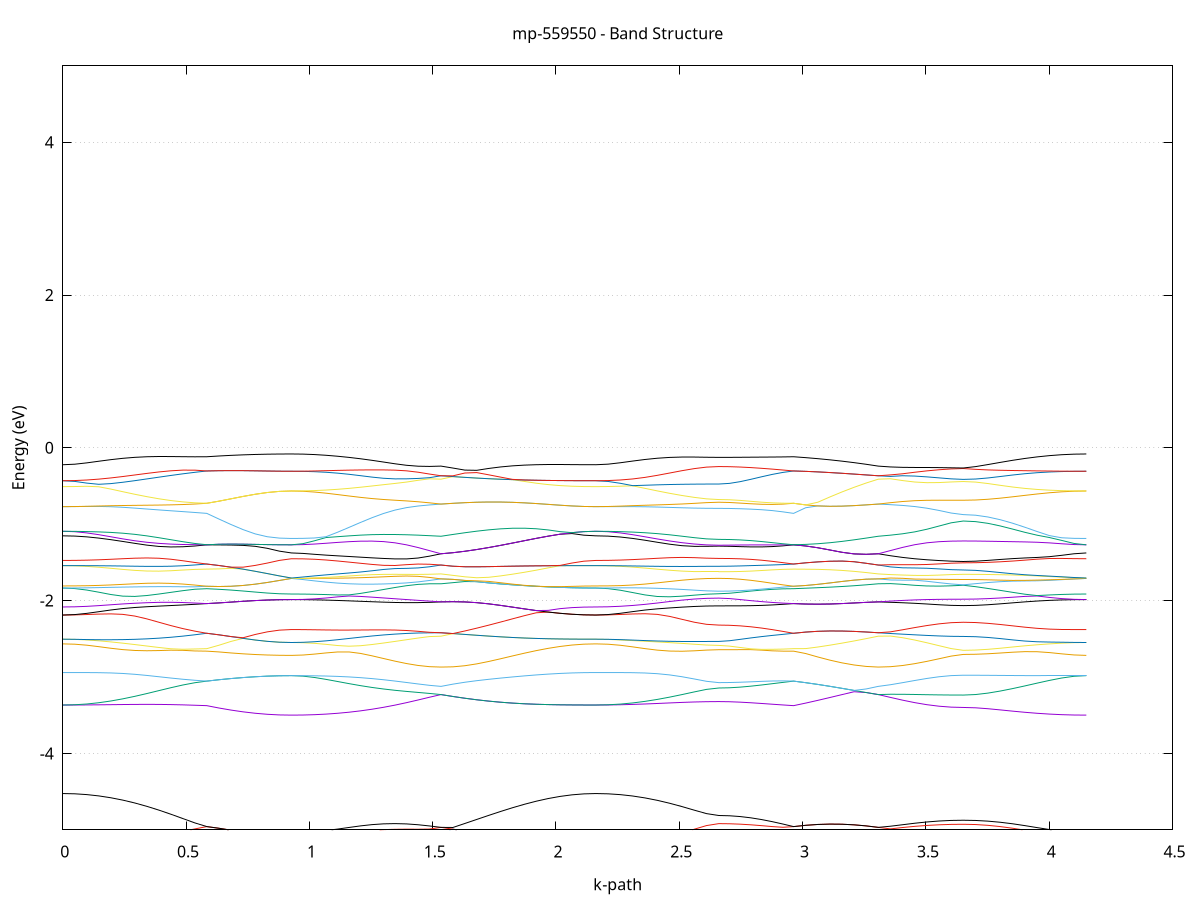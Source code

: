 set title 'mp-559550 - Band Structure'
set xlabel 'k-path'
set ylabel 'Energy (eV)'
set grid y
set yrange [-5:5]
set terminal png size 800,600
set output 'mp-559550_bands_gnuplot.png'
plot '-' using 1:2 with lines notitle, '-' using 1:2 with lines notitle, '-' using 1:2 with lines notitle, '-' using 1:2 with lines notitle, '-' using 1:2 with lines notitle, '-' using 1:2 with lines notitle, '-' using 1:2 with lines notitle, '-' using 1:2 with lines notitle, '-' using 1:2 with lines notitle, '-' using 1:2 with lines notitle, '-' using 1:2 with lines notitle, '-' using 1:2 with lines notitle, '-' using 1:2 with lines notitle, '-' using 1:2 with lines notitle, '-' using 1:2 with lines notitle, '-' using 1:2 with lines notitle, '-' using 1:2 with lines notitle, '-' using 1:2 with lines notitle, '-' using 1:2 with lines notitle, '-' using 1:2 with lines notitle, '-' using 1:2 with lines notitle, '-' using 1:2 with lines notitle, '-' using 1:2 with lines notitle, '-' using 1:2 with lines notitle, '-' using 1:2 with lines notitle, '-' using 1:2 with lines notitle, '-' using 1:2 with lines notitle, '-' using 1:2 with lines notitle, '-' using 1:2 with lines notitle, '-' using 1:2 with lines notitle, '-' using 1:2 with lines notitle, '-' using 1:2 with lines notitle, '-' using 1:2 with lines notitle, '-' using 1:2 with lines notitle, '-' using 1:2 with lines notitle, '-' using 1:2 with lines notitle, '-' using 1:2 with lines notitle, '-' using 1:2 with lines notitle, '-' using 1:2 with lines notitle, '-' using 1:2 with lines notitle, '-' using 1:2 with lines notitle, '-' using 1:2 with lines notitle, '-' using 1:2 with lines notitle, '-' using 1:2 with lines notitle, '-' using 1:2 with lines notitle, '-' using 1:2 with lines notitle, '-' using 1:2 with lines notitle, '-' using 1:2 with lines notitle, '-' using 1:2 with lines notitle, '-' using 1:2 with lines notitle, '-' using 1:2 with lines notitle, '-' using 1:2 with lines notitle, '-' using 1:2 with lines notitle, '-' using 1:2 with lines notitle, '-' using 1:2 with lines notitle, '-' using 1:2 with lines notitle, '-' using 1:2 with lines notitle, '-' using 1:2 with lines notitle, '-' using 1:2 with lines notitle, '-' using 1:2 with lines notitle, '-' using 1:2 with lines notitle, '-' using 1:2 with lines notitle, '-' using 1:2 with lines notitle, '-' using 1:2 with lines notitle, '-' using 1:2 with lines notitle, '-' using 1:2 with lines notitle, '-' using 1:2 with lines notitle, '-' using 1:2 with lines notitle, '-' using 1:2 with lines notitle, '-' using 1:2 with lines notitle, '-' using 1:2 with lines notitle, '-' using 1:2 with lines notitle, '-' using 1:2 with lines notitle, '-' using 1:2 with lines notitle, '-' using 1:2 with lines notitle, '-' using 1:2 with lines notitle, '-' using 1:2 with lines notitle, '-' using 1:2 with lines notitle, '-' using 1:2 with lines notitle, '-' using 1:2 with lines notitle, '-' using 1:2 with lines notitle, '-' using 1:2 with lines notitle, '-' using 1:2 with lines notitle, '-' using 1:2 with lines notitle, '-' using 1:2 with lines notitle, '-' using 1:2 with lines notitle, '-' using 1:2 with lines notitle, '-' using 1:2 with lines notitle, '-' using 1:2 with lines notitle, '-' using 1:2 with lines notitle, '-' using 1:2 with lines notitle, '-' using 1:2 with lines notitle, '-' using 1:2 with lines notitle, '-' using 1:2 with lines notitle
0.000000 -19.331044
0.048656 -19.328044
0.097313 -19.318944
0.145969 -19.304044
0.194625 -19.283244
0.243282 -19.257044
0.291938 -19.225844
0.340594 -19.190144
0.389250 -19.150744
0.437907 -19.108744
0.486563 -19.065744
0.535219 -19.024044
0.583876 -18.986444
0.583876 -18.986444
0.632931 -18.980544
0.681986 -18.971544
0.731042 -18.960544
0.780097 -18.948844
0.829152 -18.938344
0.878207 -18.930944
0.927263 -18.928244
0.927263 -18.928244
0.973915 -18.930944
1.020568 -18.938544
1.067220 -18.949344
1.113873 -18.961444
1.160525 -18.972944
1.207178 -18.982444
1.253830 -18.988844
1.300483 -18.991444
1.347135 -18.989644
1.393788 -18.983244
1.440440 -18.971844
1.487093 -18.955944
1.533745 -18.937244
1.533745 -18.937244
1.582016 -18.987944
1.630287 -19.036944
1.678557 -19.083644
1.726828 -19.127444
1.775099 -19.167844
1.823370 -19.204644
1.871640 -19.237244
1.919911 -19.265244
1.968182 -19.288644
2.016452 -19.307044
2.064723 -19.320344
2.112994 -19.328344
2.161265 -19.331044
2.161265 -19.331044
2.211160 -19.327844
2.261056 -19.318344
2.310951 -19.302544
2.360846 -19.280744
2.410742 -19.253244
2.460637 -19.220644
2.510533 -19.184244
2.560428 -19.146144
2.610324 -19.112344
2.660219 -19.097144
2.660219 -19.097144
2.703539 -19.094744
2.746859 -19.087644
2.790180 -19.076044
2.833500 -19.059844
2.876820 -19.039344
2.920140 -19.014744
2.963460 -18.986444
2.963460 -18.986444
3.012516 -18.988444
3.061571 -18.986044
3.110626 -18.978944
3.159681 -18.966844
3.208737 -18.949744
3.257792 -18.927644
3.306847 -18.937244
3.306847 -18.937244
3.356100 -18.971744
3.405353 -19.006344
3.454606 -19.035844
3.503858 -19.059144
3.553111 -19.076044
3.602364 -19.086244
3.651616 -19.089644
3.651616 -19.089644
3.701512 -19.086744
3.751407 -19.078444
3.801303 -19.064744
3.851198 -19.046344
3.901094 -19.023944
3.950989 -18.999044
4.000884 -18.973544
4.050780 -18.950644
4.100675 -18.934244
4.150571 -18.928244
e
0.000000 -18.439344
0.048656 -18.449144
0.097313 -18.481144
0.145969 -18.528944
0.194625 -18.584444
0.243282 -18.642844
0.291938 -18.701544
0.340594 -18.758544
0.389250 -18.812744
0.437907 -18.863244
0.486563 -18.909344
0.535219 -18.950644
0.583876 -18.986444
0.583876 -18.986444
0.632931 -18.980544
0.681986 -18.971544
0.731042 -18.960444
0.780097 -18.948844
0.829152 -18.938344
0.878207 -18.930944
0.927263 -18.928244
0.927263 -18.928244
0.973915 -18.930444
1.020568 -18.936644
1.067220 -18.945344
1.113873 -18.954844
1.160525 -18.963644
1.207178 -18.970244
1.253830 -18.973744
1.300483 -18.973244
1.347135 -18.968444
1.393788 -18.958944
1.440440 -18.944444
1.487093 -18.925044
1.533745 -18.900644
1.533745 -18.900644
1.582016 -18.869644
1.630287 -18.834444
1.678557 -18.795444
1.726828 -18.753244
1.775099 -18.708144
1.823370 -18.661244
1.871640 -18.613344
1.919911 -18.565644
1.968182 -18.519944
2.016452 -18.478344
2.064723 -18.444144
2.112994 -18.436344
2.161265 -18.439344
2.161265 -18.439344
2.211160 -18.449844
2.261056 -18.484044
2.310951 -18.535844
2.360846 -18.596744
2.410742 -18.661844
2.460637 -18.727644
2.510533 -18.791244
2.560428 -18.849444
2.610324 -18.895444
2.660219 -18.914744
2.660219 -18.914744
2.703539 -18.915144
2.746859 -18.916644
2.790180 -18.920344
2.833500 -18.928044
2.876820 -18.941344
2.920140 -18.961044
2.963460 -18.986444
2.963460 -18.986444
3.012516 -18.988444
3.061571 -18.986044
3.110626 -18.978944
3.159681 -18.966844
3.208737 -18.949744
3.257792 -18.927644
3.306847 -18.900644
3.306847 -18.900644
3.356100 -18.908744
3.405353 -18.910844
3.454606 -18.911644
3.503858 -18.912144
3.553111 -18.912344
3.602364 -18.912444
3.651616 -18.912544
3.651616 -18.912544
3.701512 -18.912944
3.751407 -18.914044
3.801303 -18.915844
3.851198 -18.918044
3.901094 -18.920444
3.950989 -18.922944
4.000884 -18.925044
4.050780 -18.926744
4.100675 -18.927844
4.150571 -18.928244
e
0.000000 -18.412644
0.048656 -18.415544
0.097313 -18.424044
0.145969 -18.437344
0.194625 -18.454744
0.243282 -18.475144
0.291938 -18.497344
0.340594 -18.520044
0.389250 -18.541944
0.437907 -18.561444
0.486563 -18.576744
0.535219 -18.585444
0.583876 -18.584544
0.583876 -18.584544
0.632931 -18.544344
0.681986 -18.508944
0.731042 -18.479044
0.780097 -18.455144
0.829152 -18.437744
0.878207 -18.437744
0.927263 -18.444344
0.927263 -18.444344
0.973915 -18.447144
1.020568 -18.457044
1.067220 -18.474344
1.113873 -18.498344
1.160525 -18.528544
1.207178 -18.564144
1.253830 -18.604644
1.300483 -18.649044
1.347135 -18.696744
1.393788 -18.746844
1.440440 -18.798544
1.487093 -18.850644
1.533745 -18.900644
1.533745 -18.900644
1.582016 -18.869644
1.630287 -18.834444
1.678557 -18.795444
1.726828 -18.753244
1.775099 -18.708144
1.823370 -18.661244
1.871640 -18.613344
1.919911 -18.565644
1.968182 -18.519944
2.016452 -18.478344
2.064723 -18.444144
2.112994 -18.420944
2.161265 -18.412644
2.161265 -18.412644
2.211160 -18.416244
2.261056 -18.419744
2.310951 -18.421544
2.360846 -18.427244
2.410742 -18.433344
2.460637 -18.439244
2.510533 -18.444444
2.560428 -18.448444
2.610324 -18.450944
2.660219 -18.451744
2.660219 -18.451744
2.703539 -18.480444
2.746859 -18.516344
2.790180 -18.548144
2.833500 -18.572644
2.876820 -18.587444
2.920140 -18.591344
2.963460 -18.584544
2.963460 -18.584544
3.012516 -18.628744
3.061571 -18.676344
3.110626 -18.726544
3.159681 -18.778444
3.208737 -18.831344
3.257792 -18.884544
3.306847 -18.900644
3.306847 -18.900644
3.356100 -18.848844
3.405353 -18.792044
3.454606 -18.730644
3.503858 -18.665144
3.553111 -18.596244
3.602364 -18.525144
3.651616 -18.465444
3.651616 -18.465444
3.701512 -18.464944
3.751407 -18.463344
3.801303 -18.460944
3.851198 -18.458044
3.901094 -18.454744
3.950989 -18.451444
4.000884 -18.448644
4.050780 -18.446344
4.100675 -18.444844
4.150571 -18.444344
e
0.000000 -18.412644
0.048656 -18.414344
0.097313 -18.412244
0.145969 -18.404944
0.194625 -18.393844
0.243282 -18.379444
0.291938 -18.361944
0.340594 -18.341644
0.389250 -18.318744
0.437907 -18.293644
0.486563 -18.266344
0.535219 -18.237444
0.583876 -18.207244
0.583876 -18.207244
0.632931 -18.258244
0.681986 -18.306744
0.731042 -18.351044
0.780097 -18.389144
0.829152 -18.418844
0.878207 -18.437744
0.927263 -18.444344
0.927263 -18.444344
0.973915 -18.438344
1.020568 -18.420744
1.067220 -18.393144
1.113873 -18.357744
1.160525 -18.316444
1.207178 -18.271244
1.253830 -18.223744
1.300483 -18.175544
1.347135 -18.127944
1.393788 -18.082244
1.440440 -18.039944
1.487093 -18.002644
1.533745 -17.974744
1.533745 -17.974744
1.582016 -18.035744
1.630287 -18.094344
1.678557 -18.149744
1.726828 -18.201644
1.775099 -18.249244
1.823370 -18.292344
1.871640 -18.330444
1.919911 -18.363044
1.968182 -18.390244
2.016452 -18.411644
2.064723 -18.427044
2.112994 -18.420944
2.161265 -18.412644
2.161265 -18.412644
2.211160 -18.413744
2.261056 -18.416844
2.310951 -18.421344
2.360846 -18.422444
2.410742 -18.423244
2.460637 -18.424044
2.510533 -18.424744
2.560428 -18.425244
2.610324 -18.425544
2.660219 -18.425644
2.660219 -18.425644
2.703539 -18.396344
2.746859 -18.357744
2.790180 -18.320544
2.833500 -18.286144
2.876820 -18.255344
2.920140 -18.228944
2.963460 -18.207244
2.963460 -18.207244
3.012516 -18.155144
3.061571 -18.103244
3.110626 -18.052944
3.159681 -18.005444
3.208737 -17.961844
3.257792 -17.923244
3.306847 -17.974744
3.306847 -17.974744
3.356100 -18.020844
3.405353 -18.082144
3.454606 -18.150744
3.503858 -18.223144
3.553111 -18.297644
3.602364 -18.372344
3.651616 -18.433244
3.651616 -18.433244
3.701512 -18.433344
3.751407 -18.433744
3.801303 -18.434244
3.851198 -18.434944
3.901094 -18.435644
3.950989 -18.436544
4.000884 -18.437544
4.050780 -18.438944
4.100675 -18.441644
4.150571 -18.444344
e
0.000000 -17.987944
0.048656 -17.988344
0.097313 -17.989644
0.145969 -17.992544
0.194625 -17.997744
0.243282 -18.006144
0.291938 -18.018844
0.340594 -18.036244
0.389250 -18.059144
0.437907 -18.087844
0.486563 -18.122244
0.535219 -18.162144
0.583876 -18.207244
0.583876 -18.207244
0.632931 -18.258244
0.681986 -18.306744
0.731042 -18.351044
0.780097 -18.389144
0.829152 -18.418744
0.878207 -18.427144
0.927263 -18.423644
0.927263 -18.423644
0.973915 -18.417644
1.020568 -18.398944
1.067220 -18.368744
1.113873 -18.329644
1.160525 -18.284044
1.207178 -18.234044
1.253830 -18.181344
1.300483 -18.127644
1.347135 -18.074244
1.393788 -18.022644
1.440440 -17.974044
1.487093 -17.929644
1.533745 -17.890644
1.533745 -17.890644
1.582016 -17.865344
1.630287 -17.847344
1.678557 -17.837044
1.726828 -17.834544
1.775099 -17.839544
1.823370 -17.851444
1.871640 -17.869344
1.919911 -17.891644
1.968182 -17.916944
2.016452 -17.942644
2.064723 -17.965644
2.112994 -17.981944
2.161265 -17.987944
2.161265 -17.987944
2.211160 -17.986144
2.261056 -17.981044
2.310951 -17.973244
2.360846 -17.963444
2.410742 -17.952644
2.460637 -17.942044
2.510533 -17.932544
2.560428 -17.925044
2.610324 -17.920244
2.660219 -17.918544
2.660219 -17.918544
2.703539 -17.931844
2.746859 -17.965244
2.790180 -18.009144
2.833500 -18.057844
2.876820 -18.108144
2.920140 -18.158344
2.963460 -18.207244
2.963460 -18.207244
3.012516 -18.155144
3.061571 -18.103244
3.110626 -18.052944
3.159681 -18.005444
3.208737 -17.961844
3.257792 -17.923244
3.306847 -17.890644
3.306847 -17.890644
3.356100 -17.907344
3.405353 -17.913644
3.454606 -17.916244
3.503858 -17.917444
3.553111 -17.918044
3.602364 -17.918344
3.651616 -17.918444
3.651616 -17.918444
3.701512 -17.944044
3.751407 -18.002244
3.801303 -18.072244
3.851198 -18.144844
3.901094 -18.215944
3.950989 -18.282144
4.000884 -18.340444
4.050780 -18.386544
4.100675 -18.415244
4.150571 -18.423644
e
0.000000 -17.987944
0.048656 -17.975144
0.097313 -17.941044
0.145969 -17.893844
0.194625 -17.840444
0.243282 -17.785744
0.291938 -17.732544
0.340594 -17.683144
0.389250 -17.639244
0.437907 -17.602044
0.486563 -17.572444
0.535219 -17.551244
0.583876 -17.538344
0.583876 -17.538344
0.632931 -17.487144
0.681986 -17.441744
0.731042 -17.403744
0.780097 -17.401744
0.829152 -17.404344
0.878207 -17.406144
0.927263 -17.406644
0.927263 -17.406644
0.973915 -17.406144
1.020568 -17.404644
1.067220 -17.402244
1.113873 -17.399044
1.160525 -17.415944
1.207178 -17.462944
1.253830 -17.516044
1.300483 -17.574144
1.347135 -17.635844
1.393788 -17.700044
1.440440 -17.765444
1.487093 -17.830344
1.533745 -17.890644
1.533745 -17.890644
1.582016 -17.865344
1.630287 -17.847344
1.678557 -17.837044
1.726828 -17.834544
1.775099 -17.839544
1.823370 -17.851444
1.871640 -17.869244
1.919911 -17.891644
1.968182 -17.916944
2.016452 -17.942644
2.064723 -17.965644
2.112994 -17.981944
2.161265 -17.987944
2.161265 -17.987944
2.211160 -17.976644
2.261056 -17.946744
2.310951 -17.906644
2.360846 -17.863044
2.410742 -17.820844
2.460637 -17.782944
2.510533 -17.751444
2.560428 -17.727844
2.610324 -17.713244
2.660219 -17.708244
2.660219 -17.708244
2.703539 -17.697544
2.746859 -17.671444
2.790180 -17.639844
2.833500 -17.608344
2.876820 -17.579944
2.920140 -17.556244
2.963460 -17.538344
2.963460 -17.538344
3.012516 -17.594344
3.061571 -17.654144
3.110626 -17.716744
3.159681 -17.780944
3.208737 -17.846044
3.257792 -17.910944
3.306847 -17.890644
3.306847 -17.890644
3.356100 -17.836444
3.405353 -17.789444
3.454606 -17.750444
3.503858 -17.719944
3.553111 -17.698144
3.602364 -17.685044
3.651616 -17.680644
3.651616 -17.680644
3.701512 -17.657144
3.751407 -17.604844
3.801303 -17.544744
3.851198 -17.485744
3.901094 -17.431644
3.950989 -17.397944
4.000884 -17.401644
4.050780 -17.404344
4.100675 -17.406044
4.150571 -17.406644
e
0.000000 -17.331444
0.048656 -17.333844
0.097313 -17.337844
0.145969 -17.342644
0.194625 -17.348144
0.243282 -17.353944
0.291938 -17.360044
0.340594 -17.365844
0.389250 -17.371144
0.437907 -17.375644
0.486563 -17.379044
0.535219 -17.381544
0.583876 -17.383044
0.583876 -17.383044
0.632931 -17.388344
0.681986 -17.393344
0.731042 -17.397144
0.780097 -17.371744
0.829152 -17.348844
0.878207 -17.334544
0.927263 -17.329744
0.927263 -17.329744
0.973915 -17.330444
1.020568 -17.333644
1.067220 -17.346844
1.113873 -17.376344
1.160525 -17.395244
1.207178 -17.390944
1.253830 -17.386244
1.300483 -17.381544
1.347135 -17.376744
1.393788 -17.372144
1.440440 -17.367844
1.487093 -17.363744
1.533745 -17.360044
1.533745 -17.360044
1.582016 -17.361544
1.630287 -17.361944
1.678557 -17.361144
1.726828 -17.359144
1.775099 -17.356144
1.823370 -17.352544
1.871640 -17.348544
1.919911 -17.344544
1.968182 -17.340944
2.016452 -17.337644
2.064723 -17.334844
2.112994 -17.332644
2.161265 -17.331444
2.161265 -17.331444
2.211160 -17.333544
2.261056 -17.336844
2.310951 -17.340544
2.360846 -17.344444
2.410742 -17.348444
2.460637 -17.352444
2.510533 -17.356044
2.560428 -17.359044
2.610324 -17.360944
2.660219 -17.361644
2.660219 -17.361644
2.703539 -17.364844
2.746859 -17.368544
2.790180 -17.372144
2.833500 -17.375544
2.876820 -17.378544
2.920140 -17.381144
2.963460 -17.383044
2.963460 -17.383044
3.012516 -17.377344
3.061571 -17.371544
3.110626 -17.365844
3.159681 -17.360344
3.208737 -17.355244
3.257792 -17.357544
3.306847 -17.360044
3.306847 -17.360044
3.356100 -17.363544
3.405353 -17.366344
3.454606 -17.368544
3.503858 -17.370144
3.553111 -17.371244
3.602364 -17.371944
3.651616 -17.372144
3.651616 -17.372144
3.701512 -17.373944
3.751407 -17.378144
3.801303 -17.383244
3.851198 -17.388444
3.901094 -17.393444
3.950989 -17.384744
4.000884 -17.346844
4.050780 -17.330944
4.100675 -17.329944
4.150571 -17.329744
e
0.000000 -17.331444
0.048656 -17.332844
0.097313 -17.334744
0.145969 -17.336544
0.194625 -17.338144
0.243282 -17.339544
0.291938 -17.340544
0.340594 -17.341244
0.389250 -17.341544
0.437907 -17.341244
0.486563 -17.340244
0.535219 -17.338444
0.583876 -17.335844
0.583876 -17.335844
0.632931 -17.332644
0.681986 -17.329844
0.731042 -17.327644
0.780097 -17.325844
0.829152 -17.324544
0.878207 -17.323744
0.927263 -17.323444
0.927263 -17.323444
0.973915 -17.323644
1.020568 -17.324744
1.067220 -17.327544
1.113873 -17.331144
1.160525 -17.334244
1.207178 -17.337344
1.253830 -17.340644
1.300483 -17.344044
1.347135 -17.347444
1.393788 -17.350944
1.440440 -17.354344
1.487093 -17.357444
1.533745 -17.360044
1.533745 -17.360044
1.582016 -17.361544
1.630287 -17.361944
1.678557 -17.361144
1.726828 -17.359144
1.775099 -17.356144
1.823370 -17.352544
1.871640 -17.348544
1.919911 -17.344544
1.968182 -17.340844
2.016452 -17.337644
2.064723 -17.334844
2.112994 -17.332644
2.161265 -17.331444
2.161265 -17.331444
2.211160 -17.333344
2.261056 -17.336344
2.310951 -17.339744
2.360846 -17.343444
2.410742 -17.347344
2.460637 -17.351144
2.510533 -17.354744
2.560428 -17.357544
2.610324 -17.359444
2.660219 -17.360044
2.660219 -17.360044
2.703539 -17.356944
2.746859 -17.353044
2.790180 -17.349344
2.833500 -17.345744
2.876820 -17.342244
2.920140 -17.338944
2.963460 -17.335844
2.963460 -17.335844
3.012516 -17.339344
3.061571 -17.343044
3.110626 -17.346944
3.159681 -17.350744
3.208737 -17.354444
3.257792 -17.357544
3.306847 -17.360044
3.306847 -17.360044
3.356100 -17.358444
3.405353 -17.356844
3.454606 -17.355444
3.503858 -17.354344
3.553111 -17.353444
3.602364 -17.352944
3.651616 -17.352744
3.651616 -17.352744
3.701512 -17.351244
3.751407 -17.347944
3.801303 -17.344144
3.851198 -17.340544
3.901094 -17.337344
3.950989 -17.334644
4.000884 -17.332544
4.050780 -17.324144
4.100675 -17.323544
4.150571 -17.323444
e
0.000000 -17.329444
0.048656 -17.328144
0.097313 -17.326644
0.145969 -17.326044
0.194625 -17.325944
0.243282 -17.326444
0.291938 -17.327244
0.340594 -17.328344
0.389250 -17.329544
0.437907 -17.330944
0.486563 -17.332444
0.535219 -17.334144
0.583876 -17.335844
0.583876 -17.335844
0.632931 -17.332644
0.681986 -17.329844
0.731042 -17.327644
0.780097 -17.325844
0.829152 -17.324544
0.878207 -17.323744
0.927263 -17.323444
0.927263 -17.323444
0.973915 -17.323244
1.020568 -17.322744
1.067220 -17.322744
1.113873 -17.325744
1.160525 -17.328044
1.207178 -17.330544
1.253830 -17.333144
1.300483 -17.335844
1.347135 -17.338544
1.393788 -17.340944
1.440440 -17.343144
1.487093 -17.344944
1.533745 -17.346344
1.533745 -17.346344
1.582016 -17.342544
1.630287 -17.339244
1.678557 -17.336044
1.726828 -17.333044
1.775099 -17.330144
1.823370 -17.327244
1.871640 -17.324444
1.919911 -17.321644
1.968182 -17.323644
2.016452 -17.325344
2.064723 -17.327044
2.112994 -17.328544
2.161265 -17.329444
2.161265 -17.329444
2.211160 -17.328044
2.261056 -17.326344
2.310951 -17.325244
2.360846 -17.324444
2.410742 -17.323944
2.460637 -17.323544
2.510533 -17.323344
2.560428 -17.323144
2.610324 -17.323044
2.660219 -17.322944
2.660219 -17.322944
2.703539 -17.323744
2.746859 -17.325644
2.790180 -17.328044
2.833500 -17.330444
2.876820 -17.332644
2.920140 -17.334444
2.963460 -17.335844
2.963460 -17.335844
3.012516 -17.339344
3.061571 -17.343044
3.110626 -17.346944
3.159681 -17.350744
3.208737 -17.354444
3.257792 -17.350544
3.306847 -17.346344
3.306847 -17.346344
3.356100 -17.343944
3.405353 -17.341444
3.454606 -17.338844
3.503858 -17.336044
3.553111 -17.333344
3.602364 -17.331044
3.651616 -17.329944
3.651616 -17.329944
3.701512 -17.329844
3.751407 -17.329344
3.801303 -17.328544
3.851198 -17.327644
3.901094 -17.326544
3.950989 -17.325544
4.000884 -17.324644
4.050780 -17.323144
4.100675 -17.323344
4.150571 -17.323444
e
0.000000 -17.329444
0.048656 -17.327844
0.097313 -17.325644
0.145969 -17.323544
0.194625 -17.321644
0.243282 -17.320044
0.291938 -17.318844
0.340594 -17.317744
0.389250 -17.316844
0.437907 -17.315844
0.486563 -17.315044
0.535219 -17.314344
0.583876 -17.313844
0.583876 -17.313844
0.632931 -17.311744
0.681986 -17.309644
0.731042 -17.307744
0.780097 -17.306244
0.829152 -17.305244
0.878207 -17.304744
0.927263 -17.304744
0.927263 -17.304744
0.973915 -17.304944
1.020568 -17.312344
1.067220 -17.321944
1.113873 -17.320944
1.160525 -17.319544
1.207178 -17.318044
1.253830 -17.316244
1.300483 -17.314444
1.347135 -17.313344
1.393788 -17.314844
1.440440 -17.316344
1.487093 -17.317444
1.533745 -17.318044
1.533745 -17.318044
1.582016 -17.316544
1.630287 -17.314844
1.678557 -17.312944
1.726828 -17.313044
1.775099 -17.315244
1.823370 -17.317444
1.871640 -17.319644
1.919911 -17.321644
1.968182 -17.323644
2.016452 -17.325344
2.064723 -17.327044
2.112994 -17.328544
2.161265 -17.329444
2.161265 -17.329444
2.211160 -17.327744
2.261056 -17.325544
2.310951 -17.323544
2.360846 -17.321844
2.410742 -17.320444
2.460637 -17.319544
2.510533 -17.319044
2.560428 -17.318744
2.610324 -17.318744
2.660219 -17.318644
2.660219 -17.318644
2.703539 -17.318344
2.746859 -17.317744
2.790180 -17.317044
2.833500 -17.316144
2.876820 -17.315344
2.920140 -17.314544
2.963460 -17.313844
2.963460 -17.313844
3.012516 -17.315844
3.061571 -17.317444
3.110626 -17.318644
3.159681 -17.319444
3.208737 -17.319544
3.257792 -17.319144
3.306847 -17.318044
3.306847 -17.318044
3.356100 -17.317144
3.405353 -17.315744
3.454606 -17.314844
3.503858 -17.316044
3.553111 -17.318244
3.602364 -17.320444
3.651616 -17.321444
3.651616 -17.321444
3.701512 -17.321444
3.751407 -17.321344
3.801303 -17.321344
3.851198 -17.321544
3.901094 -17.321744
3.950989 -17.322144
4.000884 -17.322544
4.050780 -17.318544
4.100675 -17.305044
4.150571 -17.304744
e
0.000000 -17.310744
0.048656 -17.310444
0.097313 -17.310244
0.145969 -17.310344
0.194625 -17.310144
0.243282 -17.309344
0.291938 -17.307844
0.340594 -17.305844
0.389250 -17.303744
0.437907 -17.301644
0.486563 -17.299844
0.535219 -17.298444
0.583876 -17.297644
0.583876 -17.297644
0.632931 -17.297044
0.681986 -17.296544
0.731042 -17.296244
0.780097 -17.296044
0.829152 -17.295844
0.878207 -17.295744
0.927263 -17.295744
0.927263 -17.295744
0.973915 -17.300144
1.020568 -17.305044
1.067220 -17.305644
1.113873 -17.306344
1.160525 -17.307244
1.207178 -17.308344
1.253830 -17.309644
1.300483 -17.311244
1.347135 -17.312144
1.393788 -17.310344
1.440440 -17.308444
1.487093 -17.306744
1.533745 -17.305244
1.533745 -17.305244
1.582016 -17.306944
1.630287 -17.308844
1.678557 -17.310844
1.726828 -17.313044
1.775099 -17.315244
1.823370 -17.317444
1.871640 -17.319644
1.919911 -17.321544
1.968182 -17.318944
2.016452 -17.316344
2.064723 -17.314044
2.112994 -17.312044
2.161265 -17.310744
2.161265 -17.310744
2.211160 -17.310344
2.261056 -17.309844
2.310951 -17.310344
2.360846 -17.310544
2.410742 -17.310544
2.460637 -17.310044
2.510533 -17.309444
2.560428 -17.308744
2.610324 -17.308144
2.660219 -17.307944
2.660219 -17.307944
2.703539 -17.307344
2.746859 -17.305744
2.790180 -17.303644
2.833500 -17.301544
2.876820 -17.299744
2.920140 -17.298444
2.963460 -17.297644
2.963460 -17.297644
3.012516 -17.298244
3.061571 -17.299044
3.110626 -17.300044
3.159681 -17.301044
3.208737 -17.302244
3.257792 -17.303744
3.306847 -17.305244
3.306847 -17.305244
3.356100 -17.307044
3.405353 -17.308844
3.454606 -17.309844
3.503858 -17.308744
3.553111 -17.306844
3.602364 -17.306944
3.651616 -17.306944
3.651616 -17.306944
3.701512 -17.307344
3.751407 -17.307744
3.801303 -17.307944
3.851198 -17.307744
3.901094 -17.307244
3.950989 -17.306544
4.000884 -17.305744
4.050780 -17.305144
4.100675 -17.301344
4.150571 -17.295744
e
0.000000 -17.309344
0.048656 -17.309344
0.097313 -17.308944
0.145969 -17.307544
0.194625 -17.305744
0.243282 -17.303944
0.291938 -17.302244
0.340594 -17.300644
0.389250 -17.299344
0.437907 -17.298444
0.486563 -17.297744
0.535219 -17.297544
0.583876 -17.297644
0.583876 -17.297644
0.632931 -17.297044
0.681986 -17.296544
0.731042 -17.296244
0.780097 -17.296044
0.829152 -17.295844
0.878207 -17.295744
0.927263 -17.295744
0.927263 -17.295744
0.973915 -17.295944
1.020568 -17.296444
1.067220 -17.297244
1.113873 -17.298244
1.160525 -17.299444
1.207178 -17.300644
1.253830 -17.301744
1.300483 -17.302644
1.347135 -17.303444
1.393788 -17.304044
1.440440 -17.304544
1.487093 -17.304944
1.533745 -17.305244
1.533745 -17.305244
1.582016 -17.306944
1.630287 -17.308844
1.678557 -17.310844
1.726828 -17.311144
1.775099 -17.309544
1.823370 -17.308244
1.871640 -17.307144
1.919911 -17.306544
1.968182 -17.306344
2.016452 -17.306644
2.064723 -17.307444
2.112994 -17.308444
2.161265 -17.309344
2.161265 -17.309344
2.211160 -17.309444
2.261056 -17.309244
2.310951 -17.307644
2.360846 -17.305644
2.410742 -17.303744
2.460637 -17.301944
2.510533 -17.300344
2.560428 -17.299144
2.610324 -17.298444
2.660219 -17.298144
2.660219 -17.298144
2.703539 -17.298144
2.746859 -17.298044
2.790180 -17.297944
2.833500 -17.297744
2.876820 -17.297644
2.920140 -17.297544
2.963460 -17.297644
2.963460 -17.297644
3.012516 -17.298244
3.061571 -17.299044
3.110626 -17.300044
3.159681 -17.301044
3.208737 -17.302244
3.257792 -17.303744
3.306847 -17.305244
3.306847 -17.305244
3.356100 -17.305544
3.405353 -17.305844
3.454606 -17.306144
3.503858 -17.306444
3.553111 -17.306544
3.602364 -17.305044
3.651616 -17.304544
3.651616 -17.304544
3.701512 -17.304044
3.751407 -17.302944
3.801303 -17.301644
3.851198 -17.300444
3.901094 -17.299144
3.950989 -17.298044
4.000884 -17.297144
4.050780 -17.296344
4.100675 -17.295944
4.150571 -17.295744
e
0.000000 -8.345344
0.048656 -8.368144
0.097313 -8.429544
0.145969 -8.514744
0.194625 -8.610744
0.243282 -8.708744
0.291938 -8.803044
0.340594 -8.889844
0.389250 -8.966644
0.437907 -9.031444
0.486563 -9.082944
0.535219 -9.120244
0.583876 -9.142844
0.583876 -9.142844
0.632931 -9.231544
0.681986 -9.309444
0.731042 -9.375044
0.780097 -9.427444
0.829152 -9.465544
0.878207 -9.488644
0.927263 -9.496444
0.927263 -9.496444
0.973915 -9.488244
1.020568 -9.463944
1.067220 -9.423944
1.113873 -9.369144
1.160525 -9.300744
1.207178 -9.220044
1.253830 -9.128644
1.300483 -9.028344
1.347135 -8.920844
1.393788 -8.808144
1.440440 -8.692244
1.487093 -8.575844
1.533745 -8.465744
1.533745 -8.465744
1.582016 -8.509544
1.630287 -8.542044
1.678557 -8.562744
1.726828 -8.571444
1.775099 -8.568244
1.823370 -8.553744
1.871640 -8.529144
1.919911 -8.496244
1.968182 -8.457644
2.016452 -8.417444
2.064723 -8.381044
2.112994 -8.354944
2.161265 -8.345344
2.161265 -8.345344
2.211160 -8.365344
2.261056 -8.418644
2.310951 -8.490744
2.360846 -8.569044
2.410742 -8.644744
2.460637 -8.712244
2.510533 -8.767844
2.560428 -8.809044
2.610324 -8.834344
2.660219 -8.842844
2.660219 -8.842844
2.703539 -8.861844
2.746859 -8.907744
2.790180 -8.963644
2.833500 -9.019344
2.876820 -9.069544
2.920140 -9.111344
2.963460 -9.142844
2.963460 -9.142844
3.012516 -9.044544
3.061571 -8.938244
3.110626 -8.825444
3.159681 -8.707644
3.208737 -8.586344
3.257792 -8.462944
3.306847 -8.465744
3.306847 -8.465744
3.356100 -8.564844
3.405353 -8.651344
3.454606 -8.723944
3.503858 -8.781544
3.553111 -8.823344
3.602364 -8.848644
3.651616 -8.857144
3.651616 -8.857144
3.701512 -8.894944
3.751407 -8.980944
3.801303 -9.081344
3.851198 -9.180544
3.901094 -9.271144
3.950989 -9.349344
4.000884 -9.412444
4.050780 -9.458744
4.100675 -9.486944
4.150571 -9.496444
e
0.000000 -8.345344
0.048656 -8.344444
0.097313 -8.341644
0.145969 -8.335744
0.194625 -8.325544
0.243282 -8.309644
0.291938 -8.286544
0.340594 -8.254944
0.389250 -8.213844
0.437907 -8.162644
0.486563 -8.100844
0.535219 -8.028244
0.583876 -7.944944
0.583876 -7.944944
0.632931 -7.865044
0.681986 -7.791344
0.731042 -7.726544
0.780097 -7.673144
0.829152 -7.633344
0.878207 -7.608744
0.927263 -7.600444
0.927263 -7.600444
0.973915 -7.607444
1.020568 -7.628544
1.067220 -7.663144
1.113873 -7.710144
1.160525 -7.768544
1.207178 -7.844144
1.253830 -7.934544
1.300483 -8.029444
1.347135 -8.125444
1.393788 -8.219644
1.440440 -8.309244
1.487093 -8.391944
1.533745 -8.465744
1.533745 -8.465744
1.582016 -8.509544
1.630287 -8.542044
1.678557 -8.562744
1.726828 -8.571444
1.775099 -8.568244
1.823370 -8.553744
1.871640 -8.529144
1.919911 -8.496244
1.968182 -8.457644
2.016452 -8.417444
2.064723 -8.381044
2.112994 -8.354944
2.161265 -8.345344
2.161265 -8.345344
2.211160 -8.348544
2.261056 -8.357844
2.310951 -8.371844
2.360846 -8.389044
2.410742 -8.407344
2.460637 -8.425044
2.510533 -8.440544
2.560428 -8.452444
2.610324 -8.460044
2.660219 -8.462544
2.660219 -8.462544
2.703539 -8.439144
2.746859 -8.379744
2.790180 -8.301544
2.833500 -8.214544
2.876820 -8.124144
2.920140 -8.033644
2.963460 -7.944944
2.963460 -7.944944
3.012516 -8.028344
3.061571 -8.112544
3.110626 -8.195044
3.159681 -8.273544
3.208737 -8.346044
3.257792 -8.410544
3.306847 -8.465744
3.306847 -8.465744
3.356100 -8.432444
3.405353 -8.417244
3.454606 -8.408244
3.503858 -8.402244
3.553111 -8.398244
3.602364 -8.395844
3.651616 -8.395044
3.651616 -8.395044
3.701512 -8.353244
3.751407 -8.254944
3.801303 -8.134944
3.851198 -8.010244
3.901094 -7.890044
3.950989 -7.781244
4.000884 -7.690744
4.050780 -7.628444
4.100675 -7.604244
4.150571 -7.600444
e
0.000000 -7.490544
0.048656 -7.485244
0.097313 -7.480644
0.145969 -7.490744
0.194625 -7.515744
0.243282 -7.551844
0.291938 -7.596144
0.340594 -7.646644
0.389250 -7.701844
0.437907 -7.760344
0.486563 -7.820944
0.535219 -7.882844
0.583876 -7.944944
0.583876 -7.944944
0.632931 -7.865044
0.681986 -7.791344
0.731042 -7.726544
0.780097 -7.673144
0.829152 -7.633344
0.878207 -7.608744
0.927263 -7.600444
0.927263 -7.600444
0.973915 -7.593444
1.020568 -7.588044
1.067220 -7.625544
1.113873 -7.685244
1.160525 -7.758244
1.207178 -7.833544
1.253830 -7.907944
1.300483 -7.986144
1.347135 -8.065844
1.393788 -8.144344
1.440440 -8.218944
1.487093 -8.286244
1.533745 -8.339044
1.533745 -8.339044
1.582016 -8.217844
1.630287 -8.098644
1.678557 -7.982544
1.726828 -7.870944
1.775099 -7.764944
1.823370 -7.665944
1.871640 -7.575144
1.919911 -7.494044
1.968182 -7.424444
2.016452 -7.367744
2.064723 -7.430044
2.112994 -7.474744
2.161265 -7.490544
2.161265 -7.490544
2.211160 -7.488144
2.261056 -7.481444
2.310951 -7.471444
2.360846 -7.459544
2.410742 -7.459544
2.460637 -7.464744
2.510533 -7.470244
2.560428 -7.474944
2.610324 -7.478044
2.660219 -7.479044
2.660219 -7.479044
2.703539 -7.536544
2.746859 -7.617944
2.790180 -7.698144
2.833500 -7.772844
2.876820 -7.839944
2.920140 -7.897644
2.963460 -7.944944
2.963460 -7.944944
3.012516 -8.028344
3.061571 -8.112544
3.110626 -8.195044
3.159681 -8.273544
3.208737 -8.346044
3.257792 -8.410544
3.306847 -8.339044
3.306847 -8.339044
3.356100 -8.249444
3.405353 -8.133544
3.454606 -8.005244
3.503858 -7.870144
3.553111 -7.732344
3.602364 -7.600344
3.651616 -7.522344
3.651616 -7.522344
3.701512 -7.523844
3.751407 -7.528144
3.801303 -7.534744
3.851198 -7.542944
3.901094 -7.551544
3.950989 -7.559444
4.000884 -7.564544
4.050780 -7.579844
4.100675 -7.595244
4.150571 -7.600444
e
0.000000 -7.490544
0.048656 -7.484944
0.097313 -7.469244
0.145969 -7.444144
0.194625 -7.411544
0.243282 -7.373644
0.291938 -7.332744
0.340594 -7.291344
0.389250 -7.252244
0.437907 -7.218444
0.486563 -7.193344
0.535219 -7.181044
0.583876 -7.185944
0.583876 -7.185944
0.632931 -7.274044
0.681986 -7.351044
0.731042 -7.415644
0.780097 -7.466844
0.829152 -7.504044
0.878207 -7.526544
0.927263 -7.534144
0.927263 -7.534144
0.973915 -7.541844
1.020568 -7.549344
1.067220 -7.514244
1.113873 -7.456144
1.160525 -7.381944
1.207178 -7.293444
1.253830 -7.192444
1.300483 -7.080744
1.347135 -6.960444
1.393788 -6.833544
1.440440 -6.702444
1.487093 -6.569844
1.533745 -6.443344
1.533745 -6.443344
1.582016 -6.521544
1.630287 -6.605944
1.678557 -6.695744
1.726828 -6.790344
1.775099 -6.888344
1.823370 -6.988544
1.871640 -7.089044
1.919911 -7.187244
1.968182 -7.279944
2.016452 -7.362844
2.064723 -7.430044
2.112994 -7.474744
2.161265 -7.490544
2.161265 -7.490544
2.211160 -7.481744
2.261056 -7.466244
2.310951 -7.457444
2.360846 -7.456144
2.410742 -7.446844
2.460637 -7.435144
2.510533 -7.425044
2.560428 -7.417444
2.610324 -7.412744
2.660219 -7.411044
2.660219 -7.411044
2.703539 -7.357544
2.746859 -7.288344
2.790180 -7.230444
2.833500 -7.189744
2.876820 -7.168944
2.920140 -7.168344
2.963460 -7.185944
2.963460 -7.185944
3.012516 -7.087844
3.061571 -6.981444
3.110626 -6.868144
3.159681 -6.749944
3.208737 -6.628544
3.257792 -6.505944
3.306847 -6.443344
3.306847 -6.443344
3.356100 -6.565744
3.405353 -6.694844
3.454606 -6.829244
3.503858 -6.967444
3.553111 -7.106844
3.602364 -7.239644
3.651616 -7.317744
3.651616 -7.317744
3.701512 -7.327744
3.751407 -7.355144
3.801303 -7.394044
3.851198 -7.438044
3.901094 -7.481844
3.950989 -7.521744
4.000884 -7.554944
4.050780 -7.561444
4.100675 -7.544344
4.150571 -7.534144
e
0.000000 -7.291244
0.048656 -7.275144
0.097313 -7.222044
0.145969 -7.132544
0.194625 -7.018844
0.243282 -6.892844
0.291938 -6.762244
0.340594 -6.632244
0.389250 -6.506244
0.437907 -6.387044
0.486563 -6.276844
0.535219 -6.177644
0.583876 -6.091344
0.583876 -6.091344
0.632931 -6.067344
0.681986 -6.047544
0.731042 -6.031044
0.780097 -6.017744
0.829152 -6.007644
0.878207 -6.001344
0.927263 -5.999144
0.927263 -5.999144
0.973915 -6.003844
1.020568 -6.017644
1.067220 -6.039244
1.113873 -6.066744
1.160525 -6.098444
1.207178 -6.132844
1.253830 -6.169044
1.300483 -6.206944
1.347135 -6.246644
1.393788 -6.289144
1.440440 -6.335344
1.487093 -6.386444
1.533745 -6.443344
1.533745 -6.443344
1.582016 -6.521544
1.630287 -6.605944
1.678557 -6.695744
1.726828 -6.790344
1.775099 -6.888344
1.823370 -6.988544
1.871640 -7.089044
1.919911 -7.187244
1.968182 -7.279944
2.016452 -7.362844
2.064723 -7.325844
2.112994 -7.300044
2.161265 -7.291244
2.161265 -7.291244
2.211160 -7.273844
2.261056 -7.217644
2.310951 -7.123644
2.360846 -7.003944
2.410742 -6.870844
2.460637 -6.734044
2.510533 -6.601344
2.560428 -6.482144
2.610324 -6.391644
2.660219 -6.355444
2.660219 -6.355444
2.703539 -6.350944
2.746859 -6.336744
2.790180 -6.311344
2.833500 -6.273144
2.876820 -6.222344
2.920140 -6.160544
2.963460 -6.091344
2.963460 -6.091344
3.012516 -6.120444
3.061571 -6.155644
3.110626 -6.197944
3.159681 -6.247744
3.208737 -6.305344
3.257792 -6.370644
3.306847 -6.443344
3.306847 -6.443344
3.356100 -6.440144
3.405353 -6.450144
3.454606 -6.460244
3.503858 -6.469044
3.553111 -6.475644
3.602364 -6.479744
3.651616 -6.481144
3.651616 -6.481144
3.701512 -6.467044
3.751407 -6.427444
3.801303 -6.369144
3.851198 -6.299744
3.901094 -6.226344
3.950989 -6.155244
4.000884 -6.092044
4.050780 -6.042244
4.100675 -6.010144
4.150571 -5.999144
e
0.000000 -5.594344
0.048656 -5.596244
0.097313 -5.602044
0.145969 -5.611444
0.194625 -5.625844
0.243282 -5.647844
0.291938 -5.681844
0.340594 -5.730044
0.389250 -5.791344
0.437907 -5.862344
0.486563 -5.939044
0.535219 -6.017044
0.583876 -6.091344
0.583876 -6.091344
0.632931 -6.067344
0.681986 -6.047544
0.731042 -6.031044
0.780097 -6.017744
0.829152 -6.007644
0.878207 -6.001344
0.927263 -5.999144
0.927263 -5.999144
0.973915 -6.000544
1.020568 -6.005144
1.067220 -6.013644
1.113873 -6.026844
1.160525 -6.045644
1.207178 -6.070144
1.253830 -6.100544
1.300483 -6.136544
1.347135 -6.177944
1.393788 -6.224244
1.440440 -6.275144
1.487093 -6.330144
1.533745 -6.384144
1.533745 -6.384144
1.582016 -6.266944
1.630287 -6.154144
1.678557 -6.047544
1.726828 -5.948444
1.775099 -5.858244
1.823370 -5.777744
1.871640 -5.707644
1.919911 -5.648344
1.968182 -5.600244
2.016452 -5.565544
2.064723 -5.575244
2.112994 -5.589344
2.161265 -5.594344
2.161265 -5.594344
2.211160 -5.596544
2.261056 -5.603244
2.310951 -5.614644
2.360846 -5.632244
2.410742 -5.659944
2.460637 -5.701444
2.510533 -5.756344
2.560428 -5.818744
2.610324 -5.874644
2.660219 -5.899144
2.660219 -5.899144
2.703539 -5.902744
2.746859 -5.913644
2.790180 -5.932344
2.833500 -5.959244
2.876820 -5.994544
2.920140 -6.038644
2.963460 -6.091344
2.963460 -6.091344
3.012516 -6.120444
3.061571 -6.155644
3.110626 -6.197944
3.159681 -6.247744
3.208737 -6.305344
3.257792 -6.370644
3.306847 -6.384144
3.306847 -6.384144
3.356100 -6.290044
3.405353 -6.191244
3.454606 -6.101844
3.503858 -6.025444
3.553111 -5.965444
3.602364 -5.926544
3.651616 -5.912944
3.651616 -5.912944
3.701512 -5.913744
3.751407 -5.916344
3.801303 -5.921344
3.851198 -5.929444
3.901094 -5.940844
3.950989 -5.955244
4.000884 -5.970844
4.050780 -5.985144
4.100675 -5.995444
4.150571 -5.999144
e
0.000000 -5.513644
0.048656 -5.513644
0.097313 -5.513644
0.145969 -5.513744
0.194625 -5.513944
0.243282 -5.514944
0.291938 -5.519844
0.340594 -5.528844
0.389250 -5.535444
0.437907 -5.537644
0.486563 -5.536244
0.535219 -5.532144
0.583876 -5.526244
0.583876 -5.526244
0.632931 -5.509344
0.681986 -5.490544
0.731042 -5.471344
0.780097 -5.453344
0.829152 -5.438144
0.878207 -5.427744
0.927263 -5.424044
0.927263 -5.424044
0.973915 -5.427144
1.020568 -5.435744
1.067220 -5.447944
1.113873 -5.462344
1.160525 -5.477544
1.207178 -5.492644
1.253830 -5.506444
1.300483 -5.518344
1.347135 -5.527544
1.393788 -5.533444
1.440440 -5.535844
1.487093 -5.534744
1.533745 -5.530344
1.533745 -5.530344
1.582016 -5.516244
1.630287 -5.500744
1.678557 -5.484444
1.726828 -5.468144
1.775099 -5.452544
1.823370 -5.438144
1.871640 -5.443844
1.919911 -5.483744
1.968182 -5.519444
2.016452 -5.547244
2.064723 -5.534144
2.112994 -5.518844
2.161265 -5.513644
2.161265 -5.513644
2.211160 -5.513444
2.261056 -5.513244
2.310951 -5.513144
2.360846 -5.513744
2.410742 -5.515744
2.460637 -5.520644
2.510533 -5.526844
2.560428 -5.530944
2.610324 -5.532544
2.660219 -5.532944
2.660219 -5.532944
2.703539 -5.534544
2.746859 -5.537944
2.790180 -5.540644
2.833500 -5.541044
2.876820 -5.538544
2.920140 -5.533344
2.963460 -5.526244
2.963460 -5.526244
3.012516 -5.540144
3.061571 -5.549944
3.110626 -5.555044
3.159681 -5.555144
3.208737 -5.550644
3.257792 -5.542144
3.306847 -5.530344
3.306847 -5.530344
3.356100 -5.530244
3.405353 -5.526244
3.454606 -5.518244
3.503858 -5.506944
3.553111 -5.493944
3.602364 -5.482244
3.651616 -5.477144
3.651616 -5.477144
3.701512 -5.477944
3.751407 -5.478744
3.801303 -5.477644
3.851198 -5.473944
3.901094 -5.467244
3.950989 -5.458044
4.000884 -5.447044
4.050780 -5.435944
4.100675 -5.427344
4.150571 -5.424044
e
0.000000 -5.394544
0.048656 -5.399044
0.097313 -5.412044
0.145969 -5.432144
0.194625 -5.456744
0.243282 -5.481144
0.291938 -5.498244
0.340594 -5.505244
0.389250 -5.509244
0.437907 -5.513744
0.486563 -5.518744
0.535219 -5.523444
0.583876 -5.526244
0.583876 -5.526244
0.632931 -5.509344
0.681986 -5.490544
0.731042 -5.471344
0.780097 -5.453344
0.829152 -5.438144
0.878207 -5.427744
0.927263 -5.424044
0.927263 -5.424044
0.973915 -5.424844
1.020568 -5.426544
1.067220 -5.426544
1.113873 -5.423144
1.160525 -5.417644
1.207178 -5.418444
1.253830 -5.429744
1.300483 -5.445844
1.347135 -5.463644
1.393788 -5.481644
1.440440 -5.499144
1.487093 -5.515544
1.533745 -5.530244
1.533745 -5.530244
1.582016 -5.516244
1.630287 -5.500744
1.678557 -5.484444
1.726828 -5.468144
1.775099 -5.452544
1.823370 -5.438144
1.871640 -5.425444
1.919911 -5.414944
1.968182 -5.406744
2.016452 -5.400844
2.064723 -5.397144
2.112994 -5.395144
2.161265 -5.394544
2.161265 -5.394544
2.211160 -5.399644
2.261056 -5.414144
2.310951 -5.435844
2.360846 -5.460944
2.410742 -5.483944
2.460637 -5.498944
2.510533 -5.505944
2.560428 -5.509444
2.610324 -5.511644
2.660219 -5.512444
2.660219 -5.512444
2.703539 -5.512744
2.746859 -5.513944
2.790180 -5.516644
2.833500 -5.520244
2.876820 -5.523744
2.920140 -5.525944
2.963460 -5.526244
2.963460 -5.526244
3.012516 -5.540144
3.061571 -5.549944
3.110626 -5.555044
3.159681 -5.555144
3.208737 -5.550644
3.257792 -5.542144
3.306847 -5.530244
3.306847 -5.530244
3.356100 -5.513244
3.405353 -5.496044
3.454606 -5.479744
3.503858 -5.465744
3.553111 -5.454844
3.602364 -5.447944
3.651616 -5.445544
3.651616 -5.445544
3.701512 -5.441744
3.751407 -5.432144
3.801303 -5.419144
3.851198 -5.407744
3.901094 -5.417444
3.950989 -5.424744
4.000884 -5.427444
4.050780 -5.426844
4.100675 -5.424944
4.150571 -5.424044
e
0.000000 -5.394544
0.048656 -5.390944
0.097313 -5.380944
0.145969 -5.366344
0.194625 -5.349344
0.243282 -5.332644
0.291938 -5.317544
0.340594 -5.304444
0.389250 -5.293244
0.437907 -5.284244
0.486563 -5.278044
0.535219 -5.275444
0.583876 -5.276844
0.583876 -5.276844
0.632931 -5.295744
0.681986 -5.310744
0.731042 -5.322144
0.780097 -5.330344
0.829152 -5.335944
0.878207 -5.339044
0.927263 -5.340144
0.927263 -5.340144
0.973915 -5.342044
1.020568 -5.347544
1.067220 -5.355544
1.113873 -5.364844
1.160525 -5.371744
1.207178 -5.366844
1.253830 -5.346044
1.300483 -5.315844
1.347135 -5.280444
1.393788 -5.243144
1.440440 -5.208044
1.487093 -5.180144
1.533745 -5.164044
1.533745 -5.164044
1.582016 -5.197644
1.630287 -5.234444
1.678557 -5.274044
1.726828 -5.315744
1.775099 -5.358544
1.823370 -5.401744
1.871640 -5.425444
1.919911 -5.414944
1.968182 -5.406744
2.016452 -5.400844
2.064723 -5.397144
2.112994 -5.395144
2.161265 -5.394544
2.161265 -5.394544
2.211160 -5.390344
2.261056 -5.378844
2.310951 -5.362044
2.360846 -5.342544
2.410742 -5.323144
2.460637 -5.306044
2.510533 -5.292544
2.560428 -5.283044
2.610324 -5.277544
2.660219 -5.275744
2.660219 -5.275744
2.703539 -5.275044
2.746859 -5.273344
2.790180 -5.271444
2.833500 -5.270144
2.876820 -5.270244
2.920140 -5.272244
2.963460 -5.276844
2.963460 -5.276844
3.012516 -5.253544
3.061571 -5.225844
3.110626 -5.193544
3.159681 -5.156844
3.208737 -5.119244
3.257792 -5.133944
3.306847 -5.164044
3.306847 -5.164044
3.356100 -5.187044
3.405353 -5.217644
3.454606 -5.252044
3.503858 -5.287144
3.553111 -5.319344
3.602364 -5.343844
3.651616 -5.353444
3.651616 -5.353444
3.701512 -5.358644
3.751407 -5.371944
3.801303 -5.388544
3.851198 -5.400944
3.901094 -5.388244
3.950989 -5.373644
4.000884 -5.360544
4.050780 -5.349844
4.100675 -5.342644
4.150571 -5.340144
e
0.000000 -5.234244
0.048656 -5.233144
0.097313 -5.229644
0.145969 -5.223444
0.194625 -5.213544
0.243282 -5.198844
0.291938 -5.178944
0.340594 -5.154544
0.389250 -5.127144
0.437907 -5.098544
0.486563 -5.070744
0.535219 -5.046244
0.583876 -5.032844
0.583876 -5.032844
0.632931 -5.028344
0.681986 -5.026244
0.731042 -5.031944
0.780097 -5.058044
0.829152 -5.080344
0.878207 -5.095644
0.927263 -5.101144
0.927263 -5.101144
0.973915 -5.099644
1.020568 -5.095344
1.067220 -5.089044
1.113873 -5.081344
1.160525 -5.073144
1.207178 -5.064744
1.253830 -5.056744
1.300483 -5.049044
1.347135 -5.041444
1.393788 -5.033244
1.440440 -5.023144
1.487093 -5.013544
1.533745 -5.020344
1.533745 -5.020344
1.582016 -4.991744
1.630287 -5.018344
1.678557 -5.047244
1.726828 -5.077144
1.775099 -5.106844
1.823370 -5.135144
1.871640 -5.161044
1.919911 -5.183644
1.968182 -5.202244
2.016452 -5.216644
2.064723 -5.226544
2.112994 -5.232344
2.161265 -5.234244
2.161265 -5.234244
2.211160 -5.233544
2.261056 -5.231644
2.310951 -5.228944
2.360846 -5.225644
2.410742 -5.221944
2.460637 -5.217744
2.510533 -5.213344
2.560428 -5.209144
2.610324 -5.206244
2.660219 -5.205144
2.660219 -5.205144
2.703539 -5.199244
2.746859 -5.182044
2.790180 -5.155344
2.833500 -5.121744
2.876820 -5.084444
2.920140 -5.049444
2.963460 -5.032844
2.963460 -5.032844
3.012516 -5.040044
3.061571 -5.050744
3.110626 -5.065044
3.159681 -5.083044
3.208737 -5.101944
3.257792 -5.068544
3.306847 -5.020344
3.306847 -5.020344
3.356100 -5.012144
3.405353 -5.048844
3.454606 -5.087444
3.503858 -5.123444
3.553111 -5.153344
3.602364 -5.173444
3.651616 -5.180644
3.651616 -5.180644
3.701512 -5.175544
3.751407 -5.162444
3.801303 -5.145444
3.851198 -5.128044
3.901094 -5.112444
3.950989 -5.100344
4.000884 -5.093544
4.050780 -5.093444
4.100675 -5.098244
4.150571 -5.101144
e
0.000000 -5.234244
0.048656 -5.230644
0.097313 -5.220244
0.145969 -5.204244
0.194625 -5.183844
0.243282 -5.160344
0.291938 -5.134744
0.340594 -5.107644
0.389250 -5.079444
0.437907 -5.050144
0.486563 -5.019944
0.535219 -4.989144
0.583876 -4.958344
0.583876 -4.958344
0.632931 -4.979944
0.681986 -5.005144
0.731042 -5.031944
0.780097 -5.058044
0.829152 -5.080344
0.878207 -5.095644
0.927263 -5.101144
0.927263 -5.101144
0.973915 -5.094844
1.020568 -5.078244
1.067220 -5.057244
1.113873 -5.038444
1.160525 -5.024044
1.207178 -5.013044
1.253830 -5.004344
1.300483 -4.997844
1.347135 -4.993744
1.393788 -4.992044
1.440440 -4.992744
1.487093 -4.990544
1.533745 -4.968444
1.533745 -4.968444
1.582016 -4.991744
1.630287 -5.018344
1.678557 -5.047244
1.726828 -5.077144
1.775099 -5.106844
1.823370 -5.135144
1.871640 -5.161044
1.919911 -5.183644
1.968182 -5.202244
2.016452 -5.216644
2.064723 -5.226544
2.112994 -5.232344
2.161265 -5.234244
2.161265 -5.234244
2.211160 -5.229944
2.261056 -5.217344
2.310951 -5.196744
2.360846 -5.168444
2.410742 -5.132844
2.460637 -5.090644
2.510533 -5.043044
2.560428 -4.992744
2.610324 -4.944944
2.660219 -4.919544
2.660219 -4.919544
2.703539 -4.921344
2.746859 -4.926544
2.790180 -4.934944
2.833500 -4.945944
2.876820 -4.958144
2.920140 -4.967244
2.963460 -4.958344
2.963460 -4.958344
3.012516 -4.941544
3.061571 -4.930444
3.110626 -4.925644
3.159681 -4.927344
3.208737 -4.935244
3.257792 -4.949144
3.306847 -4.968444
3.306847 -4.968444
3.356100 -4.988344
3.405353 -4.970544
3.454606 -4.955144
3.503858 -4.943244
3.553111 -4.934744
3.602364 -4.929644
3.651616 -4.927944
3.651616 -4.927944
3.701512 -4.931444
3.751407 -4.941844
3.801303 -4.958244
3.851198 -4.979744
3.901094 -5.004844
3.950989 -5.031544
4.000884 -5.057644
4.050780 -5.080144
4.100675 -5.095544
4.150571 -5.101144
e
0.000000 -4.525744
0.048656 -4.529144
0.097313 -4.539444
0.145969 -4.556644
0.194625 -4.580744
0.243282 -4.611644
0.291938 -4.649144
0.340594 -4.692944
0.389250 -4.742244
0.437907 -4.796144
0.486563 -4.852944
0.535219 -4.909744
0.583876 -4.958344
0.583876 -4.958344
0.632931 -4.979944
0.681986 -5.005144
0.731042 -5.025644
0.780097 -5.026144
0.829152 -5.026944
0.878207 -5.027744
0.927263 -5.027944
0.927263 -5.027944
0.973915 -5.026044
1.020568 -5.019844
1.067220 -5.008544
1.113873 -4.991144
1.160525 -4.969844
1.207178 -4.949144
1.253830 -4.932644
1.300483 -4.922444
1.347135 -4.919244
1.393788 -4.923244
1.440440 -4.934044
1.487093 -4.949944
1.533745 -4.968444
1.533745 -4.968444
1.582016 -4.969944
1.630287 -4.917744
1.678557 -4.864744
1.726828 -4.812044
1.775099 -4.760644
1.823370 -4.711744
1.871640 -4.666544
1.919911 -4.626044
1.968182 -4.591244
2.016452 -4.563244
2.064723 -4.542644
2.112994 -4.530044
2.161265 -4.525744
2.161265 -4.525744
2.211160 -4.529344
2.261056 -4.540044
2.310951 -4.557944
2.360846 -4.582844
2.410742 -4.614544
2.460637 -4.652644
2.510533 -4.696044
2.560428 -4.743044
2.610324 -4.788444
2.660219 -4.813144
2.660219 -4.813144
2.703539 -4.816644
2.746859 -4.826944
2.790180 -4.843644
2.833500 -4.866244
2.876820 -4.893644
2.920140 -4.924844
2.963460 -4.958344
2.963460 -4.958344
3.012516 -4.941544
3.061571 -4.930444
3.110626 -4.925644
3.159681 -4.927244
3.208737 -4.935244
3.257792 -4.949144
3.306847 -4.968444
3.306847 -4.968444
3.356100 -4.953444
3.405353 -4.933944
3.454606 -4.914444
3.503858 -4.897844
3.553111 -4.885344
3.602364 -4.877644
3.651616 -4.875144
3.651616 -4.875144
3.701512 -4.878044
3.751407 -4.886944
3.801303 -4.901544
3.851198 -4.921344
3.901094 -4.945444
3.950989 -4.971744
4.000884 -4.996744
4.050780 -5.015644
4.100675 -5.025344
4.150571 -5.027944
e
0.000000 -3.366844
0.048656 -3.366544
0.097313 -3.365544
0.145969 -3.364144
0.194625 -3.362344
0.243282 -3.360444
0.291938 -3.358944
0.340594 -3.358344
0.389250 -3.358944
0.437907 -3.361144
0.486563 -3.364844
0.535219 -3.369844
0.583876 -3.375144
0.583876 -3.375144
0.632931 -3.405844
0.681986 -3.432944
0.731042 -3.456144
0.780097 -3.474644
0.829152 -3.488144
0.878207 -3.496444
0.927263 -3.499244
0.927263 -3.499244
0.973915 -3.497744
1.020568 -3.493344
1.067220 -3.485844
1.113873 -3.475144
1.160525 -3.461044
1.207178 -3.443344
1.253830 -3.421944
1.300483 -3.396844
1.347135 -3.368144
1.393788 -3.335944
1.440440 -3.301144
1.487093 -3.264744
1.533745 -3.230144
1.533745 -3.230144
1.582016 -3.255044
1.630287 -3.277944
1.678557 -3.298244
1.726828 -3.315644
1.775099 -3.330144
1.823370 -3.341744
1.871640 -3.350544
1.919911 -3.356944
1.968182 -3.361244
2.016452 -3.364144
2.064723 -3.365744
2.112994 -3.366644
2.161265 -3.366844
2.161265 -3.366844
2.211160 -3.365944
2.261056 -3.363244
2.310951 -3.358844
2.360846 -3.353244
2.410742 -3.346644
2.460637 -3.339544
2.510533 -3.332744
2.560428 -3.327044
2.610324 -3.323244
2.660219 -3.321844
2.660219 -3.321844
2.703539 -3.323844
2.746859 -3.329344
2.790180 -3.337244
2.833500 -3.346544
2.876820 -3.356344
2.920140 -3.365944
2.963460 -3.375144
2.963460 -3.375144
3.012516 -3.341644
3.061571 -3.305844
3.110626 -3.268644
3.159681 -3.230644
3.208737 -3.192944
3.257792 -3.203344
3.306847 -3.230144
3.306847 -3.230144
3.356100 -3.267144
3.405353 -3.303144
3.454606 -3.335544
3.503858 -3.362444
3.553111 -3.382344
3.602364 -3.394544
3.651616 -3.398744
3.651616 -3.398744
3.701512 -3.403344
3.751407 -3.415244
3.801303 -3.430744
3.851198 -3.446844
3.901094 -3.461944
3.950989 -3.475044
4.000884 -3.485544
4.050780 -3.493144
4.100675 -3.497644
4.150571 -3.499244
e
0.000000 -3.366844
0.048656 -3.363444
0.097313 -3.353444
0.145969 -3.336844
0.194625 -3.314244
0.243282 -3.286044
0.291938 -3.253244
0.340594 -3.216944
0.389250 -3.178644
0.437907 -3.140444
0.486563 -3.104944
0.535219 -3.075144
0.583876 -3.053944
0.583876 -3.053944
0.632931 -3.035944
0.681986 -3.020444
0.731042 -3.007344
0.780097 -2.996744
0.829152 -2.988844
0.878207 -2.983844
0.927263 -2.982244
0.927263 -2.982244
0.973915 -2.988744
1.020568 -3.006344
1.067220 -3.031044
1.113873 -3.058744
1.160525 -3.086744
1.207178 -3.113144
1.253830 -3.136744
1.300483 -3.157044
1.347135 -3.174244
1.393788 -3.188744
1.440440 -3.201944
1.487093 -3.215244
1.533745 -3.230144
1.533745 -3.230144
1.582016 -3.255044
1.630287 -3.277944
1.678557 -3.298244
1.726828 -3.315644
1.775099 -3.330144
1.823370 -3.341744
1.871640 -3.350544
1.919911 -3.356944
1.968182 -3.361244
2.016452 -3.364144
2.064723 -3.365744
2.112994 -3.366644
2.161265 -3.366844
2.161265 -3.366844
2.211160 -3.363744
2.261056 -3.354644
2.310951 -3.339644
2.360846 -3.319044
2.410742 -3.293544
2.460637 -3.263644
2.510533 -3.230444
2.560428 -3.195444
2.610324 -3.162144
2.660219 -3.144144
2.660219 -3.144144
2.703539 -3.141144
2.746859 -3.132644
2.790180 -3.120044
2.833500 -3.104644
2.876820 -3.087844
2.920140 -3.070744
2.963460 -3.053944
2.963460 -3.053944
3.012516 -3.074344
3.061571 -3.097144
3.110626 -3.122044
3.159681 -3.148444
3.208737 -3.175844
3.257792 -3.203344
3.306847 -3.230144
3.306847 -3.230144
3.356100 -3.225944
3.405353 -3.226344
3.454606 -3.228844
3.503858 -3.231844
3.553111 -3.234344
3.602364 -3.236044
3.651616 -3.236644
3.651616 -3.236644
3.701512 -3.229644
3.751407 -3.210944
3.801303 -3.184144
3.851198 -3.152144
3.901094 -3.116944
3.950989 -3.080344
4.000884 -3.044744
4.050780 -3.013244
4.100675 -2.990644
4.150571 -2.982244
e
0.000000 -2.941644
0.048656 -2.941744
0.097313 -2.942144
0.145969 -2.943444
0.194625 -2.946944
0.243282 -2.953744
0.291938 -2.964744
0.340594 -2.979444
0.389250 -2.996444
0.437907 -3.013644
0.486563 -3.029444
0.535219 -3.042844
0.583876 -3.053944
0.583876 -3.053944
0.632931 -3.035944
0.681986 -3.020444
0.731042 -3.007344
0.780097 -2.996744
0.829152 -2.988844
0.878207 -2.983844
0.927263 -2.982244
0.927263 -2.982244
0.973915 -2.982744
1.020568 -2.984344
1.067220 -2.987244
1.113873 -2.992044
1.160525 -2.999044
1.207178 -3.008644
1.253830 -3.020944
1.300483 -3.035844
1.347135 -3.053044
1.393788 -3.071844
1.440440 -3.091044
1.487093 -3.109144
1.533745 -3.122844
1.533745 -3.122844
1.582016 -3.093544
1.630287 -3.068844
1.678557 -3.048244
1.726828 -3.030444
1.775099 -3.014344
1.823370 -2.999444
1.871640 -2.985544
1.919911 -2.972944
1.968182 -2.962144
2.016452 -2.953344
2.064723 -2.946944
2.112994 -2.943044
2.161265 -2.941644
2.161265 -2.941644
2.211160 -2.941744
2.261056 -2.942044
2.310951 -2.943444
2.360846 -2.947644
2.410742 -2.956644
2.460637 -2.972644
2.510533 -2.996244
2.560428 -3.025644
2.610324 -3.056344
2.660219 -3.073644
2.660219 -3.073644
2.703539 -3.072344
2.746859 -3.068544
2.790180 -3.063144
2.833500 -3.057144
2.876820 -3.052444
2.920140 -3.050744
2.963460 -3.053944
2.963460 -3.053944
3.012516 -3.074344
3.061571 -3.097144
3.110626 -3.122044
3.159681 -3.148444
3.208737 -3.175844
3.257792 -3.156544
3.306847 -3.122844
3.306847 -3.122844
3.356100 -3.101244
3.405353 -3.074344
3.454606 -3.045944
3.503858 -3.019144
3.553111 -2.996844
3.602364 -2.981944
3.651616 -2.976644
3.651616 -2.976644
3.701512 -2.977044
3.751407 -2.978044
3.801303 -2.979444
3.851198 -2.980744
3.901094 -2.981744
3.950989 -2.982244
4.000884 -2.982444
4.050780 -2.982444
4.100675 -2.982244
4.150571 -2.982244
e
0.000000 -2.566344
0.048656 -2.570744
0.097313 -2.583644
0.145969 -2.602944
0.194625 -2.623744
0.243282 -2.641444
0.291938 -2.652644
0.340594 -2.656444
0.389250 -2.654044
0.437907 -2.649044
0.486563 -2.650844
0.535219 -2.659044
0.583876 -2.661644
0.583876 -2.661644
0.632931 -2.671744
0.681986 -2.685244
0.731042 -2.696644
0.780097 -2.705644
0.829152 -2.712044
0.878207 -2.715844
0.927263 -2.717144
0.927263 -2.717144
0.973915 -2.712444
1.020568 -2.700244
1.067220 -2.685044
1.113873 -2.672444
1.160525 -2.672044
1.207178 -2.691344
1.253830 -2.722644
1.300483 -2.757844
1.347135 -2.792644
1.393788 -2.823944
1.440440 -2.848844
1.487093 -2.864844
1.533745 -2.870044
1.533745 -2.870044
1.582016 -2.866944
1.630287 -2.852544
1.678557 -2.828344
1.726828 -2.797044
1.775099 -2.761544
1.823370 -2.724544
1.871640 -2.688444
1.919911 -2.654744
1.968182 -2.624944
2.016452 -2.600344
2.064723 -2.581744
2.112994 -2.570244
2.161265 -2.566344
2.161265 -2.566344
2.211160 -2.570944
2.261056 -2.584744
2.310951 -2.605544
2.360846 -2.628544
2.410742 -2.648344
2.460637 -2.660444
2.510533 -2.662944
2.560428 -2.657244
2.610324 -2.647844
2.660219 -2.642744
2.660219 -2.642744
2.703539 -2.642544
2.746859 -2.642144
2.790180 -2.641944
2.833500 -2.648344
2.876820 -2.657444
2.920140 -2.661544
2.963460 -2.661644
2.963460 -2.661644
3.012516 -2.692844
3.061571 -2.737844
3.110626 -2.779344
3.159681 -2.814844
3.208737 -2.842744
3.257792 -2.861644
3.306847 -2.870044
3.306847 -2.870044
3.356100 -2.865244
3.405353 -2.849644
3.454606 -2.825544
3.503858 -2.795444
3.553111 -2.761444
3.602364 -2.726444
3.651616 -2.704644
3.651616 -2.704644
3.701512 -2.702344
3.751407 -2.695944
3.801303 -2.686244
3.851198 -2.675644
3.901094 -2.668144
3.950989 -2.669144
4.000884 -2.680344
4.050780 -2.696944
4.100675 -2.711344
4.150571 -2.717144
e
0.000000 -2.505144
0.048656 -2.507644
0.097313 -2.515044
0.145969 -2.526244
0.194625 -2.540644
0.243282 -2.557144
0.291938 -2.575344
0.340594 -2.594344
0.389250 -2.613444
0.437907 -2.630544
0.486563 -2.637044
0.535219 -2.633244
0.583876 -2.629044
0.583876 -2.629044
0.632931 -2.584544
0.681986 -2.534444
0.731042 -2.494244
0.780097 -2.515844
0.829152 -2.533244
0.878207 -2.544544
0.927263 -2.548444
0.927263 -2.548444
0.973915 -2.551144
1.020568 -2.559244
1.067220 -2.572444
1.113873 -2.588044
1.160525 -2.596944
1.207178 -2.590744
1.253830 -2.574944
1.300483 -2.555444
1.347135 -2.534144
1.393788 -2.512144
1.440440 -2.490144
1.487093 -2.470744
1.533745 -2.465844
1.533745 -2.465844
1.582016 -2.432544
1.630287 -2.442644
1.678557 -2.453744
1.726828 -2.464444
1.775099 -2.474144
1.823370 -2.482644
1.871640 -2.489644
1.919911 -2.495244
1.968182 -2.499344
2.016452 -2.502144
2.064723 -2.503944
2.112994 -2.504844
2.161265 -2.505144
2.161265 -2.505144
2.211160 -2.508144
2.261056 -2.515344
2.310951 -2.523544
2.360846 -2.531944
2.410742 -2.540744
2.460637 -2.549944
2.510533 -2.560044
2.560428 -2.571044
2.610324 -2.581444
2.660219 -2.586444
2.660219 -2.586444
2.703539 -2.595744
2.746859 -2.613644
2.790180 -2.630944
2.833500 -2.638344
2.876820 -2.637444
2.920140 -2.634844
2.963460 -2.629044
2.963460 -2.629044
3.012516 -2.628144
3.061571 -2.607644
3.110626 -2.583444
3.159681 -2.556844
3.208737 -2.528244
3.257792 -2.497844
3.306847 -2.465844
3.306847 -2.465844
3.356100 -2.464044
3.405353 -2.485544
3.454606 -2.516044
3.503858 -2.551644
3.553111 -2.589944
3.602364 -2.627844
3.651616 -2.650844
3.651616 -2.650844
3.701512 -2.647344
3.751407 -2.637744
3.801303 -2.623644
3.851198 -2.607444
3.901094 -2.591744
3.950989 -2.578144
4.000884 -2.566644
4.050780 -2.557044
4.100675 -2.550644
4.150571 -2.548444
e
0.000000 -2.505044
0.048656 -2.506744
0.097313 -2.509944
0.145969 -2.512144
0.194625 -2.512444
0.243282 -2.510644
0.291938 -2.506844
0.340594 -2.500644
0.389250 -2.491844
0.437907 -2.480044
0.486563 -2.465144
0.535219 -2.447344
0.583876 -2.427644
0.583876 -2.427644
0.632931 -2.447844
0.681986 -2.470744
0.731042 -2.494244
0.780097 -2.515844
0.829152 -2.533244
0.878207 -2.544544
0.927263 -2.548444
0.927263 -2.548444
0.973915 -2.545944
1.020568 -2.538444
1.067220 -2.526844
1.113873 -2.512044
1.160525 -2.495544
1.207178 -2.478844
1.253830 -2.463344
1.300483 -2.449644
1.347135 -2.438444
1.393788 -2.429844
1.440440 -2.424144
1.487093 -2.421844
1.533745 -2.420744
1.533745 -2.420744
1.582016 -2.431444
1.630287 -2.442644
1.678557 -2.453744
1.726828 -2.464444
1.775099 -2.474144
1.823370 -2.482644
1.871640 -2.489644
1.919911 -2.495244
1.968182 -2.499344
2.016452 -2.502144
2.064723 -2.503944
2.112994 -2.504844
2.161265 -2.505044
2.161265 -2.505044
2.211160 -2.506644
2.261056 -2.510844
2.310951 -2.516844
2.360846 -2.523144
2.410742 -2.528744
2.460637 -2.532844
2.510533 -2.535144
2.560428 -2.535544
2.610324 -2.534944
2.660219 -2.534444
2.660219 -2.534444
2.703539 -2.525244
2.746859 -2.507244
2.790180 -2.488544
2.833500 -2.471244
2.876820 -2.455944
2.920140 -2.441844
2.963460 -2.427644
2.963460 -2.427644
3.012516 -2.412044
3.061571 -2.401944
3.110626 -2.397544
3.159681 -2.398344
3.208737 -2.403144
3.257792 -2.410944
3.306847 -2.420744
3.306847 -2.420744
3.356100 -2.430644
3.405353 -2.439344
3.454606 -2.447744
3.503858 -2.455744
3.553111 -2.462644
3.602364 -2.467444
3.651616 -2.469144
3.651616 -2.469144
3.701512 -2.472544
3.751407 -2.482344
3.801303 -2.496944
3.851198 -2.514044
3.901094 -2.529344
3.950989 -2.538744
4.000884 -2.542544
4.050780 -2.544844
4.100675 -2.547344
4.150571 -2.548444
e
0.000000 -2.188944
0.048656 -2.187044
0.097313 -2.182244
0.145969 -2.176444
0.194625 -2.173644
0.243282 -2.180144
0.291938 -2.202244
0.340594 -2.239044
0.389250 -2.282944
0.437907 -2.326744
0.486563 -2.366244
0.535219 -2.399544
0.583876 -2.427644
0.583876 -2.427644
0.632931 -2.447844
0.681986 -2.470744
0.731042 -2.486244
0.780097 -2.443444
0.829152 -2.409144
0.878207 -2.386744
0.927263 -2.378844
0.927263 -2.378844
0.973915 -2.379744
1.020568 -2.381844
1.067220 -2.384144
1.113873 -2.385644
1.160525 -2.385744
1.207178 -2.384844
1.253830 -2.383644
1.300483 -2.383344
1.347135 -2.385444
1.393788 -2.391344
1.440440 -2.401744
1.487093 -2.414844
1.533745 -2.420744
1.533745 -2.420744
1.582016 -2.431444
1.630287 -2.397644
1.678557 -2.360644
1.726828 -2.321644
1.775099 -2.280844
1.823370 -2.238844
1.871640 -2.197444
1.919911 -2.159344
1.968182 -2.149944
2.016452 -2.166344
2.064723 -2.178644
2.112994 -2.186344
2.161265 -2.188944
2.161265 -2.188944
2.211160 -2.186944
2.261056 -2.181444
2.310951 -2.174944
2.360846 -2.171844
2.410742 -2.180344
2.460637 -2.206644
2.510533 -2.244744
2.560428 -2.282744
2.610324 -2.310444
2.660219 -2.320544
2.660219 -2.320544
2.703539 -2.323044
2.746859 -2.330444
2.790180 -2.342644
2.833500 -2.359344
2.876820 -2.379744
2.920140 -2.402944
2.963460 -2.427644
2.963460 -2.427644
3.012516 -2.411944
3.061571 -2.401944
3.110626 -2.397544
3.159681 -2.398344
3.208737 -2.403144
3.257792 -2.410944
3.306847 -2.420744
3.306847 -2.420744
3.356100 -2.409044
3.405353 -2.382044
3.454606 -2.353244
3.503858 -2.326644
3.553111 -2.304344
3.602364 -2.289044
3.651616 -2.283444
3.651616 -2.283444
3.701512 -2.287144
3.751407 -2.297544
3.801303 -2.312544
3.851198 -2.330144
3.901094 -2.347744
3.950989 -2.362944
4.000884 -2.373244
4.050780 -2.378044
4.100675 -2.378944
4.150571 -2.378844
e
0.000000 -2.188944
0.048656 -2.182944
0.097313 -2.166944
0.145969 -2.145244
0.194625 -2.122944
0.243282 -2.104044
0.291938 -2.090244
0.340594 -2.080244
0.389250 -2.072144
0.437907 -2.064644
0.486563 -2.056944
0.535219 -2.048544
0.583876 -2.039144
0.583876 -2.039144
0.632931 -2.030144
0.681986 -2.019644
0.731042 -2.008944
0.780097 -1.999644
0.829152 -1.992544
0.878207 -1.988144
0.927263 -1.986644
0.927263 -1.986644
0.973915 -1.987444
1.020568 -1.989744
1.067220 -1.993344
1.113873 -1.997944
1.160525 -2.003244
1.207178 -2.009044
1.253830 -2.014844
1.300483 -2.020244
1.347135 -2.024444
1.393788 -2.026644
1.440440 -2.026244
1.487093 -2.022844
1.533745 -2.016644
1.533745 -2.016644
1.582016 -2.014244
1.630287 -2.017344
1.678557 -2.026844
1.726828 -2.042444
1.775099 -2.062544
1.823370 -2.085144
1.871640 -2.108244
1.919911 -2.130244
1.968182 -2.149944
2.016452 -2.166344
2.064723 -2.178644
2.112994 -2.186344
2.161265 -2.188944
2.161265 -2.188944
2.211160 -2.182644
2.261056 -2.166044
2.310951 -2.144244
2.360846 -2.123444
2.410742 -2.107844
2.460637 -2.096044
2.510533 -2.085644
2.560428 -2.076844
2.610324 -2.070944
2.660219 -2.068944
2.660219 -2.068944
2.703539 -2.068844
2.746859 -2.068244
2.790180 -2.066444
2.833500 -2.062744
2.876820 -2.056744
2.920140 -2.048544
2.963460 -2.039144
2.963460 -2.039144
3.012516 -2.045044
3.061571 -2.046844
3.110626 -2.044544
3.159681 -2.038844
3.208737 -2.031044
3.257792 -2.022944
3.306847 -2.016644
3.306847 -2.016644
3.356100 -2.022044
3.405353 -2.028044
3.454606 -2.035344
3.503858 -2.044344
3.553111 -2.054244
3.602364 -2.062244
3.651616 -2.065444
3.651616 -2.065444
3.701512 -2.062444
3.751407 -2.054144
3.801303 -2.042444
3.851198 -2.029444
3.901094 -2.016644
3.950989 -2.005644
4.000884 -1.996944
4.050780 -1.991044
4.100675 -1.987744
4.150571 -1.986644
e
0.000000 -2.083344
0.048656 -2.081244
0.097313 -2.075144
0.145969 -2.065744
0.194625 -2.054544
0.243282 -2.043644
0.291938 -2.034744
0.340594 -2.027544
0.389250 -2.022744
0.437907 -2.021844
0.486563 -2.025144
0.535219 -2.031544
0.583876 -2.039144
0.583876 -2.039144
0.632931 -2.030144
0.681986 -2.019644
0.731042 -2.008944
0.780097 -1.999644
0.829152 -1.992544
0.878207 -1.988144
0.927263 -1.986644
0.927263 -1.986644
0.973915 -1.984244
1.020568 -1.977244
1.067220 -1.965944
1.113873 -1.951144
1.160525 -1.939744
1.207178 -1.945344
1.253830 -1.954744
1.300483 -1.965144
1.347135 -1.975744
1.393788 -1.986244
1.440440 -1.996544
1.487093 -2.006644
1.533745 -2.016644
1.533745 -2.016644
1.582016 -2.014244
1.630287 -2.017344
1.678557 -2.026844
1.726828 -2.042444
1.775099 -2.062544
1.823370 -2.085144
1.871640 -2.108244
1.919911 -2.130244
1.968182 -2.127944
2.016452 -2.105344
2.064723 -2.091844
2.112994 -2.085244
2.161265 -2.083344
2.161265 -2.083344
2.211160 -2.081044
2.261056 -2.074244
2.310951 -2.063544
2.360846 -2.049244
2.410742 -2.031644
2.460637 -2.012044
2.510533 -1.993744
2.560428 -1.979444
2.610324 -1.970444
2.660219 -1.967344
2.660219 -1.967344
2.703539 -1.973444
2.746859 -1.986444
2.790180 -2.000444
2.833500 -2.013244
2.876820 -2.024044
2.920140 -2.032744
2.963460 -2.039144
2.963460 -2.039144
3.012516 -2.045044
3.061571 -2.046844
3.110626 -2.044544
3.159681 -2.038844
3.208737 -2.031044
3.257792 -2.022944
3.306847 -2.016644
3.306847 -2.016644
3.356100 -2.006444
3.405353 -1.997744
3.454606 -1.991044
3.503858 -1.986344
3.553111 -1.983544
3.602364 -1.982044
3.651616 -1.981544
3.651616 -1.981544
3.701512 -1.979644
3.751407 -1.974144
3.801303 -1.965844
3.851198 -1.955744
3.901094 -1.945044
3.950989 -1.939344
4.000884 -1.958444
4.050780 -1.973544
4.100675 -1.983244
4.150571 -1.986644
e
0.000000 -1.835644
0.048656 -1.842444
0.097313 -1.861744
0.145969 -1.889944
0.194625 -1.920144
0.243282 -1.941544
0.291938 -1.945244
0.340594 -1.933544
0.389250 -1.914144
0.437907 -1.892144
0.486563 -1.870144
0.535219 -1.851244
0.583876 -1.844144
0.583876 -1.844144
0.632931 -1.851944
0.681986 -1.861944
0.731042 -1.874344
0.780097 -1.887944
0.829152 -1.900944
0.878207 -1.910344
0.927263 -1.913844
0.927263 -1.913844
0.973915 -1.914644
1.020568 -1.917044
1.067220 -1.920944
1.113873 -1.925944
1.160525 -1.925244
1.207178 -1.905844
1.253830 -1.881144
1.300483 -1.854744
1.347135 -1.828444
1.393788 -1.804844
1.440440 -1.787844
1.487093 -1.779844
1.533745 -1.779744
1.533745 -1.779744
1.582016 -1.765144
1.630287 -1.750444
1.678557 -1.752344
1.726828 -1.768144
1.775099 -1.781744
1.823370 -1.793344
1.871640 -1.803544
1.919911 -1.812444
1.968182 -1.820244
2.016452 -1.826744
2.064723 -1.831544
2.112994 -1.834644
2.161265 -1.835644
2.161265 -1.835644
2.211160 -1.843144
2.261056 -1.864344
2.310951 -1.894544
2.360846 -1.925544
2.410742 -1.946044
2.460637 -1.950144
2.510533 -1.942044
2.560428 -1.928944
2.610324 -1.916244
2.660219 -1.910244
2.660219 -1.910244
2.703539 -1.903744
2.746859 -1.889844
2.790180 -1.875044
2.833500 -1.862444
2.876820 -1.852644
2.920140 -1.846044
2.963460 -1.844144
2.963460 -1.844144
3.012516 -1.837544
3.061571 -1.831144
3.110626 -1.823944
3.159681 -1.815444
3.208737 -1.805244
3.257792 -1.793344
3.306847 -1.779744
3.306847 -1.779744
3.356100 -1.777244
3.405353 -1.786844
3.454606 -1.799744
3.503858 -1.808344
3.553111 -1.810544
3.602364 -1.806444
3.651616 -1.799144
3.651616 -1.799144
3.701512 -1.817644
3.751407 -1.841044
3.801303 -1.866044
3.851198 -1.891544
3.901094 -1.916144
3.950989 -1.934344
4.000884 -1.926044
4.050780 -1.919444
4.100675 -1.915244
4.150571 -1.913844
e
0.000000 -1.835644
0.048656 -1.834844
0.097313 -1.832744
0.145969 -1.829744
0.194625 -1.826444
0.243282 -1.823344
0.291938 -1.820644
0.340594 -1.818544
0.389250 -1.817344
0.437907 -1.817444
0.486563 -1.818744
0.535219 -1.819644
0.583876 -1.812044
0.583876 -1.812044
0.632931 -1.815544
0.681986 -1.812244
0.731042 -1.801844
0.780097 -1.784944
0.829152 -1.762744
0.878207 -1.736344
0.927263 -1.709844
0.927263 -1.709844
0.973915 -1.724444
1.020568 -1.741744
1.067220 -1.757644
1.113873 -1.770744
1.160525 -1.779744
1.207178 -1.784344
1.253830 -1.784944
1.300483 -1.782244
1.347135 -1.776744
1.393788 -1.768344
1.440440 -1.755044
1.487093 -1.736344
1.533745 -1.715644
1.533745 -1.715644
1.582016 -1.721844
1.630287 -1.735744
1.678557 -1.752344
1.726828 -1.768144
1.775099 -1.781744
1.823370 -1.793344
1.871640 -1.803544
1.919911 -1.812444
1.968182 -1.820244
2.016452 -1.826744
2.064723 -1.831544
2.112994 -1.834644
2.161265 -1.835644
2.161265 -1.835644
2.211160 -1.834744
2.261056 -1.833044
2.310951 -1.832544
2.360846 -1.834544
2.410742 -1.838844
2.460637 -1.845344
2.510533 -1.853544
2.560428 -1.862944
2.610324 -1.872144
2.660219 -1.876944
2.660219 -1.876944
2.703539 -1.875144
2.746859 -1.869844
2.790180 -1.861344
2.833500 -1.849944
2.876820 -1.836944
2.920140 -1.823944
2.963460 -1.812044
2.963460 -1.812044
3.012516 -1.802044
3.061571 -1.787044
3.110626 -1.768744
3.159681 -1.749444
3.208737 -1.732044
3.257792 -1.719544
3.306847 -1.715644
3.306847 -1.715644
3.356100 -1.730144
3.405353 -1.732244
3.454606 -1.732944
3.503858 -1.746844
3.553111 -1.765144
3.602364 -1.782044
3.651616 -1.793644
3.651616 -1.793644
3.701512 -1.778144
3.751407 -1.763544
3.801303 -1.752344
3.851198 -1.745044
3.901094 -1.742544
3.950989 -1.740544
4.000884 -1.734944
4.050780 -1.726344
4.100675 -1.716644
4.150571 -1.709844
e
0.000000 -1.808144
0.048656 -1.807444
0.097313 -1.805144
0.145969 -1.801044
0.194625 -1.795044
0.243282 -1.787344
0.291938 -1.779444
0.340594 -1.773144
0.389250 -1.771044
0.437907 -1.774444
0.486563 -1.783244
0.535219 -1.796344
0.583876 -1.812044
0.583876 -1.812044
0.632931 -1.815544
0.681986 -1.812244
0.731042 -1.801844
0.780097 -1.784944
0.829152 -1.762744
0.878207 -1.736344
0.927263 -1.709844
0.927263 -1.709844
0.973915 -1.708844
1.020568 -1.707344
1.067220 -1.707144
1.113873 -1.706244
1.160525 -1.704044
1.207178 -1.700244
1.253830 -1.694944
1.300483 -1.688544
1.347135 -1.681944
1.393788 -1.678244
1.440440 -1.682344
1.487093 -1.696344
1.533745 -1.715644
1.533745 -1.715644
1.582016 -1.721844
1.630287 -1.735744
1.678557 -1.740944
1.726828 -1.748544
1.775099 -1.765944
1.823370 -1.784044
1.871640 -1.799844
1.919911 -1.811344
1.968182 -1.817244
2.016452 -1.817344
2.064723 -1.813744
2.112994 -1.809744
2.161265 -1.808144
2.161265 -1.808144
2.211160 -1.807244
2.261056 -1.803744
2.310951 -1.796044
2.360846 -1.783644
2.410742 -1.767644
2.460637 -1.750044
2.510533 -1.732944
2.560428 -1.719244
2.610324 -1.711144
2.660219 -1.708544
2.660219 -1.708544
2.703539 -1.711444
2.746859 -1.720244
2.790180 -1.734244
2.833500 -1.752244
2.876820 -1.772744
2.920140 -1.793744
2.963460 -1.812044
2.963460 -1.812044
3.012516 -1.802044
3.061571 -1.787044
3.110626 -1.768744
3.159681 -1.749444
3.208737 -1.731944
3.257792 -1.719544
3.306847 -1.715644
3.306847 -1.715644
3.356100 -1.704344
3.405353 -1.708144
3.454606 -1.717944
3.503858 -1.720044
3.553111 -1.721144
3.602364 -1.722844
3.651616 -1.723544
3.651616 -1.723544
3.701512 -1.724744
3.751407 -1.727844
3.801303 -1.732144
3.851198 -1.735644
3.901094 -1.734944
3.950989 -1.731544
4.000884 -1.727444
4.050780 -1.722344
4.100675 -1.715744
4.150571 -1.709844
e
0.000000 -1.542144
0.048656 -1.544644
0.097313 -1.551844
0.145969 -1.563044
0.194625 -1.576844
0.243282 -1.591444
0.291938 -1.604344
0.340594 -1.612644
0.389250 -1.614344
0.437907 -1.609144
0.486563 -1.600044
0.535219 -1.591544
0.583876 -1.587744
0.583876 -1.587744
0.632931 -1.584844
0.681986 -1.577144
0.731042 -1.588244
0.780097 -1.616144
0.829152 -1.645944
0.878207 -1.676544
0.927263 -1.704544
0.927263 -1.704544
0.973915 -1.704544
1.020568 -1.702644
1.067220 -1.696544
1.113873 -1.687744
1.160525 -1.677544
1.207178 -1.667744
1.253830 -1.660544
1.300483 -1.656644
1.347135 -1.655844
1.393788 -1.656844
1.440440 -1.657244
1.487093 -1.655044
1.533745 -1.650544
1.533745 -1.650544
1.582016 -1.669544
1.630287 -1.688344
1.678557 -1.700844
1.726828 -1.694844
1.775099 -1.676644
1.823370 -1.654244
1.871640 -1.629244
1.919911 -1.601644
1.968182 -1.571444
2.016452 -1.542844
2.064723 -1.542444
2.112994 -1.542244
2.161265 -1.542144
2.161265 -1.542144
2.211160 -1.544444
2.261056 -1.550944
2.310951 -1.561244
2.360846 -1.574344
2.410742 -1.588644
2.460637 -1.602444
2.510533 -1.613544
2.560428 -1.620044
2.610324 -1.622044
2.660219 -1.622044
2.660219 -1.622044
2.703539 -1.621344
2.746859 -1.618744
2.790180 -1.613644
2.833500 -1.606144
2.876820 -1.597744
2.920140 -1.590844
2.963460 -1.587744
2.963460 -1.587744
3.012516 -1.588944
3.061571 -1.591044
3.110626 -1.596044
3.159681 -1.604744
3.208737 -1.617044
3.257792 -1.632644
3.306847 -1.650544
3.306847 -1.650544
3.356100 -1.659444
3.405353 -1.665244
3.454606 -1.669944
3.503858 -1.670844
3.553111 -1.666144
3.602364 -1.659244
3.651616 -1.655744
3.651616 -1.655744
3.701512 -1.656344
3.751407 -1.658144
3.801303 -1.660844
3.851198 -1.664444
3.901094 -1.669644
3.950989 -1.677044
4.000884 -1.685244
4.050780 -1.692544
4.100675 -1.699244
4.150571 -1.704544
e
0.000000 -1.542144
0.048656 -1.542244
0.097313 -1.542644
0.145969 -1.543544
0.194625 -1.545144
0.243282 -1.547344
0.291938 -1.549844
0.340594 -1.551844
0.389250 -1.552244
0.437907 -1.549944
0.486563 -1.543744
0.535219 -1.533544
0.583876 -1.521244
0.583876 -1.521244
0.632931 -1.540344
0.681986 -1.562744
0.731042 -1.588244
0.780097 -1.616144
0.829152 -1.645944
0.878207 -1.676544
0.927263 -1.704544
0.927263 -1.704544
0.973915 -1.690944
1.020568 -1.676444
1.067220 -1.663144
1.113873 -1.650744
1.160525 -1.638644
1.207178 -1.625444
1.253830 -1.609644
1.300483 -1.592444
1.347135 -1.580544
1.393788 -1.577944
1.440440 -1.572144
1.487093 -1.557044
1.533745 -1.534244
1.533745 -1.534244
1.582016 -1.549844
1.630287 -1.556644
1.678557 -1.557344
1.726828 -1.555344
1.775099 -1.552244
1.823370 -1.549344
1.871640 -1.546844
1.919911 -1.544944
1.968182 -1.543644
2.016452 -1.542844
2.064723 -1.542444
2.112994 -1.542244
2.161265 -1.542144
2.161265 -1.542144
2.211160 -1.542644
2.261056 -1.544144
2.310951 -1.546344
2.360846 -1.548844
2.410742 -1.551144
2.460637 -1.552744
2.510533 -1.553244
2.560428 -1.552544
2.610324 -1.551344
2.660219 -1.550644
2.660219 -1.550644
2.703539 -1.549344
2.746859 -1.546144
2.790180 -1.541944
2.833500 -1.537744
2.876820 -1.533444
2.920140 -1.528344
2.963460 -1.521244
2.963460 -1.521244
3.012516 -1.505444
3.061571 -1.493144
3.110626 -1.484744
3.159681 -1.482444
3.208737 -1.491044
3.257792 -1.511544
3.306847 -1.534244
3.306847 -1.534244
3.356100 -1.558644
3.405353 -1.570544
3.454606 -1.573044
3.503858 -1.576544
3.553111 -1.585044
3.602364 -1.594644
3.651616 -1.599044
3.651616 -1.599044
3.701512 -1.604144
3.751407 -1.616844
3.801303 -1.632644
3.851198 -1.648144
3.901094 -1.661344
3.950989 -1.671044
4.000884 -1.679444
4.050780 -1.688244
4.100675 -1.697544
4.150571 -1.704544
e
0.000000 -1.474344
0.048656 -1.473444
0.097313 -1.470644
0.145969 -1.465844
0.194625 -1.459144
0.243282 -1.451544
0.291938 -1.444844
0.340594 -1.441644
0.389250 -1.445344
0.437907 -1.458144
0.486563 -1.478044
0.535219 -1.500744
0.583876 -1.521244
0.583876 -1.521244
0.632931 -1.540344
0.681986 -1.562744
0.731042 -1.562444
0.780097 -1.539444
0.829152 -1.508744
0.878207 -1.473744
0.927263 -1.451944
0.927263 -1.451944
0.973915 -1.453444
1.020568 -1.458644
1.067220 -1.468244
1.113873 -1.481244
1.160525 -1.496044
1.207178 -1.511344
1.253830 -1.526244
1.300483 -1.538244
1.347135 -1.540344
1.393788 -1.529544
1.440440 -1.521544
1.487093 -1.524044
1.533745 -1.534244
1.533745 -1.534244
1.582016 -1.549844
1.630287 -1.556644
1.678557 -1.557344
1.726828 -1.555244
1.775099 -1.552244
1.823370 -1.549344
1.871640 -1.546844
1.919911 -1.544944
1.968182 -1.543644
2.016452 -1.539344
2.064723 -1.508244
2.112994 -1.483944
2.161265 -1.474344
2.161265 -1.474344
2.211160 -1.473144
2.261056 -1.469344
2.310951 -1.463144
2.360846 -1.455044
2.410742 -1.446044
2.460637 -1.438244
2.510533 -1.434644
2.560428 -1.437644
2.610324 -1.444344
2.660219 -1.447844
2.660219 -1.447844
2.703539 -1.449044
2.746859 -1.452844
2.790180 -1.460044
2.833500 -1.471044
2.876820 -1.485844
2.920140 -1.503144
2.963460 -1.521244
2.963460 -1.521244
3.012516 -1.505444
3.061571 -1.493144
3.110626 -1.484744
3.159681 -1.482444
3.208737 -1.491044
3.257792 -1.511544
3.306847 -1.534244
3.306847 -1.534244
3.356100 -1.530044
3.405353 -1.529744
3.454606 -1.530444
3.503858 -1.527244
3.553111 -1.519344
3.602364 -1.510244
3.651616 -1.505444
3.651616 -1.505444
3.701512 -1.503844
3.751407 -1.499244
3.801303 -1.491944
3.851198 -1.482244
3.901094 -1.470444
3.950989 -1.457644
4.000884 -1.448844
4.050780 -1.448044
4.100675 -1.450544
4.150571 -1.451944
e
0.000000 -1.152044
0.048656 -1.155344
0.097313 -1.165444
0.145969 -1.181544
0.194625 -1.202144
0.243282 -1.225644
0.291938 -1.250444
0.340594 -1.273644
0.389250 -1.290644
0.437907 -1.297744
0.486563 -1.295144
0.535219 -1.285244
0.583876 -1.269644
0.583876 -1.269644
0.632931 -1.270944
0.681986 -1.272644
0.731042 -1.277044
0.780097 -1.289344
0.829152 -1.315444
0.878207 -1.352444
0.927263 -1.376044
0.927263 -1.376044
0.973915 -1.382244
1.020568 -1.393944
1.067220 -1.404644
1.113873 -1.413744
1.160525 -1.422444
1.207178 -1.431344
1.253830 -1.440144
1.300483 -1.448144
1.347135 -1.454044
1.393788 -1.454244
1.440440 -1.442644
1.487093 -1.418144
1.533745 -1.386944
1.533745 -1.386944
1.582016 -1.372944
1.630287 -1.354144
1.678557 -1.331444
1.726828 -1.305544
1.775099 -1.277044
1.823370 -1.246844
1.871640 -1.215844
1.919911 -1.185244
1.968182 -1.156344
2.016452 -1.130744
2.064723 -1.122344
2.112994 -1.143444
2.161265 -1.152044
2.161265 -1.152044
2.211160 -1.155944
2.261056 -1.167544
2.310951 -1.186044
2.360846 -1.209744
2.410742 -1.236144
2.460637 -1.261544
2.510533 -1.280844
2.560428 -1.289744
2.610324 -1.289144
2.660219 -1.286644
2.660219 -1.286644
2.703539 -1.289044
2.746859 -1.293544
2.790180 -1.296944
2.833500 -1.297144
2.876820 -1.292744
2.920140 -1.283444
2.963460 -1.269644
2.963460 -1.269644
3.012516 -1.284844
3.061571 -1.308044
3.110626 -1.337444
3.159681 -1.367544
3.208737 -1.388544
3.257792 -1.393844
3.306847 -1.386944
3.306847 -1.386944
3.356100 -1.412644
3.405353 -1.434544
3.454606 -1.452144
3.503858 -1.465344
3.553111 -1.475544
3.602364 -1.483644
3.651616 -1.487944
3.651616 -1.487944
3.701512 -1.483744
3.751407 -1.473544
3.801303 -1.461544
3.851198 -1.450544
3.901094 -1.441844
3.950989 -1.435044
4.000884 -1.424944
4.050780 -1.407144
4.100675 -1.386844
4.150571 -1.376044
e
0.000000 -1.092444
0.048656 -1.098044
0.097313 -1.113844
0.145969 -1.136944
0.194625 -1.164144
0.243282 -1.191844
0.291938 -1.216544
0.340594 -1.236344
0.389250 -1.250744
0.437907 -1.260244
0.486563 -1.265544
0.535219 -1.267944
0.583876 -1.269644
0.583876 -1.269644
0.632931 -1.262044
0.681986 -1.260044
0.731042 -1.261344
0.780097 -1.264144
0.829152 -1.266944
0.878207 -1.268944
0.927263 -1.269644
0.927263 -1.269644
0.973915 -1.267044
1.020568 -1.259744
1.067220 -1.249444
1.113873 -1.238244
1.160525 -1.228544
1.207178 -1.222144
1.253830 -1.221144
1.300483 -1.227544
1.347135 -1.243544
1.393788 -1.269944
1.440440 -1.305144
1.487093 -1.345844
1.533745 -1.386944
1.533745 -1.386944
1.582016 -1.372944
1.630287 -1.354144
1.678557 -1.331444
1.726828 -1.305544
1.775099 -1.277044
1.823370 -1.246844
1.871640 -1.215844
1.919911 -1.185244
1.968182 -1.156344
2.016452 -1.130744
2.064723 -1.110344
2.112994 -1.097144
2.161265 -1.092444
2.161265 -1.092444
2.211160 -1.098144
2.261056 -1.113944
2.310951 -1.137144
2.360846 -1.164544
2.410742 -1.192844
2.460637 -1.219144
2.510533 -1.241644
2.560428 -1.259044
2.610324 -1.270544
2.660219 -1.275144
2.660219 -1.275144
2.703539 -1.273844
2.746859 -1.272044
2.790180 -1.271044
2.833500 -1.270744
2.876820 -1.270644
2.920140 -1.270244
2.963460 -1.269644
2.963460 -1.269644
3.012516 -1.284844
3.061571 -1.308044
3.110626 -1.337444
3.159681 -1.367544
3.208737 -1.388544
3.257792 -1.393844
3.306847 -1.386944
3.306847 -1.386944
3.356100 -1.345144
3.405353 -1.303544
3.454606 -1.268344
3.503858 -1.243444
3.553111 -1.228844
3.602364 -1.221644
3.651616 -1.219444
3.651616 -1.219444
3.701512 -1.220344
3.751407 -1.222744
3.801303 -1.225744
3.851198 -1.228644
3.901094 -1.231644
3.950989 -1.236144
4.000884 -1.244344
4.050780 -1.255944
4.100675 -1.265944
4.150571 -1.269644
e
0.000000 -1.092444
0.048656 -1.093544
0.097313 -1.096344
0.145969 -1.100644
0.194625 -1.107244
0.243282 -1.117544
0.291938 -1.132544
0.340594 -1.152444
0.389250 -1.176444
0.437907 -1.202644
0.486563 -1.228744
0.535219 -1.251844
0.583876 -1.268744
0.583876 -1.268744
0.632931 -1.262044
0.681986 -1.260044
0.731042 -1.261344
0.780097 -1.264144
0.829152 -1.266944
0.878207 -1.268944
0.927263 -1.269644
0.927263 -1.269644
0.973915 -1.254544
1.020568 -1.216944
1.067220 -1.174444
1.113873 -1.163344
1.160525 -1.152544
1.207178 -1.142944
1.253830 -1.136644
1.300483 -1.134144
1.347135 -1.134844
1.393788 -1.137944
1.440440 -1.143144
1.487093 -1.150044
1.533745 -1.157644
1.533745 -1.157644
1.582016 -1.134144
1.630287 -1.111644
1.678557 -1.091144
1.726828 -1.073744
1.775099 -1.060544
1.823370 -1.052844
1.871640 -1.052144
1.919911 -1.059344
1.968182 -1.074844
2.016452 -1.097144
2.064723 -1.110344
2.112994 -1.097144
2.161265 -1.092444
2.161265 -1.092444
2.211160 -1.093744
2.261056 -1.097344
2.310951 -1.103044
2.360846 -1.111444
2.410742 -1.123144
2.460637 -1.138444
2.510533 -1.156744
2.560428 -1.175944
2.610324 -1.191844
2.660219 -1.198444
2.660219 -1.198444
2.703539 -1.200244
2.746859 -1.205544
2.790180 -1.214444
2.833500 -1.226744
2.876820 -1.241044
2.920140 -1.255844
2.963460 -1.268744
2.963460 -1.268744
3.012516 -1.264044
3.061571 -1.255444
3.110626 -1.242344
3.159681 -1.225044
3.208737 -1.204444
3.257792 -1.181544
3.306847 -1.157644
3.306847 -1.157644
3.356100 -1.143344
3.405353 -1.125344
3.454606 -1.100344
3.503858 -1.065844
3.553111 -1.023944
3.602364 -0.981644
3.651616 -0.958244
3.651616 -0.958244
3.701512 -0.966044
3.751407 -0.988444
3.801303 -1.022444
3.851198 -1.063344
3.901094 -1.105744
3.950989 -1.143744
4.000884 -1.174144
4.050780 -1.212044
4.100675 -1.251844
4.150571 -1.269644
e
0.000000 -0.770044
0.048656 -0.769144
0.097313 -0.767344
0.145969 -0.767244
0.194625 -0.770844
0.243282 -0.778444
0.291938 -0.789144
0.340594 -0.801044
0.389250 -0.812744
0.437907 -0.823944
0.486563 -0.834944
0.535219 -0.846244
0.583876 -0.858044
0.583876 -0.858044
0.632931 -0.931844
0.681986 -1.003844
0.731042 -1.070644
0.780097 -1.126544
0.829152 -1.163844
0.878207 -1.181744
0.927263 -1.186544
0.927263 -1.186544
0.973915 -1.185044
1.020568 -1.180244
1.067220 -1.163744
1.113873 -1.105444
1.160525 -1.041644
1.207178 -0.976944
1.253830 -0.915044
1.300483 -0.859644
1.347135 -0.814944
1.393788 -0.782844
1.440440 -0.761844
1.487093 -0.747644
1.533745 -0.736344
1.533745 -0.736344
1.582016 -0.726444
1.630287 -0.718144
1.678557 -0.712144
1.726828 -0.709244
1.775099 -0.709644
1.823370 -0.713444
1.871640 -0.720244
1.919911 -0.729444
1.968182 -0.740144
2.016452 -0.751144
2.064723 -0.760844
2.112994 -0.767644
2.161265 -0.770044
2.161265 -0.770044
2.211160 -0.769844
2.261056 -0.769544
2.310951 -0.769844
2.360846 -0.771644
2.410742 -0.775144
2.460637 -0.779844
2.510533 -0.784744
2.560428 -0.788944
2.610324 -0.791644
2.660219 -0.792544
2.660219 -0.792544
2.703539 -0.793744
2.746859 -0.797344
2.790180 -0.802644
2.833500 -0.810044
2.876820 -0.821444
2.920140 -0.838144
2.963460 -0.858044
2.963460 -0.858044
3.012516 -0.784344
3.061571 -0.760344
3.110626 -0.765344
3.159681 -0.763444
3.208737 -0.756644
3.257792 -0.746944
3.306847 -0.736344
3.306847 -0.736344
3.356100 -0.744044
3.405353 -0.754044
3.454606 -0.768544
3.503858 -0.790144
3.553111 -0.819644
3.602364 -0.853644
3.651616 -0.874144
3.651616 -0.874144
3.701512 -0.882144
3.751407 -0.905244
3.801303 -0.940944
3.851198 -0.986544
3.901094 -1.039344
3.950989 -1.095644
4.000884 -1.148944
4.050780 -1.177544
4.100675 -1.184944
4.150571 -1.186544
e
0.000000 -0.770044
0.048656 -0.768744
0.097313 -0.765544
0.145969 -0.761644
0.194625 -0.758044
0.243282 -0.755244
0.291938 -0.753144
0.340594 -0.751344
0.389250 -0.749344
0.437907 -0.746544
0.486563 -0.742344
0.535219 -0.735744
0.583876 -0.725944
0.583876 -0.725944
0.632931 -0.698444
0.681986 -0.667444
0.731042 -0.636244
0.780097 -0.607944
0.829152 -0.585044
0.878207 -0.570244
0.927263 -0.565044
0.927263 -0.565044
0.973915 -0.568544
1.020568 -0.578644
1.067220 -0.593644
1.113873 -0.611644
1.160525 -0.630544
1.207178 -0.648544
1.253830 -0.664044
1.300483 -0.676344
1.347135 -0.685944
1.393788 -0.694944
1.440440 -0.705944
1.487093 -0.720044
1.533745 -0.736344
1.533745 -0.736344
1.582016 -0.726444
1.630287 -0.718144
1.678557 -0.712144
1.726828 -0.709244
1.775099 -0.709644
1.823370 -0.713444
1.871640 -0.720244
1.919911 -0.729444
1.968182 -0.740144
2.016452 -0.751144
2.064723 -0.760844
2.112994 -0.767644
2.161265 -0.770044
2.161265 -0.770044
2.211160 -0.767944
2.261056 -0.762944
2.310951 -0.757044
2.360846 -0.751844
2.410742 -0.747044
2.460637 -0.741744
2.510533 -0.735244
2.560428 -0.726944
2.610324 -0.717544
2.660219 -0.712044
2.660219 -0.712044
2.703539 -0.715544
2.746859 -0.723644
2.790180 -0.732244
2.833500 -0.738844
2.876820 -0.741144
2.920140 -0.736844
2.963460 -0.725944
2.963460 -0.725944
3.012516 -0.747144
3.061571 -0.760344
3.110626 -0.765344
3.159681 -0.763444
3.208737 -0.756644
3.257792 -0.746944
3.306847 -0.736344
3.306847 -0.736344
3.356100 -0.718244
3.405353 -0.702744
3.454606 -0.692044
3.503858 -0.686844
3.553111 -0.685644
3.602364 -0.685944
3.651616 -0.686144
3.651616 -0.686144
3.701512 -0.682944
3.751407 -0.673444
3.801303 -0.659044
3.851198 -0.641344
3.901094 -0.622544
3.950989 -0.604244
4.000884 -0.588244
4.050780 -0.575744
4.100675 -0.567744
4.150571 -0.565044
e
0.000000 -0.508144
0.048656 -0.506644
0.097313 -0.503244
0.145969 -0.509944
0.194625 -0.539844
0.243282 -0.574344
0.291938 -0.608044
0.340594 -0.639044
0.389250 -0.666744
0.437907 -0.689944
0.486563 -0.707744
0.535219 -0.719644
0.583876 -0.725944
0.583876 -0.725944
0.632931 -0.698444
0.681986 -0.667444
0.731042 -0.636244
0.780097 -0.607944
0.829152 -0.585044
0.878207 -0.570244
0.927263 -0.565044
0.927263 -0.565044
0.973915 -0.563744
1.020568 -0.559644
1.067220 -0.552844
1.113873 -0.543144
1.160525 -0.530744
1.207178 -0.515844
1.253830 -0.499444
1.300483 -0.482644
1.347135 -0.466144
1.393788 -0.448144
1.440440 -0.425244
1.487093 -0.405544
1.533745 -0.410344
1.533745 -0.410344
1.582016 -0.376544
1.630287 -0.386644
1.678557 -0.395944
1.726828 -0.404144
1.775099 -0.411044
1.823370 -0.416744
1.871640 -0.439944
1.919911 -0.463144
1.968182 -0.481344
2.016452 -0.494344
2.064723 -0.502544
2.112994 -0.506844
2.161265 -0.508144
2.161265 -0.508144
2.211160 -0.506544
2.261056 -0.502244
2.310951 -0.497344
2.360846 -0.530344
2.410742 -0.563844
2.460637 -0.595244
2.510533 -0.623744
2.560428 -0.648544
2.610324 -0.668044
2.660219 -0.677044
2.660219 -0.677044
2.703539 -0.679944
2.746859 -0.688244
2.790180 -0.699944
2.833500 -0.711644
2.876820 -0.720244
2.920140 -0.724744
2.963460 -0.725944
2.963460 -0.725944
3.012516 -0.747144
3.061571 -0.712444
3.110626 -0.643244
3.159681 -0.577744
3.208737 -0.516744
3.257792 -0.460744
3.306847 -0.410344
3.306847 -0.410344
3.356100 -0.404744
3.405353 -0.428544
3.454606 -0.447644
3.503858 -0.456344
3.553111 -0.454744
3.602364 -0.446844
3.651616 -0.441144
3.651616 -0.441144
3.701512 -0.448444
3.751407 -0.467444
3.801303 -0.490744
3.851198 -0.512844
3.901094 -0.531044
3.950989 -0.544744
4.000884 -0.554344
4.050780 -0.560544
4.100675 -0.563944
4.150571 -0.565044
e
0.000000 -0.430744
0.048656 -0.439744
0.097313 -0.461744
0.145969 -0.477444
0.194625 -0.468444
0.243282 -0.450944
0.291938 -0.429944
0.340594 -0.407244
0.389250 -0.384344
0.437907 -0.361844
0.486563 -0.340444
0.535219 -0.320744
0.583876 -0.302844
0.583876 -0.302844
0.632931 -0.299544
0.681986 -0.298244
0.731042 -0.298844
0.780097 -0.300944
0.829152 -0.303644
0.878207 -0.305844
0.927263 -0.306744
0.927263 -0.306744
0.973915 -0.308144
1.020568 -0.312344
1.067220 -0.319844
1.113873 -0.331244
1.160525 -0.346444
1.207178 -0.364544
1.253830 -0.383244
1.300483 -0.398644
1.347135 -0.406444
1.393788 -0.405744
1.440440 -0.400844
1.487093 -0.390744
1.533745 -0.365844
1.533745 -0.365844
1.582016 -0.376544
1.630287 -0.386644
1.678557 -0.395944
1.726828 -0.404144
1.775099 -0.411044
1.823370 -0.416644
1.871640 -0.421144
1.919911 -0.424444
1.968182 -0.426944
2.016452 -0.428644
2.064723 -0.429844
2.112994 -0.430544
2.161265 -0.430744
2.161265 -0.430744
2.211160 -0.440244
2.261056 -0.464444
2.310951 -0.494944
2.360846 -0.489844
2.410742 -0.484544
2.460637 -0.480444
2.510533 -0.477444
2.560428 -0.475444
2.610324 -0.474344
2.660219 -0.473944
2.660219 -0.473944
2.703539 -0.465444
2.746859 -0.442844
2.790180 -0.412244
2.833500 -0.379244
2.876820 -0.348044
2.920140 -0.321844
2.963460 -0.302844
2.963460 -0.302844
3.012516 -0.308044
3.061571 -0.315044
3.110626 -0.323644
3.159681 -0.333344
3.208737 -0.343844
3.257792 -0.354744
3.306847 -0.365844
3.306847 -0.365844
3.356100 -0.374344
3.405353 -0.365244
3.454606 -0.369744
3.503858 -0.380244
3.553111 -0.393244
3.602364 -0.406144
3.651616 -0.413144
3.651616 -0.413144
3.701512 -0.408444
3.751407 -0.394644
3.801303 -0.375644
3.851198 -0.356144
3.901094 -0.338944
3.950989 -0.325644
4.000884 -0.316344
4.050780 -0.310644
4.100675 -0.307644
4.150571 -0.306744
e
0.000000 -0.430744
0.048656 -0.428344
0.097313 -0.421244
0.145969 -0.409744
0.194625 -0.394244
0.243282 -0.375744
0.291938 -0.355444
0.340594 -0.334944
0.389250 -0.315944
0.437907 -0.300744
0.486563 -0.291944
0.535219 -0.292244
0.583876 -0.302844
0.583876 -0.302844
0.632931 -0.299544
0.681986 -0.298244
0.731042 -0.298844
0.780097 -0.300944
0.829152 -0.303644
0.878207 -0.305844
0.927263 -0.306744
0.927263 -0.306744
0.973915 -0.305744
1.020568 -0.302944
1.067220 -0.299244
1.113873 -0.295444
1.160525 -0.292144
1.207178 -0.289844
1.253830 -0.288644
1.300483 -0.289044
1.347135 -0.292244
1.393788 -0.301144
1.440440 -0.318944
1.487093 -0.343344
1.533745 -0.365844
1.533745 -0.365844
1.582016 -0.366744
1.630287 -0.329744
1.678557 -0.324144
1.726828 -0.353144
1.775099 -0.383444
1.823370 -0.412844
1.871640 -0.421144
1.919911 -0.424444
1.968182 -0.426944
2.016452 -0.428644
2.064723 -0.429844
2.112994 -0.430544
2.161265 -0.430744
2.161265 -0.430744
2.211160 -0.428444
2.261056 -0.421044
2.310951 -0.407444
2.360846 -0.386944
2.410742 -0.360244
2.460637 -0.330044
2.510533 -0.299444
2.560428 -0.272244
2.610324 -0.252544
2.660219 -0.245244
2.660219 -0.245244
2.703539 -0.246844
2.746859 -0.251544
2.790180 -0.258744
2.833500 -0.268044
2.876820 -0.278644
2.920140 -0.290444
2.963460 -0.302844
2.963460 -0.302844
3.012516 -0.308044
3.061571 -0.315044
3.110626 -0.323644
3.159681 -0.333244
3.208737 -0.343844
3.257792 -0.354744
3.306847 -0.365844
3.306847 -0.365844
3.356100 -0.354444
3.405353 -0.339844
3.454606 -0.319744
3.503858 -0.301644
3.553111 -0.287044
3.602364 -0.276344
3.651616 -0.271044
3.651616 -0.271044
3.701512 -0.281644
3.751407 -0.289244
3.801303 -0.293744
3.851198 -0.296944
3.901094 -0.299544
3.950989 -0.301944
4.000884 -0.303844
4.050780 -0.305444
4.100675 -0.306444
4.150571 -0.306744
e
0.000000 -0.221344
0.048656 -0.214344
0.097313 -0.196944
0.145969 -0.175544
0.194625 -0.154844
0.243282 -0.137444
0.291938 -0.124544
0.340594 -0.116744
0.389250 -0.113644
0.437907 -0.114144
0.486563 -0.116144
0.535219 -0.117544
0.583876 -0.116844
0.583876 -0.116844
0.632931 -0.106944
0.681986 -0.098644
0.731042 -0.092044
0.780097 -0.086944
0.829152 -0.083244
0.878207 -0.081144
0.927263 -0.080444
0.927263 -0.080444
0.973915 -0.082344
1.020568 -0.088144
1.067220 -0.097544
1.113873 -0.110044
1.160525 -0.125244
1.207178 -0.143144
1.253830 -0.163544
1.300483 -0.185944
1.347135 -0.208844
1.393788 -0.228644
1.440440 -0.240444
1.487093 -0.243444
1.533745 -0.239244
1.533745 -0.239244
1.582016 -0.264744
1.630287 -0.291444
1.678557 -0.294444
1.726828 -0.270044
1.775099 -0.250344
1.823370 -0.235944
1.871640 -0.226444
1.919911 -0.221044
1.968182 -0.218844
2.016452 -0.218844
2.064723 -0.219844
2.112994 -0.220944
2.161265 -0.221344
2.161265 -0.221344
2.211160 -0.213844
2.261056 -0.195344
2.310951 -0.173244
2.360846 -0.152544
2.410742 -0.136244
2.460637 -0.125544
2.510533 -0.120744
2.560428 -0.120844
2.610324 -0.123444
2.660219 -0.125044
2.660219 -0.125044
2.703539 -0.124744
2.746859 -0.123744
2.790180 -0.122644
2.833500 -0.121644
2.876820 -0.120644
2.920140 -0.119144
2.963460 -0.116844
2.963460 -0.116844
3.012516 -0.128444
3.061571 -0.141844
3.110626 -0.157144
3.159681 -0.174444
3.208737 -0.193844
3.257792 -0.215444
3.306847 -0.239244
3.306847 -0.239244
3.356100 -0.250244
3.405353 -0.255544
3.454606 -0.257144
3.503858 -0.257644
3.553111 -0.258944
3.602364 -0.261444
3.651616 -0.264044
3.651616 -0.264044
3.701512 -0.245844
3.751407 -0.219144
3.801303 -0.190844
3.851198 -0.163644
3.901094 -0.139344
3.950989 -0.118644
4.000884 -0.102144
4.050780 -0.090144
4.100675 -0.082844
4.150571 -0.080444
e
0.000000 5.529256
0.048656 5.544456
0.097313 5.589656
0.145969 5.663956
0.194625 5.765456
0.243282 5.892056
0.291938 6.041156
0.340594 6.209956
0.389250 6.395556
0.437907 6.594556
0.486563 6.802956
0.535219 7.013256
0.583876 7.194956
0.583876 7.194956
0.632931 7.237656
0.681986 7.298356
0.731042 7.374056
0.780097 7.460256
0.829152 7.548556
0.878207 7.622256
0.927263 7.653156
0.927263 7.653156
0.973915 7.626256
1.020568 7.560356
1.067220 7.479256
1.113873 7.398156
1.160525 7.325656
1.207178 7.266756
1.253830 7.224756
1.300483 7.201756
1.347135 7.198956
1.393788 7.216456
1.440440 7.253756
1.487093 7.309356
1.533745 7.374056
1.533745 7.374056
1.582016 7.192656
1.630287 6.981956
1.678557 6.769956
1.726828 6.564356
1.775099 6.369356
1.823370 6.188256
1.871640 6.024056
1.919911 5.879456
1.968182 5.756956
2.016452 5.658956
2.064723 5.587356
2.112994 5.543856
2.161265 5.529256
2.161265 5.529256
2.211160 5.545256
2.261056 5.592856
2.310951 5.670756
2.360846 5.777156
2.410742 5.909356
2.460637 6.064456
2.510533 6.238856
2.560428 6.427856
2.610324 6.620756
2.660219 6.745956
2.660219 6.745956
2.703539 6.755956
2.746859 6.785756
2.790180 6.834556
2.833500 6.901456
2.876820 6.984956
2.920140 7.083456
2.963460 7.194956
2.963460 7.194956
3.012516 7.171956
3.061571 7.169456
3.110626 7.187756
3.159681 7.226856
3.208737 7.285856
3.257792 7.363756
3.306847 7.374056
3.306847 7.374056
3.356100 7.252156
3.405353 7.125756
3.454606 7.016656
3.503858 6.928856
3.553111 6.864556
3.602364 6.825456
3.651616 6.812256
3.651616 6.812256
3.701512 6.825256
3.751407 6.863756
3.801303 6.926656
3.851198 7.011956
3.901094 7.116856
3.950989 7.237056
4.000884 7.367056
4.050780 7.496756
4.100675 7.605856
4.150571 7.653156
e
0.000000 8.682456
0.048656 8.659456
0.097313 8.589856
0.145969 8.485656
0.194625 8.362056
0.243282 8.228056
0.291938 8.088256
0.340594 7.941856
0.389250 7.783456
0.437907 7.622256
0.486563 7.467656
0.535219 7.324156
0.583876 7.194956
0.583876 7.194956
0.632931 7.237656
0.681986 7.298356
0.731042 7.374056
0.780097 7.460256
0.829152 7.548556
0.878207 7.622256
0.927263 7.653156
0.927263 7.653156
0.973915 7.629556
1.020568 7.571256
1.067220 7.499056
1.113873 7.426956
1.160525 7.363056
1.207178 7.311956
1.253830 7.276656
1.300483 7.259256
1.347135 7.260856
1.393788 7.282156
1.440440 7.322956
1.487093 7.382356
1.533745 7.459056
1.533745 7.459056
1.582016 7.567756
1.630287 7.689256
1.678557 7.820656
1.726828 7.929356
1.775099 8.034756
1.823370 8.146056
1.871640 8.260156
1.919911 8.373556
1.968182 8.482256
2.016452 8.582556
2.064723 8.658956
2.112994 8.677156
2.161265 8.682456
2.161265 8.682456
2.211160 8.657756
2.261056 8.574956
2.310951 8.432156
2.360846 8.248156
2.410742 8.039556
2.460637 7.816956
2.510533 7.587556
2.560428 7.358356
2.610324 7.140956
2.660219 7.007556
2.660219 7.007556
2.703539 7.014756
2.746859 7.036256
2.790180 7.071256
2.833500 7.118256
2.876820 7.173556
2.920140 7.222656
2.963460 7.194956
2.963460 7.194956
3.012516 7.171956
3.061571 7.169456
3.110626 7.187756
3.159681 7.226856
3.208737 7.285856
3.257792 7.363756
3.306847 7.459056
3.306847 7.459056
3.356100 7.412056
3.405353 7.343156
3.454606 7.277356
3.503858 7.223556
3.553111 7.184356
3.602364 7.160556
3.651616 7.152656
3.651616 7.152656
3.701512 7.161156
3.751407 7.186556
3.801303 7.228356
3.851198 7.285456
3.901094 7.356356
3.950989 7.437756
4.000884 7.523656
4.050780 7.599656
4.100675 7.642756
4.150571 7.653156
e
0.000000 8.682456
0.048656 8.680856
0.097313 8.662656
0.145969 8.580856
0.194625 8.451656
0.243282 8.300156
0.291938 8.138256
0.340594 7.978356
0.389250 7.834756
0.437907 7.705656
0.486563 7.588956
0.535219 7.489656
0.583876 7.436456
0.583876 7.436456
0.632931 7.474256
0.681986 7.525056
0.731042 7.588256
0.780097 7.662456
0.829152 7.743656
0.878207 7.820256
0.927263 7.857356
0.927263 7.857356
0.973915 7.834256
1.020568 7.781156
1.067220 7.719856
1.113873 7.661056
1.160525 7.609656
1.207178 7.568056
1.253830 7.537556
1.300483 7.518856
1.347135 7.512456
1.393788 7.517956
1.440440 7.533556
1.487093 7.546656
1.533745 7.459056
1.533745 7.459056
1.582016 7.567756
1.630287 7.689256
1.678557 7.820656
1.726828 7.958756
1.775099 8.099356
1.823370 8.237256
1.871640 8.365556
1.919911 8.476556
1.968182 8.563256
2.016452 8.623056
2.064723 8.658956
2.112994 8.677156
2.161265 8.682456
2.161265 8.682456
2.211160 8.680256
2.261056 8.663056
2.310951 8.626156
2.360846 8.590456
2.410742 8.564156
2.460637 8.548556
2.510533 8.542656
2.560428 8.545156
2.610324 8.554356
2.660219 8.564356
2.660219 8.564356
2.703539 8.413656
2.746859 8.233456
2.790180 8.044656
2.833500 7.854956
2.876820 7.670656
2.920140 7.507356
2.963460 7.436456
2.963460 7.436456
3.012516 7.412056
3.061571 7.400756
3.110626 7.402156
3.159681 7.414856
3.208737 7.434956
3.257792 7.445756
3.306847 7.459056
3.306847 7.459056
3.356100 7.627756
3.405353 7.798656
3.454606 7.943556
3.503858 8.079756
3.553111 8.204856
3.602364 8.299056
3.651616 8.335356
3.651616 8.335356
3.701512 8.297556
3.751407 8.212556
3.801303 8.116156
3.851198 8.024256
3.901094 7.943556
3.950989 7.878256
4.000884 7.832856
4.050780 7.816056
4.100675 7.836256
4.150571 7.857356
e
0.000000 8.779456
0.048656 8.764556
0.097313 8.726456
0.145969 8.711456
0.194625 8.714056
0.243282 8.722356
0.291938 8.735056
0.340594 8.752456
0.389250 8.774656
0.437907 8.801956
0.486563 8.834356
0.535219 8.871656
0.583876 8.912856
0.583876 8.912856
0.632931 8.830956
0.681986 8.729256
0.731042 8.612756
0.780097 8.489656
0.829152 8.367456
0.878207 8.253156
0.927263 8.203356
0.927263 8.203356
0.973915 8.235256
1.020568 8.312956
1.067220 8.410256
1.113873 8.512456
1.160525 8.612356
1.207178 8.704156
1.253830 8.743856
1.300483 8.604556
1.347135 8.405456
1.393788 8.186356
1.440440 7.961656
1.487093 7.750456
1.533745 7.662356
1.533745 7.662356
1.582016 7.682756
1.630287 7.748256
1.678557 7.832656
1.726828 7.958756
1.775099 8.099356
1.823370 8.237256
1.871640 8.365556
1.919911 8.476556
1.968182 8.563256
2.016452 8.623056
2.064723 8.670756
2.112994 8.742256
2.161265 8.779456
2.161265 8.779456
2.211160 8.765456
2.261056 8.738556
2.310951 8.732656
2.360846 8.735456
2.410742 8.712056
2.460637 8.680756
2.510533 8.649156
2.560428 8.619756
2.610324 8.594456
2.660219 8.579156
2.660219 8.579156
2.703539 8.684856
2.746859 8.745456
2.790180 8.774356
2.833500 8.804556
2.876820 8.841056
2.920140 8.879756
2.963460 8.912856
2.963460 8.912856
3.012516 8.819056
3.061571 8.621756
3.110626 8.410356
3.159681 8.190556
3.208737 7.970156
3.257792 7.768756
3.306847 7.662356
3.306847 7.662356
3.356100 7.707156
3.405353 7.824856
3.454606 7.991656
3.503858 8.169056
3.553111 8.340056
3.602364 8.496856
3.651616 8.601656
3.651616 8.601656
3.701512 8.566156
3.751407 8.517256
3.801303 8.464656
3.851198 8.410556
3.901094 8.359256
3.950989 8.314056
4.000884 8.277156
4.050780 8.249256
4.100675 8.226556
4.150571 8.203356
e
0.000000 8.826556
0.048656 8.806356
0.097313 8.781556
0.145969 8.770056
0.194625 8.769956
0.243282 8.779556
0.291938 8.797556
0.340594 8.823156
0.389250 8.854556
0.437907 8.889756
0.486563 8.925256
0.535219 8.952356
0.583876 8.912856
0.583876 8.912856
0.632931 8.830956
0.681986 8.729356
0.731042 8.612756
0.780097 8.489656
0.829152 8.371956
0.878207 8.279456
0.927263 8.242056
0.927263 8.242056
0.973915 8.270656
1.020568 8.343356
1.067220 8.439656
1.113873 8.545956
1.160525 8.653456
1.207178 8.753656
1.253830 8.796356
1.300483 8.849156
1.347135 8.887956
1.393788 8.916556
1.440440 8.942256
1.487093 8.967456
1.533745 8.988756
1.533745 8.988756
1.582016 8.934856
1.630287 8.886656
1.678557 8.846256
1.726828 8.815056
1.775099 8.794256
1.823370 8.784456
1.871640 8.785656
1.919911 8.796456
1.968182 8.813956
2.016452 8.832556
2.064723 8.844156
2.112994 8.839956
2.161265 8.826556
2.161265 8.826556
2.211160 8.804956
2.261056 8.781256
2.310951 8.763056
2.360846 8.741556
2.410742 8.741556
2.460637 8.745656
2.510533 8.749456
2.560428 8.752956
2.610324 8.755456
2.660219 8.756456
2.660219 8.756456
2.703539 8.759556
2.746859 8.778256
2.790180 8.819956
2.833500 8.864756
2.876820 8.908356
2.920140 8.951356
2.963460 8.912856
2.963460 8.912856
3.012516 8.974056
3.061571 9.018256
3.110626 9.051356
3.159681 9.079156
3.208737 9.105156
3.257792 9.047156
3.306847 8.988756
3.306847 8.988756
3.356100 8.953956
3.405353 8.916556
3.454606 8.880456
3.503858 8.848056
3.553111 8.816156
3.602364 8.761756
3.651616 8.689956
3.651616 8.689956
3.701512 8.755256
3.751407 8.846956
3.801303 8.813156
3.851198 8.762556
3.901094 8.691056
3.950989 8.596956
4.000884 8.485656
4.050780 8.368456
4.100675 8.270556
4.150571 8.242056
e
0.000000 8.953056
0.048656 8.948356
0.097313 8.945356
0.145969 8.956856
0.194625 8.983656
0.243282 9.022356
0.291938 9.068956
0.340594 9.102356
0.389250 9.076256
0.437907 9.049756
0.486563 9.019156
0.535219 8.983956
0.583876 8.995356
0.583876 8.995356
0.632931 8.998256
0.681986 8.834056
0.731042 8.668456
0.780097 8.510356
0.829152 8.371956
0.878207 8.279456
0.927263 8.242056
0.927263 8.242056
0.973915 8.273256
1.020568 8.353356
1.067220 8.461356
1.113873 8.580256
1.160525 8.695056
1.207178 8.779856
1.253830 8.846856
1.300483 8.927356
1.347135 9.001456
1.393788 9.065156
1.440440 9.112356
1.487093 9.138856
1.533745 9.148856
1.533745 9.148856
1.582016 9.157356
1.630287 9.149456
1.678557 9.125856
1.726828 9.093556
1.775099 9.059256
1.823370 9.027356
1.871640 9.000156
1.919911 8.979156
1.968182 8.964956
2.016452 8.956956
2.064723 8.953756
2.112994 8.953056
2.161265 8.953056
2.161265 8.953056
2.211160 8.946256
2.261056 8.934456
2.310951 8.929156
2.360846 8.934256
2.410742 8.945356
2.460637 8.954156
2.510533 8.955456
2.560428 8.951256
2.610324 8.946256
2.660219 8.944256
2.660219 8.944256
2.703539 8.979656
2.746859 9.039056
2.790180 9.075856
2.833500 9.080656
2.876820 9.034456
2.920140 8.976856
2.963460 8.995356
2.963460 8.995356
3.012516 8.974056
3.061571 9.018256
3.110626 9.051356
3.159681 9.079256
3.208737 9.105156
3.257792 9.129356
3.306847 9.148856
3.306847 9.148856
3.356100 9.141656
3.405353 9.123056
3.454606 9.089256
3.503858 9.035956
3.553111 8.967956
3.602364 8.915756
3.651616 8.904456
3.651616 8.904456
3.701512 8.886056
3.751407 8.870556
3.801303 8.957156
3.851198 8.935456
3.901094 8.821656
3.950989 8.682256
4.000884 8.537156
4.050780 8.399556
4.100675 8.289056
4.150571 8.242056
e
0.000000 8.953056
0.048656 8.982056
0.097313 9.037956
0.145969 9.096756
0.194625 9.147256
0.243282 9.159456
0.291938 9.130556
0.340594 9.117956
0.389250 9.154456
0.437907 9.161856
0.486563 9.161156
0.535219 9.161456
0.583876 9.152556
0.583876 9.152556
0.632931 9.152056
0.681986 9.272556
0.731042 9.316356
0.780097 9.305456
0.829152 9.296156
0.878207 9.289956
0.927263 9.287756
0.927263 9.287756
0.973915 9.283256
1.020568 9.270856
1.067220 9.253656
1.113873 9.235156
1.160525 9.211256
1.207178 9.137156
1.253830 9.095656
1.300483 9.130856
1.347135 9.169156
1.393788 9.183456
1.440440 9.178456
1.487093 9.164356
1.533745 9.148856
1.533745 9.148856
1.582016 9.157356
1.630287 9.149456
1.678557 9.125856
1.726828 9.093556
1.775099 9.059256
1.823370 9.027356
1.871640 9.000156
1.919911 8.979156
1.968182 8.964956
2.016452 8.956956
2.064723 8.953756
2.112994 8.953056
2.161265 8.953056
2.161265 8.953056
2.211160 8.984956
2.261056 9.041056
2.310951 9.087956
2.360846 9.113056
2.410742 9.116256
2.460637 9.107056
2.510533 9.094656
2.560428 9.083456
2.610324 9.075756
2.660219 9.072956
2.660219 9.072956
2.703539 9.083356
2.746859 9.114756
2.790180 9.119956
2.833500 9.116956
2.876820 9.148656
2.920140 9.169256
2.963460 9.152556
2.963460 9.152556
3.012516 9.243556
3.061571 9.250756
3.110626 9.214756
3.159681 9.163656
3.208737 9.106456
3.257792 9.129356
3.306847 9.148856
3.306847 9.148856
3.356100 9.168456
3.405353 9.186856
3.454606 9.201656
3.503858 9.175256
3.553111 9.117756
3.602364 9.059656
3.651616 9.030756
3.651616 9.030756
3.701512 9.059156
3.751407 9.116956
3.801303 9.147056
3.851198 9.158456
3.901094 9.200956
3.950989 9.231656
4.000884 9.255156
4.050780 9.272756
4.100675 9.283956
4.150571 9.287756
e
0.000000 9.321956
0.048656 9.305356
0.097313 9.272656
0.145969 9.236456
0.194625 9.201256
0.243282 9.189656
0.291938 9.201756
0.340594 9.202856
0.389250 9.210056
0.437907 9.242556
0.486563 9.281056
0.535219 9.316656
0.583876 9.350156
0.583876 9.350156
0.632931 9.338156
0.681986 9.327356
0.731042 9.316356
0.780097 9.305456
0.829152 9.296156
0.878207 9.289956
0.927263 9.287756
0.927263 9.287756
0.973915 9.295656
1.020568 9.318656
1.067220 9.352056
1.113873 9.352856
1.160525 9.273056
1.207178 9.240556
1.253830 9.251056
1.300483 9.277756
1.347135 9.310256
1.393788 9.321156
1.440440 9.324656
1.487093 9.341856
1.533745 9.368556
1.533745 9.368556
1.582016 9.350856
1.630287 9.340356
1.678557 9.337256
1.726828 9.336756
1.775099 9.336356
1.823370 9.337656
1.871640 9.345056
1.919911 9.362256
1.968182 9.388456
2.016452 9.406956
2.064723 9.363556
2.112994 9.332956
2.161265 9.321956
2.161265 9.321956
2.211160 9.304256
2.261056 9.272456
2.310951 9.242456
2.360846 9.220756
2.410742 9.212456
2.460637 9.216956
2.510533 9.227456
2.560428 9.235256
2.610324 9.237456
2.660219 9.237456
2.660219 9.237456
2.703539 9.237956
2.746859 9.259756
2.790180 9.347856
2.833500 9.383456
2.876820 9.366356
2.920140 9.343656
2.963460 9.350156
2.963460 9.350156
3.012516 9.364556
3.061571 9.380656
3.110626 9.394656
3.159681 9.401956
3.208737 9.399456
3.257792 9.387056
3.306847 9.368556
3.306847 9.368556
3.356100 9.330756
3.405353 9.285156
3.454606 9.237356
3.503858 9.225556
3.553111 9.237356
3.602364 9.246156
3.651616 9.249356
3.651616 9.249356
3.701512 9.236756
3.751407 9.197956
3.801303 9.182656
3.851198 9.255856
3.901094 9.345256
3.950989 9.385556
4.000884 9.351856
4.050780 9.317556
4.100675 9.295356
4.150571 9.287756
e
0.000000 9.437756
0.048656 9.437256
0.097313 9.434856
0.145969 9.429856
0.194625 9.425356
0.243282 9.427556
0.291938 9.439656
0.340594 9.458056
0.389250 9.476256
0.437907 9.483056
0.486563 9.463956
0.535219 9.405656
0.583876 9.350156
0.583876 9.350156
0.632931 9.338156
0.681986 9.327356
0.731042 9.366656
0.780097 9.440656
0.829152 9.500756
0.878207 9.548056
0.927263 9.570156
0.927263 9.570156
0.973915 9.559956
1.020568 9.527856
1.067220 9.474356
1.113873 9.441256
1.160525 9.486356
1.207178 9.502056
1.253830 9.446956
1.300483 9.397856
1.347135 9.367256
1.393788 9.372056
1.440440 9.384956
1.487093 9.382256
1.533745 9.368556
1.533745 9.368556
1.582016 9.350856
1.630287 9.340356
1.678557 9.337256
1.726828 9.336756
1.775099 9.336356
1.823370 9.337656
1.871640 9.345056
1.919911 9.362256
1.968182 9.388456
2.016452 9.414856
2.064723 9.431056
2.112994 9.436756
2.161265 9.437756
2.161265 9.437756
2.211160 9.438756
2.261056 9.439556
2.310951 9.436556
2.360846 9.428656
2.410742 9.417856
2.460637 9.408856
2.510533 9.405656
2.560428 9.405356
2.610324 9.402856
2.660219 9.401156
2.660219 9.401156
2.703539 9.400656
2.746859 9.399156
2.790180 9.398156
2.833500 9.450756
2.876820 9.418456
2.920140 9.383756
2.963460 9.350156
2.963460 9.350156
3.012516 9.364556
3.061571 9.380656
3.110626 9.394656
3.159681 9.401956
3.208737 9.399456
3.257792 9.387056
3.306847 9.368556
3.306847 9.368556
3.356100 9.383156
3.405353 9.400056
3.454606 9.410956
3.503858 9.413556
3.553111 9.412256
3.602364 9.411756
3.651616 9.412256
3.651616 9.412256
3.701512 9.401156
3.751407 9.379856
3.801303 9.368056
3.851198 9.376256
3.901094 9.398956
3.950989 9.441656
4.000884 9.494356
4.050780 9.533556
4.100675 9.560456
4.150571 9.570156
e
0.000000 9.437756
0.048656 9.463956
0.097313 9.520556
0.145969 9.582556
0.194625 9.632556
0.243282 9.649056
0.291938 9.613156
0.340594 9.587756
0.389250 9.576756
0.437907 9.590356
0.486563 9.548856
0.535219 9.519256
0.583876 9.515356
0.583876 9.515356
0.632931 9.549556
0.681986 9.602356
0.731042 9.651456
0.780097 9.679756
0.829152 9.682456
0.878207 9.667656
0.927263 9.655356
0.927263 9.655356
0.973915 9.654056
1.020568 9.649156
1.067220 9.638856
1.113873 9.622156
1.160525 9.586856
1.207178 9.568556
1.253830 9.585456
1.300483 9.599556
1.347135 9.628756
1.393788 9.670356
1.440440 9.720356
1.487093 9.771256
1.533745 9.813456
1.533745 9.813456
1.582016 9.825956
1.630287 9.838756
1.678557 9.843756
1.726828 9.767156
1.775099 9.694856
1.823370 9.628156
1.871640 9.566956
1.919911 9.510256
1.968182 9.456856
2.016452 9.414856
2.064723 9.431056
2.112994 9.436756
2.161265 9.437756
2.161265 9.437756
2.211160 9.464256
2.261056 9.521556
2.310951 9.590056
2.360846 9.636856
2.410742 9.594456
2.460637 9.547256
2.510533 9.516756
2.560428 9.513256
2.610324 9.533556
2.660219 9.548256
2.660219 9.548256
2.703539 9.541956
2.746859 9.523856
2.790180 9.496056
2.833500 9.487156
2.876820 9.537956
2.920140 9.517956
2.963460 9.515356
2.963460 9.515356
3.012516 9.537256
3.061571 9.634756
3.110626 9.756156
3.159681 9.785256
3.208737 9.792456
3.257792 9.801956
3.306847 9.813456
3.306847 9.813456
3.356100 9.787656
3.405353 9.766656
3.454606 9.738556
3.503858 9.684056
3.553111 9.614556
3.602364 9.559856
3.651616 9.539356
3.651616 9.539356
3.701512 9.547656
3.751407 9.569356
3.801303 9.602156
3.851198 9.596456
3.901094 9.529556
3.950989 9.521556
4.000884 9.580756
4.050780 9.631456
4.100675 9.651356
4.150571 9.655356
e
0.000000 9.910856
0.048656 9.877456
0.097313 9.814556
0.145969 9.751256
0.194625 9.695456
0.243282 9.666056
0.291938 9.692256
0.340594 9.712956
0.389250 9.686356
0.437907 9.617656
0.486563 9.633856
0.535219 9.695056
0.583876 9.762556
0.583876 9.762556
0.632931 9.761056
0.681986 9.768356
0.731042 9.785956
0.780097 9.810756
0.829152 9.836156
0.878207 9.855056
0.927263 9.861956
0.927263 9.861956
0.973915 9.842256
1.020568 9.791956
1.067220 9.728856
1.113873 9.664556
1.160525 9.618056
1.207178 9.607456
1.253830 9.655156
1.300483 9.729456
1.347135 9.802156
1.393788 9.859056
1.440440 9.872056
1.487093 9.851156
1.533745 9.813456
1.533745 9.813456
1.582016 9.825956
1.630287 9.838756
1.678557 9.849056
1.726828 9.851256
1.775099 9.839956
1.823370 9.815856
1.871640 9.785956
1.919911 9.759656
1.968182 9.747856
2.016452 9.762556
2.064723 9.808756
2.112994 9.872556
2.161265 9.910856
2.161265 9.910856
2.211160 9.876156
2.261056 9.808656
2.310951 9.737656
2.360846 9.692356
2.410742 9.728456
2.460637 9.759556
2.510533 9.769456
2.560428 9.755856
2.610324 9.728456
2.660219 9.712456
2.660219 9.712456
2.703539 9.703656
2.746859 9.676856
2.790180 9.634156
2.833500 9.585156
2.876820 9.601656
2.920140 9.693556
2.963460 9.762556
2.963460 9.762556
3.012516 9.768356
3.061571 9.774456
3.110626 9.779656
3.159681 9.785256
3.208737 9.792456
3.257792 9.801956
3.306847 9.813456
3.306847 9.813456
3.356100 9.843456
3.405353 9.850156
3.454606 9.842756
3.503858 9.838756
3.553111 9.840956
3.602364 9.844856
3.651616 9.847156
3.651616 9.847156
3.701512 9.828656
3.751407 9.768456
3.801303 9.684456
3.851198 9.648656
3.901094 9.698056
3.950989 9.741856
4.000884 9.772756
4.050780 9.806056
4.100675 9.844556
4.150571 9.861956
e
0.000000 9.910856
0.048656 9.891156
0.097313 9.856856
0.145969 9.831556
0.194625 9.822556
0.243282 9.821156
0.291938 9.808356
0.340594 9.782256
0.389250 9.784656
0.437907 9.810256
0.486563 9.825256
0.535219 9.812556
0.583876 9.762556
0.583876 9.762556
0.632931 9.761056
0.681986 9.768356
0.731042 9.785956
0.780097 9.810756
0.829152 9.836156
0.878207 9.855056
0.927263 9.861956
0.927263 9.861956
0.973915 9.864956
1.020568 9.874156
1.067220 9.889056
1.113873 9.907556
1.160525 9.924556
1.207178 9.931756
1.253830 9.924756
1.300483 9.914756
1.347135 9.913056
1.393788 9.928956
1.440440 9.981056
1.487093 10.042456
1.533745 10.064256
1.533745 10.064256
1.582016 10.000156
1.630287 9.922456
1.678557 9.849056
1.726828 9.851256
1.775099 9.840056
1.823370 9.815856
1.871640 9.785956
1.919911 9.759656
1.968182 9.747856
2.016452 9.762556
2.064723 9.808756
2.112994 9.872556
2.161265 9.910856
2.161265 9.910856
2.211160 9.891656
2.261056 9.863756
2.310951 9.853456
2.360846 9.871556
2.410742 9.918056
2.460637 9.976356
2.510533 10.033656
2.560428 10.038856
2.610324 10.042456
2.660219 10.044556
2.660219 10.044556
2.703539 10.028556
2.746859 9.994356
2.790180 9.955856
2.833500 9.915256
2.876820 9.870256
2.920140 9.819356
2.963460 9.762556
2.963460 9.762556
3.012516 9.768356
3.061571 9.774456
3.110626 9.779656
3.159681 9.865656
3.208737 9.952156
3.257792 10.016656
3.306847 10.064256
3.306847 10.064256
3.356100 10.034656
3.405353 9.997356
3.454606 9.964156
3.503858 9.938256
3.553111 9.917256
3.602364 9.899056
3.651616 9.891356
3.651616 9.891356
3.701512 9.898156
3.751407 9.877156
3.801303 9.861456
3.851198 9.848356
3.901094 9.837856
3.950989 9.834256
4.000884 9.841656
4.050780 9.852756
4.100675 9.859856
4.150571 9.861956
e
0.000000 9.947856
0.048656 9.951356
0.097313 9.967456
0.145969 9.996556
0.194625 10.040856
0.243282 10.101256
0.291938 10.165756
0.340594 10.218156
0.389250 10.270456
0.437907 10.305456
0.486563 10.281656
0.535219 10.255456
0.583876 10.245456
0.583876 10.245456
0.632931 10.235356
0.681986 10.239556
0.731042 10.268556
0.780097 10.329956
0.829152 10.420356
0.878207 10.524256
0.927263 10.590756
0.927263 10.590756
0.973915 10.581656
1.020568 10.532156
1.067220 10.405956
1.113873 10.271556
1.160525 10.159156
1.207178 10.087156
1.253830 10.059356
1.300483 10.057756
1.347135 10.061956
1.393788 10.058556
1.440440 10.051556
1.487093 10.056756
1.533745 10.074256
1.533745 10.074256
1.582016 10.101156
1.630287 10.130356
1.678557 10.151856
1.726828 10.133256
1.775099 10.130456
1.823370 10.141856
1.871640 10.133456
1.919911 10.097456
1.968182 10.054956
2.016452 10.012756
2.064723 9.977956
2.112994 9.955456
2.161265 9.947856
2.161265 9.947856
2.211160 9.950356
2.261056 9.961756
2.310951 9.982656
2.360846 10.013556
2.410742 10.043356
2.460637 10.047056
2.510533 10.043356
2.560428 10.098656
2.610324 10.154556
2.660219 10.180256
2.660219 10.180256
2.703539 10.192856
2.746859 10.216556
2.790180 10.237456
2.833500 10.253256
2.876820 10.258656
2.920140 10.252656
2.963460 10.245456
2.963460 10.245456
3.012516 10.261556
3.061571 10.275856
3.110626 10.277156
3.159681 10.252056
3.208737 10.203556
3.257792 10.142556
3.306847 10.074256
3.306847 10.074256
3.356100 10.063056
3.405353 10.035456
3.454606 10.003156
3.503858 9.967656
3.553111 9.943356
3.602364 9.933756
3.651616 9.931156
3.651616 9.931156
3.701512 9.918456
3.751407 9.968756
3.801303 10.052456
3.851198 10.153256
3.901094 10.248556
3.950989 10.333256
4.000884 10.429556
4.050780 10.537056
4.100675 10.586756
4.150571 10.590756
e
0.000000 10.056056
0.048656 10.077056
0.097313 10.110856
0.145969 10.133856
0.194625 10.148356
0.243282 10.167256
0.291938 10.208056
0.340594 10.277256
0.389250 10.334056
0.437907 10.344556
0.486563 10.387856
0.535219 10.427956
0.583876 10.458456
0.583876 10.458456
0.632931 10.481556
0.681986 10.512056
0.731042 10.549056
0.780097 10.590856
0.829152 10.636256
0.878207 10.681456
0.927263 10.705356
0.927263 10.705356
0.973915 10.659056
1.020568 10.572856
1.067220 10.517456
1.113873 10.462956
1.160525 10.411456
1.207178 10.367156
1.253830 10.331156
1.300483 10.297056
1.347135 10.265056
1.393788 10.247756
1.440440 10.236656
1.487093 10.224156
1.533745 10.246956
1.533745 10.246956
1.582016 10.213156
1.630287 10.180556
1.678557 10.151856
1.726828 10.133256
1.775099 10.130456
1.823370 10.141856
1.871640 10.159156
1.919911 10.172856
1.968182 10.175856
2.016452 10.162956
2.064723 10.131656
2.112994 10.086256
2.161265 10.056056
2.161265 10.056056
2.211160 10.076156
2.261056 10.103856
2.310951 10.116156
2.360846 10.119956
2.410742 10.142056
2.460637 10.218256
2.510533 10.320256
2.560428 10.392156
2.610324 10.412956
2.660219 10.416256
2.660219 10.416256
2.703539 10.389456
2.746859 10.358556
2.790180 10.346056
2.833500 10.351856
2.876820 10.378156
2.920140 10.420856
2.963460 10.458456
2.963460 10.458456
3.012516 10.440156
3.061571 10.420256
3.110626 10.393156
3.159681 10.358556
3.208737 10.320456
3.257792 10.282756
3.306847 10.246956
3.306847 10.246956
3.356100 10.181756
3.405353 10.111156
3.454606 10.046756
3.503858 10.012856
3.553111 10.004656
3.602364 10.007556
3.651616 10.010156
3.651616 10.010156
3.701512 10.044056
3.751407 10.103056
3.801303 10.167656
3.851198 10.235156
3.901094 10.309556
3.950989 10.389356
4.000884 10.467756
4.050780 10.542356
4.100675 10.638956
4.150571 10.705356
e
0.000000 10.056056
0.048656 10.091856
0.097313 10.157256
0.145969 10.220256
0.194625 10.270056
0.243282 10.306856
0.291938 10.333656
0.340594 10.351356
0.389250 10.367456
0.437907 10.412556
0.486563 10.446556
0.535219 10.463856
0.583876 10.458456
0.583876 10.458456
0.632931 10.481556
0.681986 10.512056
0.731042 10.549056
0.780097 10.590856
0.829152 10.636256
0.878207 10.681456
0.927263 10.705356
0.927263 10.705356
0.973915 10.662156
1.020568 10.611856
1.067220 10.573256
1.113873 10.534156
1.160525 10.487556
1.207178 10.434756
1.253830 10.383856
1.300483 10.350756
1.347135 10.340356
1.393788 10.331856
1.440440 10.310856
1.487093 10.281156
1.533745 10.246956
1.533745 10.246956
1.582016 10.213156
1.630287 10.180656
1.678557 10.152656
1.726828 10.166556
1.775099 10.169156
1.823370 10.158156
1.871640 10.159156
1.919911 10.172856
1.968182 10.175856
2.016452 10.162956
2.064723 10.131656
2.112994 10.086256
2.161265 10.056056
2.161265 10.056056
2.211160 10.095456
2.261056 10.173656
2.310951 10.262656
2.360846 10.349756
2.410742 10.412256
2.460637 10.439956
2.510533 10.456156
2.560428 10.484056
2.610324 10.502656
2.660219 10.492156
2.660219 10.492156
2.703539 10.521256
2.746859 10.537656
2.790180 10.527656
2.833500 10.510456
2.876820 10.491956
2.920140 10.474656
2.963460 10.458456
2.963460 10.458456
3.012516 10.440156
3.061571 10.420256
3.110626 10.393156
3.159681 10.358556
3.208737 10.320456
3.257792 10.282756
3.306847 10.246956
3.306847 10.246956
3.356100 10.298256
3.405353 10.378856
3.454606 10.432256
3.503858 10.434556
3.553111 10.436756
3.602364 10.440856
3.651616 10.442756
3.651616 10.442756
3.701512 10.404056
3.751407 10.351156
3.801303 10.326256
3.851198 10.338256
3.901094 10.397056
3.950989 10.499156
4.000884 10.601856
4.050780 10.647756
4.100675 10.675356
4.150571 10.705356
e
0.000000 10.392556
0.048656 10.400256
0.097313 10.428056
0.145969 10.481256
0.194625 10.547756
0.243282 10.600056
0.291938 10.622256
0.340594 10.613756
0.389250 10.600756
0.437907 10.612656
0.486563 10.659356
0.535219 10.728256
0.583876 10.781356
0.583876 10.781356
0.632931 10.896856
0.681986 10.923156
0.731042 10.952756
0.780097 10.981656
0.829152 10.937656
0.878207 10.830256
0.927263 10.762656
0.927263 10.762656
0.973915 10.799656
1.020568 10.787556
1.067220 10.733756
1.113873 10.671956
1.160525 10.612656
1.207178 10.559456
1.253830 10.513256
1.300483 10.475556
1.347135 10.452756
1.393788 10.459356
1.440440 10.494956
1.487093 10.523956
1.533745 10.529356
1.533745 10.529356
1.582016 10.534256
1.630287 10.534756
1.678557 10.533756
1.726828 10.533056
1.775099 10.533756
1.823370 10.535056
1.871640 10.534256
1.919911 10.525756
1.968182 10.493056
2.016452 10.442756
2.064723 10.409056
2.112994 10.394956
2.161265 10.392556
2.161265 10.392556
2.211160 10.400856
2.261056 10.426256
2.310951 10.453856
2.360846 10.480256
2.410742 10.525056
2.460637 10.587856
2.510533 10.624756
2.560428 10.606756
2.610324 10.577256
2.660219 10.574656
2.660219 10.574656
2.703539 10.579856
2.746859 10.615456
2.790180 10.663856
2.833500 10.692456
2.876820 10.710856
2.920140 10.740556
2.963460 10.781356
2.963460 10.781356
3.012516 10.670756
3.061571 10.578056
3.110626 10.515456
3.159681 10.493556
3.208737 10.501556
3.257792 10.517656
3.306847 10.529356
3.306847 10.529356
3.356100 10.523356
3.405353 10.497856
3.454606 10.512656
3.503858 10.590856
3.553111 10.651056
3.602364 10.665656
3.651616 10.665956
3.651616 10.665956
3.701512 10.710356
3.751407 10.754256
3.801303 10.762456
3.851198 10.759056
3.901094 10.752156
3.950989 10.745456
4.000884 10.750256
4.050780 10.786156
4.100675 10.794256
4.150571 10.762656
e
0.000000 10.454156
0.048656 10.462956
0.097313 10.489256
0.145969 10.533056
0.194625 10.597056
0.243282 10.681056
0.291938 10.762256
0.340594 10.831156
0.389250 10.892856
0.437907 10.926556
0.486563 10.912556
0.535219 10.891556
0.583876 10.872456
0.583876 10.872456
0.632931 10.896856
0.681986 10.923156
0.731042 10.952756
0.780097 10.981656
0.829152 10.969156
0.878207 10.912056
0.927263 10.880756
0.927263 10.880756
0.973915 10.881756
1.020568 10.916456
1.067220 10.953456
1.113873 10.978156
1.160525 10.989456
1.207178 10.980156
1.253830 10.947956
1.300483 10.897056
1.347135 10.834656
1.393788 10.775956
1.440440 10.745656
1.487093 10.764556
1.533745 10.804756
1.533745 10.804756
1.582016 10.798656
1.630287 10.803456
1.678557 10.822156
1.726828 10.792956
1.775099 10.754156
1.823370 10.715256
1.871640 10.664856
1.919911 10.595156
1.968182 10.539056
2.016452 10.511656
2.064723 10.486656
2.112994 10.464156
2.161265 10.454156
2.161265 10.454156
2.211160 10.463356
2.261056 10.494556
2.310951 10.561456
2.360846 10.652556
2.410742 10.734856
2.460637 10.770756
2.510533 10.769956
2.560428 10.785956
2.610324 10.830656
2.660219 10.863456
2.660219 10.863456
2.703539 10.842656
2.746859 10.805256
2.790180 10.780656
2.833500 10.788156
2.876820 10.816556
2.920140 10.845356
2.963460 10.872456
2.963460 10.872456
3.012516 10.851356
3.061571 10.837356
3.110626 10.831356
3.159681 10.829356
3.208737 10.825056
3.257792 10.815756
3.306847 10.804756
3.306847 10.804756
3.356100 10.784556
3.405353 10.801356
3.454606 10.779956
3.503858 10.763456
3.553111 10.776656
3.602364 10.832256
3.651616 10.871156
3.651616 10.871156
3.701512 10.888656
3.751407 10.946556
3.801303 10.942656
3.851198 10.920556
3.901094 10.894756
3.950989 10.868656
4.000884 10.847956
4.050780 10.845556
4.100675 10.870956
4.150571 10.880756
e
0.000000 10.658256
0.048656 10.676756
0.097313 10.727556
0.145969 10.798256
0.194625 10.866956
0.243282 10.892956
0.291938 10.918456
0.340594 10.962056
0.389250 10.975856
0.437907 10.969056
0.486563 10.951556
0.535219 10.897256
0.583876 10.872456
0.583876 10.872456
0.632931 10.898656
0.681986 11.007956
0.731042 11.072856
0.780097 11.032856
0.829152 10.969156
0.878207 10.912056
0.927263 10.880756
0.927263 10.880756
0.973915 10.910256
1.020568 10.979756
1.067220 11.061056
1.113873 11.111756
1.160525 11.126456
1.207178 11.135456
1.253830 11.130356
1.300483 11.081656
1.347135 11.013456
1.393788 10.946356
1.440440 10.885756
1.487093 10.837356
1.533745 10.804756
1.533745 10.804756
1.582016 10.798656
1.630287 10.803456
1.678557 10.822156
1.726828 10.854356
1.775099 10.896556
1.823370 10.943856
1.871640 10.849656
1.919911 10.772956
1.968182 10.729656
2.016452 10.699656
2.064723 10.677356
2.112994 10.663156
2.161265 10.658256
2.161265 10.658256
2.211160 10.678056
2.261056 10.731356
2.310951 10.804756
2.360846 10.880156
2.410742 10.885656
2.460637 10.889156
2.510533 10.921056
2.560428 10.961056
2.610324 10.996456
2.660219 10.993556
2.660219 10.993556
2.703539 10.996356
2.746859 10.998856
2.790180 10.996056
2.833500 10.980956
2.876820 10.950356
2.920140 10.908356
2.963460 10.872456
2.963460 10.872456
3.012516 10.851356
3.061571 10.837356
3.110626 10.831356
3.159681 10.829356
3.208737 10.825056
3.257792 10.815756
3.306847 10.804756
3.306847 10.804756
3.356100 10.815056
3.405353 10.809556
3.454606 10.862256
3.503858 10.923756
3.553111 10.979556
3.602364 10.999656
3.651616 10.983356
3.651616 10.983356
3.701512 10.979856
3.751407 10.982956
3.801303 11.051256
3.851198 11.091256
3.901094 11.112156
3.950989 11.111356
4.000884 11.077256
4.050780 11.004556
4.100675 10.918056
4.150571 10.880756
e
0.000000 11.030956
0.048656 11.023556
0.097313 11.003156
0.145969 10.975756
0.194625 10.959356
0.243282 10.998756
0.291938 11.066156
0.340594 11.131756
0.389250 11.188956
0.437907 11.182156
0.486563 11.195956
0.535219 11.250056
0.583876 11.316556
0.583876 11.316556
0.632931 11.269556
0.681986 11.217756
0.731042 11.158056
0.780097 11.096256
0.829152 11.076656
0.878207 11.104456
0.927263 11.119756
0.927263 11.119756
0.973915 11.118656
1.020568 11.120056
1.067220 11.132256
1.113873 11.160056
1.160525 11.200556
1.207178 11.225856
1.253830 11.226756
1.300483 11.224356
1.347135 11.197556
1.393788 11.140256
1.440440 11.075856
1.487093 11.027256
1.533745 11.020956
1.533745 11.020956
1.582016 10.950356
1.630287 10.889356
1.678557 10.837256
1.726828 10.854356
1.775099 10.896556
1.823370 10.943856
1.871640 10.989756
1.919911 11.026756
1.968182 11.048356
2.016452 11.052756
2.064723 11.045356
2.112994 11.035356
2.161265 11.030956
2.161265 11.030956
2.211160 11.022256
2.261056 10.998256
2.310951 10.964356
2.360846 10.935556
2.410742 10.988656
2.460637 11.054156
2.510533 11.055456
2.560428 11.034756
2.610324 11.012656
2.660219 11.013756
2.660219 11.013756
2.703539 11.034156
2.746859 11.077156
2.790180 11.122456
2.833500 11.166156
2.876820 11.212056
2.920140 11.263656
2.963460 11.316556
2.963460 11.316556
3.012516 11.362256
3.061571 11.406956
3.110626 11.363256
3.159681 11.280356
3.208737 11.190456
3.257792 11.102256
3.306847 11.020956
3.306847 11.020956
3.356100 11.004256
3.405353 11.027956
3.454606 11.067656
3.503858 11.102056
3.553111 11.111556
3.602364 11.111156
3.651616 11.122456
3.651616 11.122456
3.701512 11.126956
3.751407 11.147756
3.801303 11.202456
3.851198 11.186556
3.901094 11.156956
3.950989 11.139456
4.000884 11.134856
4.050780 11.128456
4.100675 11.121956
4.150571 11.119756
e
0.000000 11.030956
0.048656 11.038556
0.097313 11.059856
0.145969 11.091156
0.194625 11.127956
0.243282 11.165156
0.291938 11.192656
0.340594 11.199356
0.389250 11.213656
0.437907 11.284256
0.486563 11.332856
0.535219 11.352356
0.583876 11.316556
0.583876 11.316556
0.632931 11.269556
0.681986 11.217756
0.731042 11.158056
0.780097 11.096256
0.829152 11.076656
0.878207 11.104456
0.927263 11.119756
0.927263 11.119756
0.973915 11.131056
1.020568 11.159756
1.067220 11.195556
1.113873 11.231856
1.160525 11.267356
1.207178 11.298256
1.253830 11.321556
1.300483 11.344856
1.347135 11.379156
1.393788 11.421756
1.440440 11.459556
1.487093 11.486556
1.533745 11.506756
1.533745 11.506756
1.582016 11.500756
1.630287 11.495056
1.678557 11.457956
1.726828 11.300856
1.775099 11.132356
1.823370 10.974756
1.871640 10.989756
1.919911 11.026756
1.968182 11.048356
2.016452 11.052756
2.064723 11.045356
2.112994 11.035356
2.161265 11.030956
2.161265 11.030956
2.211160 11.039556
2.261056 11.063356
2.310951 11.097256
2.360846 11.134056
2.410742 11.165056
2.460637 11.197156
2.510533 11.272556
2.560428 11.346656
2.610324 11.380856
2.660219 11.384556
2.660219 11.384556
2.703539 11.382956
2.746859 11.381156
2.790180 11.383356
2.833500 11.386856
2.876820 11.383956
2.920140 11.368456
2.963460 11.316556
2.963460 11.316556
3.012516 11.362256
3.061571 11.407056
3.110626 11.447856
3.159681 11.480356
3.208737 11.500756
3.257792 11.508456
3.306847 11.506756
3.306847 11.506756
3.356100 11.479756
3.405353 11.437956
3.454606 11.386156
3.503858 11.333356
3.553111 11.299756
3.602364 11.297656
3.651616 11.313356
3.651616 11.313356
3.701512 11.288056
3.751407 11.260256
3.801303 11.245556
3.851198 11.355756
3.901094 11.386956
3.950989 11.324856
4.000884 11.227756
4.050780 11.164156
4.100675 11.132856
4.150571 11.119756
e
0.000000 11.774856
0.048656 11.752756
0.097313 11.692356
0.145969 11.608356
0.194625 11.516356
0.243282 11.431756
0.291938 11.375856
0.340594 11.370356
0.389250 11.400956
0.437907 11.452856
0.486563 11.490156
0.535219 11.433256
0.583876 11.384056
0.583876 11.384056
0.632931 11.326456
0.681986 11.264556
0.731042 11.221356
0.780097 11.242456
0.829152 11.272956
0.878207 11.286356
0.927263 11.289356
0.927263 11.289356
0.973915 11.280556
1.020568 11.282956
1.067220 11.327756
1.113873 11.424656
1.160525 11.549056
1.207178 11.488156
1.253830 11.462856
1.300483 11.463256
1.347135 11.463756
1.393788 11.471256
1.440440 11.488856
1.487093 11.507156
1.533745 11.506756
1.533745 11.506756
1.582016 11.500756
1.630287 11.495056
1.678557 11.493556
1.726828 11.498256
1.775099 11.510056
1.823370 11.528756
1.871640 11.553756
1.919911 11.585756
1.968182 11.626156
2.016452 11.673756
2.064723 11.722356
2.112994 11.760256
2.161265 11.774856
2.161265 11.774856
2.211160 11.753856
2.261056 11.694956
2.310951 11.609156
2.360846 11.512056
2.410742 11.427456
2.460637 11.391656
2.510533 11.419556
2.560428 11.484756
2.610324 11.514456
2.660219 11.514456
2.660219 11.514456
2.703539 11.520956
2.746859 11.535756
2.790180 11.551956
2.833500 11.552456
2.876820 11.493656
2.920140 11.423156
2.963460 11.384056
2.963460 11.384056
3.012516 11.424556
3.061571 11.421056
3.110626 11.447856
3.159681 11.480356
3.208737 11.500756
3.257792 11.508456
3.306847 11.506756
3.306847 11.506756
3.356100 11.512456
3.405353 11.505156
3.454606 11.486556
3.503858 11.457556
3.553111 11.417356
3.602364 11.367356
3.651616 11.328856
3.651616 11.328856
3.701512 11.365756
3.751407 11.417156
3.801303 11.438856
3.851198 11.418156
3.901094 11.435456
3.950989 11.366856
4.000884 11.323256
4.050780 11.287156
4.100675 11.279456
4.150571 11.289356
e
0.000000 11.774856
0.048656 11.774556
0.097313 11.773556
0.145969 11.771756
0.194625 11.768756
0.243282 11.764756
0.291938 11.760256
0.340594 11.761656
0.389250 11.776556
0.437907 11.712256
0.486563 11.655156
0.535219 11.695956
0.583876 11.734856
0.583876 11.734856
0.632931 11.815856
0.681986 11.893756
0.731042 11.835556
0.780097 11.742956
0.829152 11.662856
0.878207 11.603056
0.927263 11.579556
0.927263 11.579556
0.973915 11.585056
1.020568 11.599056
1.067220 11.615456
1.113873 11.608956
1.160525 11.556056
1.207178 11.689756
1.253830 11.695956
1.300483 11.651056
1.347135 11.645656
1.393788 11.663356
1.440440 11.681656
1.487093 11.691956
1.533745 11.697956
1.533745 11.697956
1.582016 11.658256
1.630287 11.580656
1.678557 11.493556
1.726828 11.498256
1.775099 11.510056
1.823370 11.528756
1.871640 11.553756
1.919911 11.585856
1.968182 11.626156
2.016452 11.673756
2.064723 11.722356
2.112994 11.760256
2.161265 11.774856
2.161265 11.774856
2.211160 11.772456
2.261056 11.766256
2.310951 11.758956
2.360846 11.754456
2.410742 11.751156
2.460637 11.739156
2.510533 11.707556
2.560428 11.674156
2.610324 11.710156
2.660219 11.759156
2.660219 11.759156
2.703539 11.742856
2.746859 11.701756
2.790180 11.648656
2.833500 11.610756
2.876820 11.642456
2.920140 11.695556
2.963460 11.734856
2.963460 11.734856
3.012516 11.665256
3.061571 11.634356
3.110626 11.649956
3.159681 11.679556
3.208737 11.702456
3.257792 11.710456
3.306847 11.697956
3.306847 11.697956
3.356100 11.681956
3.405353 11.657556
3.454606 11.628656
3.503858 11.604656
3.553111 11.591556
3.602364 11.588956
3.651616 11.589956
3.651616 11.589956
3.701512 11.569556
3.751407 11.536556
3.801303 11.539756
3.851198 11.537556
3.901094 11.510156
3.950989 11.595756
4.000884 11.619156
4.050780 11.604756
4.100675 11.587356
4.150571 11.579556
e
0.000000 11.952456
0.048656 11.953556
0.097313 11.962356
0.145969 11.984456
0.194625 12.016956
0.243282 12.042356
0.291938 12.018956
0.340594 11.935656
0.389250 11.843456
0.437907 11.874856
0.486563 11.976256
0.535219 12.091156
0.583876 12.182956
0.583876 12.182956
0.632931 12.056856
0.681986 11.940156
0.731042 11.835556
0.780097 11.742956
0.829152 11.662856
0.878207 11.603056
0.927263 11.579556
0.927263 11.579556
0.973915 11.614656
1.020568 11.681056
1.067220 11.733456
1.113873 11.754456
1.160525 11.776256
1.207178 11.754856
1.253830 11.817956
1.300483 11.930756
1.347135 12.024956
1.393788 12.096556
1.440440 12.138656
1.487093 12.164656
1.533745 12.187056
1.533745 12.187056
1.582016 12.229656
1.630287 12.087256
1.678557 11.956756
1.726828 11.863756
1.775099 11.798756
1.823370 11.755456
1.871640 11.733756
1.919911 11.735456
1.968182 11.761156
2.016452 11.808056
2.064723 11.868356
2.112994 11.926256
2.161265 11.952456
2.161265 11.952456
2.211160 11.954256
2.261056 11.964356
2.310951 11.988556
2.360846 12.024856
2.410742 12.060656
2.460637 12.071656
2.510533 12.043056
2.560428 11.997556
2.610324 11.961656
2.660219 11.949456
2.660219 11.949456
2.703539 11.957956
2.746859 11.978656
2.790180 12.004456
2.833500 12.041056
2.876820 12.093156
2.920140 12.151256
2.963460 12.182956
2.963460 12.182956
3.012516 12.263656
3.061571 12.214956
3.110626 12.171156
3.159681 12.143556
3.208737 12.137656
3.257792 12.153756
3.306847 12.187056
3.306847 12.187056
3.356100 12.150656
3.405353 12.071756
3.454606 11.971756
3.503858 11.867956
3.553111 11.776256
3.602364 11.713456
3.651616 11.691156
3.651616 11.691156
3.701512 11.696956
3.751407 11.692156
3.801303 11.662456
3.851198 11.658056
3.901094 11.709556
3.950989 11.754956
4.000884 11.764056
4.050780 11.696356
4.100675 11.618456
4.150571 11.579556
e
0.000000 12.403056
0.048656 12.407156
0.097313 12.415156
0.145969 12.415956
0.194625 12.392956
0.243282 12.345756
0.291938 12.318456
0.340594 12.333856
0.389250 12.317856
0.437907 12.272856
0.486563 12.238056
0.535219 12.226556
0.583876 12.182956
0.583876 12.182956
0.632931 12.056856
0.681986 11.940156
0.731042 11.906056
0.780097 11.852156
0.829152 11.839256
0.878207 11.850256
0.927263 11.858256
0.927263 11.858256
0.973915 11.878756
1.020568 11.914056
1.067220 11.864356
1.113873 11.834356
1.160525 11.839056
1.207178 11.885556
1.253830 11.957156
1.300483 12.024756
1.347135 12.079456
1.393788 12.124356
1.440440 12.167856
1.487093 12.197756
1.533745 12.187056
1.533745 12.187056
1.582016 12.229656
1.630287 12.276156
1.678557 12.322356
1.726828 12.365956
1.775099 12.406356
1.823370 12.443356
1.871640 12.476856
1.919911 12.503756
1.968182 12.517556
2.016452 12.512156
2.064723 12.490856
2.112994 12.437056
2.161265 12.403056
2.161265 12.403056
2.211160 12.406356
2.261056 12.411156
2.310951 12.405256
2.360846 12.380756
2.410742 12.336856
2.460637 12.283556
2.510533 12.242156
2.560428 12.195856
2.610324 12.111456
2.660219 12.054056
2.660219 12.054056
2.703539 12.051356
2.746859 12.052456
2.790180 12.076456
2.833500 12.125556
2.876820 12.188356
2.920140 12.197056
2.963460 12.182956
2.963460 12.182956
3.012516 12.263756
3.061571 12.215056
3.110626 12.171156
3.159681 12.143556
3.208737 12.137656
3.257792 12.153756
3.306847 12.187056
3.306847 12.187056
3.356100 12.241156
3.405353 12.254556
3.454606 12.203656
3.503858 12.152156
3.553111 12.110256
3.602364 12.082656
3.651616 12.072856
3.651616 12.072856
3.701512 12.066556
3.751407 12.049756
3.801303 12.024956
3.851198 11.984956
3.901094 11.922456
3.950989 11.860556
4.000884 11.856856
4.050780 11.932256
4.100675 11.885356
4.150571 11.858256
e
0.000000 12.457156
0.048656 12.455356
0.097313 12.449456
0.145969 12.438656
0.194625 12.427956
0.243282 12.418556
0.291938 12.405956
0.340594 12.384456
0.389250 12.388556
0.437907 12.397356
0.486563 12.352956
0.535219 12.281856
0.583876 12.225956
0.583876 12.225956
0.632931 12.118156
0.681986 12.002556
0.731042 11.962356
0.780097 12.008356
0.829152 12.033556
0.878207 12.041456
0.927263 12.041956
0.927263 12.041956
0.973915 12.018556
1.020568 11.987156
1.067220 12.064056
1.113873 12.150056
1.160525 12.182956
1.207178 12.192656
1.253830 12.212456
1.300483 12.239256
1.347135 12.264256
1.393788 12.282356
1.440440 12.288356
1.487093 12.265356
1.533745 12.231656
1.533745 12.231656
1.582016 12.244256
1.630287 12.276156
1.678557 12.322456
1.726828 12.365956
1.775099 12.406456
1.823370 12.443356
1.871640 12.476856
1.919911 12.504056
1.968182 12.517556
2.016452 12.512156
2.064723 12.490856
2.112994 12.467356
2.161265 12.457156
2.161265 12.457156
2.211160 12.460356
2.261056 12.467456
2.310951 12.472656
2.360846 12.465156
2.410742 12.436456
2.460637 12.404456
2.510533 12.372856
2.560428 12.319356
2.610324 12.288556
2.660219 12.280956
2.660219 12.280956
2.703539 12.273256
2.746859 12.262356
2.790180 12.250056
2.833500 12.233656
2.876820 12.214556
2.920140 12.257056
2.963460 12.225956
2.963460 12.225956
3.012516 12.278256
3.061571 12.269156
3.110626 12.232456
3.159681 12.194156
3.208737 12.177556
3.257792 12.191956
3.306847 12.231656
3.306847 12.231656
3.356100 12.275656
3.405353 12.329456
3.454606 12.383756
3.503858 12.441956
3.553111 12.492456
3.602364 12.526256
3.651616 12.537256
3.651616 12.537256
3.701512 12.499056
3.751407 12.428256
3.801303 12.336356
3.851198 12.247556
3.901094 12.193856
3.950989 12.154756
4.000884 12.069956
4.050780 11.968356
4.100675 12.011856
4.150571 12.041956
e
0.000000 12.457156
0.048656 12.477056
0.097313 12.526456
0.145969 12.585456
0.194625 12.636756
0.243282 12.578056
0.291938 12.500756
0.340594 12.456156
0.389250 12.434856
0.437907 12.415256
0.486563 12.395656
0.535219 12.338556
0.583876 12.331656
0.583876 12.331656
0.632931 12.387256
0.681986 12.441656
0.731042 12.494456
0.780097 12.547056
0.829152 12.599856
0.878207 12.646556
0.927263 12.667856
0.927263 12.667856
0.973915 12.634456
1.020568 12.561756
1.067220 12.485156
1.113873 12.442256
1.160525 12.426656
1.207178 12.414256
1.253830 12.427156
1.300483 12.459456
1.347135 12.480156
1.393788 12.454756
1.440440 12.412356
1.487093 12.400056
1.533745 12.430556
1.533745 12.430556
1.582016 12.302656
1.630287 12.355856
1.678557 12.419756
1.726828 12.481656
1.775099 12.538056
1.823370 12.585656
1.871640 12.621156
1.919911 12.639456
1.968182 12.631856
2.016452 12.588556
2.064723 12.513456
2.112994 12.467456
2.161265 12.457156
2.161265 12.457156
2.211160 12.473356
2.261056 12.516056
2.310951 12.571056
2.360846 12.615956
2.410742 12.603356
2.460637 12.557856
2.510533 12.468456
2.560428 12.398556
2.610324 12.354556
2.660219 12.339456
2.660219 12.339456
2.703539 12.360356
2.746859 12.400656
2.790180 12.434956
2.833500 12.443656
2.876820 12.411556
2.920140 12.331756
2.963460 12.331656
2.963460 12.331656
3.012516 12.327456
3.061571 12.457656
3.110626 12.519256
3.159681 12.481456
3.208737 12.487356
3.257792 12.508256
3.306847 12.430556
3.306847 12.430556
3.356100 12.354156
3.405353 12.353856
3.454606 12.441856
3.503858 12.528256
3.553111 12.582656
3.602364 12.590156
3.651616 12.587856
3.651616 12.587756
3.701512 12.611356
3.751407 12.620556
3.801303 12.590656
3.851198 12.535956
3.901094 12.468356
3.950989 12.410456
4.000884 12.437456
4.050780 12.529056
4.100675 12.623756
4.150571 12.667856
e
0.000000 12.951056
0.048656 12.953256
0.097313 12.958556
0.145969 12.855956
0.194625 12.703356
0.243282 12.681656
0.291938 12.697656
0.340594 12.686556
0.389250 12.641556
0.437907 12.563956
0.486563 12.467956
0.535219 12.387156
0.583876 12.331656
0.583876 12.331656
0.632931 12.387256
0.681986 12.441756
0.731042 12.494456
0.780097 12.547156
0.829152 12.599856
0.878207 12.646556
0.927263 12.667856
0.927263 12.667856
0.973915 12.644356
1.020568 12.589456
1.067220 12.526756
1.113873 12.473656
1.160525 12.492556
1.207178 12.580356
1.253830 12.649556
1.300483 12.660056
1.347135 12.652256
1.393788 12.677556
1.440440 12.710356
1.487093 12.726456
1.533745 12.720156
1.533745 12.720156
1.582016 12.820256
1.630287 12.955856
1.678557 13.047956
1.726828 13.079656
1.775099 13.104056
1.823370 13.115656
1.871640 13.112456
1.919911 13.100156
1.968182 13.093356
2.016452 13.026256
2.064723 12.977256
2.112994 12.956456
2.161265 12.951156
2.161265 12.951156
2.211160 12.953056
2.261056 12.953256
2.310951 12.852856
2.360846 12.719656
2.410742 12.637656
2.460637 12.561356
2.510533 12.539556
2.560428 12.559256
2.610324 12.592856
2.660219 12.608356
2.660219 12.608356
2.703539 12.610556
2.746859 12.616556
2.790180 12.621056
2.833500 12.605056
2.876820 12.529856
2.920140 12.402856
2.963460 12.331656
2.963460 12.331656
3.012516 12.327456
3.061571 12.457656
3.110626 12.588356
3.159681 12.707956
3.208737 12.808156
3.257792 12.742656
3.306847 12.720156
3.306847 12.720156
3.356100 12.753256
3.405353 12.771856
3.454606 12.764656
3.503858 12.741056
3.553111 12.737656
3.602364 12.774756
3.651616 12.799856
3.651616 12.799856
3.701512 12.792856
3.751407 12.778356
3.801303 12.760456
3.851198 12.700556
3.901094 12.604156
3.950989 12.555156
4.000884 12.561856
4.050780 12.600156
4.100675 12.645556
4.150571 12.667856
e
0.000000 13.207356
0.048656 13.170256
0.097313 13.028656
0.145969 12.966656
0.194625 12.958856
0.243282 12.915356
0.291938 12.848956
0.340594 12.776856
0.389250 12.701856
0.437907 12.630756
0.486563 12.580156
0.535219 12.556656
0.583876 12.549456
0.583876 12.549456
0.632931 12.566756
0.681986 12.621556
0.731042 12.699656
0.780097 12.797456
0.829152 12.911256
0.878207 12.976256
0.927263 12.945656
0.927263 12.945656
0.973915 12.947756
1.020568 12.946456
1.067220 12.935856
1.113873 12.918656
1.160525 12.899056
1.207178 12.882556
1.253830 12.885256
1.300483 12.918656
1.347135 12.904656
1.393788 12.913656
1.440440 12.934956
1.487093 12.942956
1.533745 12.936156
1.533745 12.936056
1.582016 12.976556
1.630287 13.012956
1.678557 13.048056
1.726828 13.079756
1.775099 13.104156
1.823370 13.115756
1.871640 13.112556
1.919911 13.100256
1.968182 13.093356
2.016452 13.107156
2.064723 13.143556
2.112994 13.186556
2.161265 13.207356
2.161265 13.207356
2.211160 13.174356
2.261056 13.039256
2.310951 12.988656
2.360846 12.935256
2.410742 12.884556
2.460637 12.890956
2.510533 12.916556
2.560428 12.932456
2.610324 12.934356
2.660219 12.932356
2.660219 12.932256
2.703539 12.911456
2.746859 12.858256
2.790180 12.787556
2.833500 12.683056
2.876820 12.583556
2.920140 12.558556
2.963460 12.549456
2.963460 12.549456
3.012516 12.601056
3.061571 12.609156
3.110626 12.588356
3.159681 12.708056
3.208737 12.808156
3.257792 12.883256
3.306847 12.936156
3.306847 12.936156
3.356100 12.957356
3.405353 12.969056
3.454606 12.988656
3.503858 13.016056
3.553111 13.026456
3.602364 13.007056
3.651616 12.990156
3.651616 12.990156
3.701512 12.978256
3.751407 12.953156
3.801303 12.904356
3.851198 12.859056
3.901094 12.870256
3.950989 12.897256
4.000884 12.923156
4.050780 12.941056
4.100675 12.946956
4.150571 12.945656
e
0.000000 13.207456
0.048656 13.204556
0.097313 13.149556
0.145969 13.083356
0.194625 13.021356
0.243282 12.979256
0.291938 12.943056
0.340594 12.903456
0.389250 12.874256
0.437907 12.868056
0.486563 12.884256
0.535219 12.914456
0.583876 12.947556
0.583876 12.947456
0.632931 13.147356
0.681986 13.346856
0.731042 13.263056
0.780097 13.149356
0.829152 13.050756
0.878207 12.976256
0.927263 12.945756
0.927263 12.945656
0.973915 12.992156
1.020568 13.076056
1.067220 13.113356
1.113873 13.116556
1.160525 13.081156
1.207178 13.019856
1.253830 12.959356
1.300483 12.927456
1.347135 12.976556
1.393788 12.994056
1.440440 12.977456
1.487093 12.955756
1.533745 12.936156
1.533745 12.936156
1.582016 12.976656
1.630287 13.013056
1.678557 13.093656
1.726828 13.208356
1.775099 13.281356
1.823370 13.305556
1.871640 13.280856
1.919911 13.208756
1.968182 13.110656
2.016452 13.107156
2.064723 13.143456
2.112994 13.186556
2.161265 13.207356
2.161265 13.207356
2.211160 13.193356
2.261056 13.126356
2.310951 13.047756
2.360846 13.037256
2.410742 13.067456
2.460637 13.098556
2.510533 13.124956
2.560428 13.147056
2.610324 13.165756
2.660219 13.174956
2.660219 13.174956
2.703539 13.129356
2.746859 13.021956
2.790180 12.897856
2.833500 12.829956
2.876820 12.845956
2.920140 12.893556
2.963460 12.947456
2.963460 12.947456
3.012516 12.768756
3.061571 12.730656
3.110626 12.848156
3.159681 12.913756
3.208737 12.864356
3.257792 12.883356
3.306847 12.936156
3.306847 12.936156
3.356100 12.966756
3.405353 13.016056
3.454606 13.075056
3.503858 13.129256
3.553111 13.166956
3.602364 13.190156
3.651616 13.201156
3.651616 13.201156
3.701512 13.100756
3.751407 13.025856
3.801303 13.010056
3.851198 13.060856
3.901094 13.125656
3.950989 13.169656
4.000884 13.162156
4.050780 13.103256
4.100675 12.999056
4.150571 12.945756
e
0.000000 13.345956
0.048656 13.250656
0.097313 13.238956
0.145969 13.271256
0.194625 13.325556
0.243282 13.398856
0.291938 13.481256
0.340594 13.559156
0.389250 13.556056
0.437907 13.532756
0.486563 13.534856
0.535219 13.556056
0.583876 13.591456
0.583876 13.591456
0.632931 13.506356
0.681986 13.385656
0.731042 13.263156
0.780097 13.149356
0.829152 13.050756
0.878207 13.032056
0.927263 13.115856
0.927263 13.115856
0.973915 13.118756
1.020568 13.158156
1.067220 13.262256
1.113873 13.311256
1.160525 13.316556
1.207178 13.315556
1.253830 13.314656
1.300483 13.317156
1.347135 13.324856
1.393788 13.337056
1.440440 13.346756
1.487093 13.352156
1.533745 13.358356
1.533745 13.358356
1.582016 13.408856
1.630287 13.459756
1.678557 13.504756
1.726828 13.540856
1.775099 13.567456
1.823370 13.585156
1.871640 13.533756
1.919911 13.468856
1.968182 13.421756
2.016452 13.388656
2.064723 13.365256
2.112994 13.350856
2.161265 13.345956
2.161265 13.345956
2.211160 13.252156
2.261056 13.244156
2.310951 13.265756
2.360846 13.294256
2.410742 13.325256
2.460637 13.356756
2.510533 13.383356
2.560428 13.353656
2.610324 13.299756
2.660219 13.278256
2.660219 13.278256
2.703539 13.291556
2.746859 13.326556
2.790180 13.378056
2.833500 13.439156
2.876820 13.500756
2.920140 13.553456
2.963460 13.591456
2.963460 13.591456
3.012516 13.562856
3.061571 13.479556
3.110626 13.398256
3.159681 13.338656
3.208737 13.311456
3.257792 13.320456
3.306847 13.358356
3.306847 13.358356
3.356100 13.362256
3.405353 13.339956
3.454606 13.294956
3.503858 13.248856
3.553111 13.221256
3.602364 13.213956
3.651616 13.210356
3.651616 13.210456
3.701512 13.315456
3.751407 13.356156
3.801303 13.327456
3.851198 13.308056
3.901094 13.296356
3.950989 13.290256
4.000884 13.292356
4.050780 13.190356
4.100675 13.131856
4.150571 13.115856
e
0.000000 13.484756
0.048656 13.501056
0.097313 13.536856
0.145969 13.574756
0.194625 13.606856
0.243282 13.628256
0.291938 13.631256
0.340594 13.601556
0.389250 13.617856
0.437907 13.644556
0.486563 13.657356
0.535219 13.636756
0.583876 13.591556
0.583876 13.591456
0.632931 13.506356
0.681986 13.385656
0.731042 13.493756
0.780097 13.497956
0.829152 13.417456
0.878207 13.312456
0.927263 13.233856
0.927263 13.233856
0.973915 13.256456
1.020568 13.299556
1.067220 13.344056
1.113873 13.420756
1.160525 13.478656
1.207178 13.510456
1.253830 13.512656
1.300483 13.483556
1.347135 13.442356
1.393788 13.412856
1.440440 13.400256
1.487093 13.386356
1.533745 13.358356
1.533745 13.358356
1.582016 13.409056
1.630287 13.459956
1.678557 13.504756
1.726828 13.540956
1.775099 13.567556
1.823370 13.585256
1.871640 13.595456
1.919911 13.598756
1.968182 13.592056
2.016452 13.571856
2.064723 13.538856
2.112994 13.502456
2.161265 13.484756
2.161265 13.484756
2.211160 13.496356
2.261056 13.522556
2.310951 13.549556
2.360846 13.566656
2.410742 13.565156
2.460637 13.528056
2.510533 13.456656
2.560428 13.436056
2.610324 13.457156
2.660219 13.468156
2.660219 13.468156
2.703539 13.467356
2.746859 13.502256
2.790180 13.557856
2.833500 13.614156
2.876820 13.652956
2.920140 13.635756
2.963460 13.591456
2.963460 13.591456
3.012516 13.562856
3.061571 13.479556
3.110626 13.398256
3.159681 13.338756
3.208737 13.311456
3.257792 13.320556
3.306847 13.358356
3.306847 13.358356
3.356100 13.397556
3.405353 13.428656
3.454606 13.449156
3.503858 13.459156
3.553111 13.468056
3.602364 13.480056
3.651616 13.486356
3.651616 13.486356
3.701512 13.465356
3.751407 13.469556
3.801303 13.523956
3.851198 13.550656
3.901094 13.535456
3.950989 13.461156
4.000884 13.323556
4.050780 13.279556
4.100675 13.249656
4.150571 13.233856
e
0.000000 13.484756
0.048656 13.591056
0.097313 13.725156
0.145969 13.819556
0.194625 13.840756
0.243282 13.797556
0.291938 13.736656
0.340594 13.702556
0.389250 13.707256
0.437907 13.735556
0.486563 13.706056
0.535219 13.707456
0.583876 13.742856
0.583876 13.742856
0.632931 13.752256
0.681986 13.750856
0.731042 13.727556
0.780097 13.698556
0.829152 13.674156
0.878207 13.658656
0.927263 13.653456
0.927263 13.653456
0.973915 13.643056
1.020568 13.617056
1.067220 13.596256
1.113873 13.628856
1.160525 13.747056
1.207178 13.872856
1.253830 13.919756
1.300483 13.969456
1.347135 13.989056
1.393788 13.928056
1.440440 13.849456
1.487093 13.794556
1.533745 13.767356
1.533745 13.767356
1.582016 13.795556
1.630287 13.783556
1.678557 13.755156
1.726828 13.716056
1.775099 13.666956
1.823370 13.605356
1.871640 13.595456
1.919911 13.598956
1.968182 13.592056
2.016452 13.571956
2.064723 13.538856
2.112994 13.502456
2.161265 13.484756
2.161265 13.484756
2.211160 13.600356
2.261056 13.748856
2.310951 13.862656
2.360846 13.882156
2.410742 13.828956
2.460637 13.784756
2.510533 13.683756
2.560428 13.597356
2.610324 13.537656
2.660219 13.514056
2.660219 13.514056
2.703539 13.561156
2.746859 13.631756
2.790180 13.687556
2.833500 13.709956
2.876820 13.696256
2.920140 13.712456
2.963460 13.742856
2.963460 13.742856
3.012516 13.772656
3.061571 13.702456
3.110626 13.608456
3.159681 13.541256
3.208737 13.568756
3.257792 13.671156
3.306847 13.767356
3.306847 13.767356
3.356100 13.805156
3.405353 13.869756
3.454606 13.961656
3.503858 14.053156
3.553111 14.115656
3.602364 14.154756
3.651616 14.185456
3.651616 14.185556
3.701512 14.178356
3.751407 14.148056
3.801303 14.066056
3.851198 13.943356
3.901094 13.801356
3.950989 13.684756
4.000884 13.637856
4.050780 13.636256
4.100675 13.647856
4.150571 13.653456
e
0.000000 14.264156
0.048656 14.216956
0.097313 14.134156
0.145969 14.058356
0.194625 14.003856
0.243282 13.958656
0.291938 13.908456
0.340594 13.858856
0.389250 13.808456
0.437907 13.756156
0.486563 13.769656
0.535219 13.783956
0.583876 13.742956
0.583876 13.742856
0.632931 13.752256
0.681986 13.750856
0.731042 13.727656
0.780097 13.698556
0.829152 13.674156
0.878207 13.658656
0.927263 13.653456
0.927263 13.653456
0.973915 13.670156
1.020568 13.716456
1.067220 13.777356
1.113873 13.827956
1.160525 13.858856
1.207178 13.910356
1.253830 14.043956
1.300483 14.109656
1.347135 14.065556
1.393788 14.053956
1.440440 14.040256
1.487093 14.013056
1.533745 13.987556
1.533745 13.987456
1.582016 14.078756
1.630287 14.152756
1.678557 14.191356
1.726828 14.257456
1.775099 14.345956
1.823370 14.283356
1.871640 14.230156
1.919911 14.204856
1.968182 14.202456
2.016452 14.216256
2.064723 14.237556
2.112994 14.256556
2.161265 14.264156
2.161265 14.264156
2.211160 14.213256
2.261056 14.128556
2.310951 14.063056
2.360846 14.025756
2.410742 13.912056
2.460637 13.793956
2.510533 13.792256
2.560428 13.831356
2.610324 13.886856
2.660219 13.928856
2.660219 13.928856
2.703539 13.907356
2.746859 13.862956
2.790180 13.814956
2.833500 13.783856
2.876820 13.786656
2.920140 13.790856
2.963460 13.742956
2.963460 13.742856
3.012516 13.805656
3.061571 13.904556
3.110626 14.005456
3.159681 14.036656
3.208737 13.988456
3.257792 13.963956
3.306847 13.987556
3.306847 13.987556
3.356100 14.035556
3.405353 14.089256
3.454606 14.134556
3.503858 14.194656
3.553111 14.282056
3.602364 14.228956
3.651616 14.187956
3.651616 14.187956
3.701512 14.188656
3.751407 14.163856
3.801303 14.095056
3.851198 13.995956
3.901094 13.897556
3.950989 13.816356
4.000884 13.750756
4.050780 13.699556
4.100675 13.665556
4.150571 13.653456
e
0.000000 14.264156
0.048656 14.250556
0.097313 14.215256
0.145969 14.170756
0.194625 14.129956
0.243282 14.098356
0.291938 14.076856
0.340594 14.053956
0.389250 14.014056
0.437907 13.954656
0.486563 13.881256
0.535219 13.814156
0.583876 13.805756
0.583876 13.805556
0.632931 13.803556
0.681986 13.780256
0.731042 13.786556
0.780097 13.911356
0.829152 14.090456
0.878207 14.250156
0.927263 14.327256
0.927263 14.327256
0.973915 14.322056
1.020568 14.284256
1.067220 14.241856
1.113873 14.253156
1.160525 14.268456
1.207178 14.234956
1.253830 14.192156
1.300483 14.186156
1.347135 14.261456
1.393788 14.293156
1.440440 14.272356
1.487093 14.273356
1.533745 14.291556
1.533745 14.291756
1.582016 14.251556
1.630287 14.295256
1.678557 14.414256
1.726828 14.459056
1.775099 14.363156
1.823370 14.283356
1.871640 14.230356
1.919911 14.204856
1.968182 14.202456
2.016452 14.216356
2.064723 14.237656
2.112994 14.256556
2.161265 14.264256
2.161265 14.264256
2.211160 14.250556
2.261056 14.207556
2.310951 14.135456
2.360846 14.082856
2.410742 14.134156
2.460637 14.166856
2.510533 14.161756
2.560428 14.117956
2.610324 14.050756
2.660219 14.003356
2.660219 14.003356
2.703539 14.015556
2.746859 14.029656
2.790180 14.009856
2.833500 13.947856
2.876820 13.871756
2.920140 13.805356
2.963460 13.805556
2.963460 13.805456
3.012516 13.805756
3.061571 13.904556
3.110626 14.005456
3.159681 14.106256
3.208737 14.208456
3.257792 14.312856
3.306847 14.291656
3.306847 14.291656
3.356100 14.263256
3.405353 14.265856
3.454606 14.309856
3.503858 14.348556
3.553111 14.302556
3.602364 14.409156
3.651616 14.467956
3.651616 14.467956
3.701512 14.407356
3.751407 14.315956
3.801303 14.256756
3.851198 14.223856
3.901094 14.204756
3.950989 14.200356
4.000884 14.222956
4.050780 14.286256
4.100675 14.331956
4.150571 14.327256
e
0.000000 14.443756
0.048656 14.475656
0.097313 14.439556
0.145969 14.388656
0.194625 14.333156
0.243282 14.283456
0.291938 14.243556
0.340594 14.226256
0.389250 14.221456
0.437907 14.212156
0.486563 14.247856
0.535219 14.312956
0.583876 14.383056
0.583876 14.383056
0.632931 14.366756
0.681986 14.407956
0.731042 14.479056
0.780097 14.546556
0.829152 14.561456
0.878207 14.535756
0.927263 14.510256
0.927263 14.510256
0.973915 14.421356
1.020568 14.352456
1.067220 14.330956
1.113873 14.311656
1.160525 14.333456
1.207178 14.411656
1.253830 14.462556
1.300483 14.445456
1.347135 14.387856
1.393788 14.356356
1.440440 14.377956
1.487093 14.395556
1.533745 14.417056
1.533745 14.417056
1.582016 14.510156
1.630287 14.567856
1.678557 14.544956
1.726828 14.459156
1.775099 14.363256
1.823370 14.408956
1.871640 14.412656
1.919911 14.393456
1.968182 14.387656
2.016452 14.397756
2.064723 14.416056
2.112994 14.434156
2.161265 14.443456
2.161265 14.443556
2.211160 14.475056
2.261056 14.443056
2.310951 14.409456
2.360846 14.378856
2.410742 14.354256
2.460637 14.334756
2.510533 14.295656
2.560428 14.251456
2.610324 14.231556
2.660219 14.226356
2.660219 14.226356
2.703539 14.205456
2.746859 14.165156
2.790180 14.153056
2.833500 14.187056
2.876820 14.244756
2.920140 14.313456
2.963460 14.382956
2.963460 14.382956
3.012516 14.296256
3.061571 14.194456
3.110626 14.105256
3.159681 14.106356
3.208737 14.208556
3.257792 14.312956
3.306847 14.417056
3.306847 14.417056
3.356100 14.427756
3.405353 14.440456
3.454606 14.425956
3.503858 14.406556
3.553111 14.481756
3.602364 14.562756
3.651616 14.599556
3.651616 14.599456
3.701512 14.610556
3.751407 14.599056
3.801303 14.566456
3.851198 14.522156
3.901094 14.470856
3.950989 14.422656
4.000884 14.383456
4.050780 14.355956
4.100675 14.403356
4.150571 14.510356
e
0.000000 14.489356
0.048656 14.482156
0.097313 14.534756
0.145969 14.562456
0.194625 14.564156
0.243282 14.503956
0.291938 14.407556
0.340594 14.315056
0.389250 14.269456
0.437907 14.296356
0.486563 14.332256
0.535219 14.364556
0.583876 14.383356
0.583876 14.383156
0.632931 14.366856
0.681986 14.408056
0.731042 14.479156
0.780097 14.546756
0.829152 14.591856
0.878207 14.614356
0.927263 14.620656
0.927263 14.620656
0.973915 14.634456
1.020568 14.673356
1.067220 14.732956
1.113873 14.798756
1.160525 14.764456
1.207178 14.687656
1.253830 14.621756
1.300483 14.585556
1.347135 14.585556
1.393788 14.617656
1.440440 14.611256
1.487093 14.515856
1.533745 14.417056
1.533745 14.417156
1.582016 14.510256
1.630287 14.567956
1.678557 14.545056
1.726828 14.538256
1.775099 14.652156
1.823370 14.712156
1.871640 14.674156
1.919911 14.639656
1.968182 14.604756
2.016452 14.567056
2.064723 14.531056
2.112994 14.502756
2.161265 14.489556
2.161265 14.489456
2.211160 14.484356
2.261056 14.532256
2.310951 14.531156
2.360846 14.494756
2.410742 14.461756
2.460637 14.422656
2.510533 14.395256
2.560428 14.387956
2.610324 14.378456
2.660219 14.373156
2.660219 14.373256
2.703539 14.381056
2.746859 14.393256
2.790180 14.400356
2.833500 14.401256
2.876820 14.398356
2.920140 14.393456
2.963460 14.383056
2.963460 14.383056
3.012516 14.452756
3.061571 14.552556
3.110626 14.624356
3.159681 14.542156
3.208737 14.451856
3.257792 14.364656
3.306847 14.417156
3.306847 14.417056
3.356100 14.528456
3.405353 14.627056
3.454606 14.699056
3.503858 14.723656
3.553111 14.729056
3.602364 14.728556
3.651616 14.727856
3.651616 14.727856
3.701512 14.738856
3.751407 14.763056
3.801303 14.798256
3.851198 14.835356
3.901094 14.825656
3.950989 14.787656
4.000884 14.730556
4.050780 14.674056
4.100675 14.634456
4.150571 14.620756
e
0.000000 14.780856
0.048656 14.778056
0.097313 14.760756
0.145969 14.711356
0.194625 14.647456
0.243282 14.621956
0.291938 14.594656
0.340594 14.561156
0.389250 14.541656
0.437907 14.537256
0.486563 14.524256
0.535219 14.470656
0.583876 14.393256
0.583876 14.393256
0.632931 14.469556
0.681986 14.521656
0.731042 14.553556
0.780097 14.567056
0.829152 14.591856
0.878207 14.614356
0.927263 14.621056
0.927263 14.620856
0.973915 14.723656
1.020568 14.839156
1.067220 14.878356
1.113873 14.842856
1.160525 14.874456
1.207178 14.919056
1.253830 14.866756
1.300483 14.859156
1.347135 14.877756
1.393788 14.796756
1.440440 14.767056
1.487093 14.848756
1.533745 14.948656
1.533745 14.948756
1.582016 14.905556
1.630287 14.844256
1.678557 14.827856
1.726828 14.845556
1.775099 14.855656
1.823370 14.851956
1.871640 14.842656
1.919911 14.836456
1.968182 14.838556
2.016452 14.843856
2.064723 14.829956
2.112994 14.796556
2.161265 14.780856
2.161265 14.780656
2.211160 14.784056
2.261056 14.785156
2.310951 14.760156
2.360846 14.708956
2.410742 14.642156
2.460637 14.607156
2.510533 14.614556
2.560428 14.641256
2.610324 14.671656
2.660219 14.685156
2.660219 14.685456
2.703539 14.678056
2.746859 14.656456
2.790180 14.619956
2.833500 14.569856
2.876820 14.512056
2.920140 14.450556
2.963460 14.393256
2.963460 14.393256
3.012516 14.452856
3.061571 14.553656
3.110626 14.660256
3.159681 14.762556
3.208737 14.852056
3.257792 14.921856
3.306847 14.948656
3.306847 14.948556
3.356100 14.852756
3.405353 14.770456
3.454606 14.727756
3.503858 14.744456
3.553111 14.771056
3.602364 14.781156
3.651616 14.778956
3.651616 14.778956
3.701512 14.810356
3.751407 14.873456
3.801303 14.880556
3.851198 14.865556
3.901094 14.895056
3.950989 14.932256
4.000884 14.935956
4.050780 14.875956
4.100675 14.743356
4.150571 14.620856
e
0.000000 14.781056
0.048656 14.794556
0.097313 14.831456
0.145969 14.861656
0.194625 14.841256
0.243282 14.828956
0.291938 14.870956
0.340594 14.900556
0.389250 14.861656
0.437907 14.809156
0.486563 14.774256
0.535219 14.774156
0.583876 14.783856
0.583876 14.783556
0.632931 14.838556
0.681986 14.907756
0.731042 14.974356
0.780097 14.988656
0.829152 15.020256
0.878207 15.052756
0.927263 15.066656
0.927263 15.066456
0.973915 15.060956
1.020568 15.048256
1.067220 15.054756
1.113873 15.048356
1.160525 14.993056
1.207178 14.934856
1.253830 14.973456
1.300483 14.967356
1.347135 14.915856
1.393788 14.947256
1.440440 14.987756
1.487093 15.006656
1.533745 14.949156
1.533745 14.950256
1.582016 14.906056
1.630287 14.844456
1.678557 14.827856
1.726828 14.845856
1.775099 14.856156
1.823370 14.852156
1.871640 14.842956
1.919911 14.837756
1.968182 14.839056
2.016452 14.844156
2.064723 14.830656
2.112994 14.797756
2.161265 14.781056
2.161265 14.780956
2.211160 14.788056
2.261056 14.805456
2.310951 14.835356
2.360846 14.862756
2.410742 14.866056
2.460637 14.881656
2.510533 14.914456
2.560428 14.937756
2.610324 14.946056
2.660219 14.948256
2.660219 14.948156
2.703539 14.970256
2.746859 14.985556
2.790180 14.906356
2.833500 14.832056
2.876820 14.788456
2.920140 14.776956
2.963460 14.783756
2.963460 14.783556
3.012516 14.739756
3.061571 14.690556
3.110626 14.660756
3.159681 14.762956
3.208737 14.852356
3.257792 14.922056
3.306847 14.949156
3.306847 14.949156
3.356100 14.997556
3.405353 15.009656
3.454606 15.018156
3.503858 15.026156
3.553111 15.019856
3.602364 14.961256
3.651616 14.916456
3.651616 14.916556
3.701512 14.923756
3.751407 14.944456
3.801303 14.994056
3.851198 15.020056
3.901094 15.039956
3.950989 15.045356
4.000884 15.046556
4.050780 15.057956
4.100675 15.064956
4.150571 15.066556
e
0.000000 14.954256
0.048656 14.940956
0.097313 14.915756
0.145969 14.922456
0.194625 14.970556
0.243282 15.014456
0.291938 15.037856
0.340594 15.046456
0.389250 15.030356
0.437907 15.014456
0.486563 15.003356
0.535219 15.004956
0.583876 15.037556
0.583876 15.037856
0.632931 15.003656
0.681986 14.980956
0.731042 14.976156
0.780097 14.989556
0.829152 15.020756
0.878207 15.053156
0.927263 15.066956
0.927263 15.067356
0.973915 15.075156
1.020568 15.094756
1.067220 15.120656
1.113873 15.156956
1.160525 15.187756
1.207178 15.225656
1.253830 15.257956
1.300483 15.281956
1.347135 15.272956
1.393788 15.222656
1.440440 15.167956
1.487093 15.104056
1.533745 15.098856
1.533745 15.098756
1.582016 15.121556
1.630287 15.163656
1.678557 15.207156
1.726828 15.241856
1.775099 15.019356
1.823370 14.950256
1.871640 15.115756
1.919911 15.171256
1.968182 15.081656
2.016452 14.997556
2.064723 14.952756
2.112994 14.950456
2.161265 14.954156
2.161265 14.953956
2.211160 14.940456
2.261056 14.915556
2.310951 14.903356
2.360846 14.897156
2.410742 14.920856
2.460637 14.951156
2.510533 14.990156
2.560428 15.049456
2.610324 15.114056
2.660219 15.156556
2.660219 15.156456
2.703539 15.104856
2.746859 15.057656
2.790180 15.029656
2.833500 15.005756
2.876820 15.000456
2.920140 15.010556
2.963460 15.037456
2.963460 15.037456
3.012516 15.076556
3.061571 15.114556
3.110626 15.143356
3.159681 15.155856
3.208737 15.146956
3.257792 15.119256
3.306847 15.098656
3.306847 15.098656
3.356100 15.092656
3.405353 15.099356
3.454606 15.117956
3.503858 15.125656
3.553111 15.094656
3.602364 15.068556
3.651616 15.054556
3.651616 15.053756
3.701512 15.024856
3.751407 14.990456
3.801303 15.010456
3.851198 15.074556
3.901094 15.100256
3.950989 15.103356
4.000884 15.121656
4.050780 15.098456
4.100675 15.073456
4.150571 15.067256
e
0.000000 14.956656
0.048656 14.974056
0.097313 15.028456
0.145969 15.103256
0.194625 15.171856
0.243282 15.137456
0.291938 15.072856
0.340594 15.065956
0.389250 15.145756
0.437907 15.210056
0.486563 15.190656
0.535219 15.114156
0.583876 15.038356
0.583876 15.037956
0.632931 15.004356
0.681986 14.982156
0.731042 14.984556
0.780097 15.059756
0.829152 15.122856
0.878207 15.155756
0.927263 15.156656
0.927263 15.156256
0.973915 15.159156
1.020568 15.159256
1.067220 15.147756
1.113873 15.162756
1.160525 15.248356
1.207178 15.354756
1.253830 15.377656
1.300483 15.371656
1.347135 15.354456
1.393788 15.297556
1.440440 15.213856
1.487093 15.137456
1.533745 15.100356
1.533745 15.102356
1.582016 15.123756
1.630287 15.164056
1.678557 15.209056
1.726828 15.248256
1.775099 15.276556
1.823370 15.278656
1.871640 15.242156
1.919911 15.173556
1.968182 15.082856
2.016452 14.998756
2.064723 14.954256
2.112994 14.951356
2.161265 14.954556
2.161265 14.954256
2.211160 14.975656
2.261056 15.031156
2.310951 15.101656
2.360846 15.179956
2.410742 15.215456
2.460637 15.209256
2.510533 15.202856
2.560428 15.197856
2.610324 15.186056
2.660219 15.164356
2.660219 15.164156
2.703539 15.146556
2.746859 15.084756
2.790180 15.115956
2.833500 15.154056
2.876820 15.148556
2.920140 15.101656
2.963460 15.038056
2.963460 15.037856
3.012516 15.077456
3.061571 15.115556
3.110626 15.144056
3.159681 15.157056
3.208737 15.148256
3.257792 15.121156
3.306847 15.100356
3.306847 15.099256
3.356100 15.143656
3.405353 15.224156
3.454606 15.304256
3.503858 15.352656
3.553111 15.285656
3.602364 15.171956
3.651616 15.133956
3.651616 15.133656
3.701512 15.173656
3.751407 15.240956
3.801303 15.291556
3.851198 15.284456
3.901094 15.234556
3.950989 15.188756
4.000884 15.143356
4.050780 15.147556
4.100675 15.156856
4.150571 15.156156
e
0.000000 15.806756
0.048656 15.660356
0.097313 15.466356
0.145969 15.319956
0.194625 15.236456
0.243282 15.278156
0.291938 15.351256
0.340594 15.432256
0.389250 15.471856
0.437907 15.494356
0.486563 15.552556
0.535219 15.641656
0.583876 15.715956
0.583876 15.719756
0.632931 15.680656
0.681986 15.611956
0.731042 15.523356
0.780097 15.444656
0.829152 15.324156
0.878207 15.265756
0.927263 15.263956
0.927263 15.256756
0.973915 15.255856
1.020568 15.263356
1.067220 15.316356
1.113873 15.376156
1.160525 15.417256
1.207178 15.439756
1.253830 15.522156
1.300483 15.525956
1.347135 15.537356
1.393788 15.623456
1.440440 15.763656
1.487093 15.893256
1.533745 15.946056
1.533745 15.950456
1.582016 15.903356
1.630287 15.763256
1.678557 15.512256
1.726828 15.253756
1.775099 15.279456
1.823370 15.280156
1.871640 15.246656
1.919911 15.371056
1.968182 15.655956
2.016452 15.854756
2.064723 15.835656
2.112994 15.814756
2.161265 15.808656
2.161265 15.810956
2.211160 15.653456
2.261056 15.454256
2.310951 15.304356
2.360846 15.241456
2.410742 15.260656
2.460637 15.308556
2.510533 15.339056
2.560428 15.363456
2.610324 15.383756
2.660219 15.405356
2.660219 15.402656
2.703539 15.379856
2.746859 15.414256
2.790180 15.465356
2.833500 15.521956
2.876820 15.600956
2.920140 15.658656
2.963460 15.716256
2.963460 15.716156
3.012516 15.740056
3.061571 15.765856
3.110626 15.760956
3.159681 15.821656
3.208737 15.892556
3.257792 15.945456
3.306847 15.937656
3.306847 15.933956
3.356100 15.865056
3.405353 15.756256
3.454606 15.647556
3.503858 15.530356
3.553111 15.474956
3.602364 15.475556
3.651616 15.480556
3.651616 15.475956
3.701512 15.483056
3.751407 15.498656
3.801303 15.516456
3.851198 15.539056
3.901094 15.503556
3.950989 15.461956
4.000884 15.373156
4.050780 15.283456
4.100675 15.252256
4.150571 15.262656
e
0.000000 15.968356
0.048656 15.874756
0.097313 15.738556
0.145969 15.604456
0.194625 15.506356
0.243282 15.491556
0.291938 15.514556
0.340594 15.556056
0.389250 15.583656
0.437907 15.644156
0.486563 15.692356
0.535219 15.744456
0.583876 15.720556
0.583876 15.725156
0.632931 15.685756
0.681986 15.658256
0.731042 15.641056
0.780097 15.626856
0.829152 15.614656
0.878207 15.605356
0.927263 15.600756
0.927263 15.599956
0.973915 15.606956
1.020568 15.621156
1.067220 15.655056
1.113873 15.665956
1.160525 15.665156
1.207178 15.663656
1.253830 15.580756
1.300483 15.619656
1.347135 15.721756
1.393788 15.784056
1.440440 15.890656
1.487093 15.922956
1.533745 15.978356
1.533745 15.979656
1.582016 15.973656
1.630287 15.954956
1.678557 15.987756
1.726828 16.020156
1.775099 16.036156
1.823370 16.025556
1.871640 16.027456
1.919911 15.985256
1.968182 15.927756
2.016452 15.967856
2.064723 15.973956
2.112994 15.948356
2.161265 15.949156
2.161265 15.946756
2.211160 15.883056
2.261056 15.757256
2.310951 15.652656
2.360846 15.564856
2.410742 15.521256
2.460637 15.513156
2.510533 15.498856
2.560428 15.479856
2.610324 15.452656
2.660219 15.428156
2.660219 15.427756
2.703539 15.524256
2.746859 15.650156
2.790180 15.738256
2.833500 15.767056
2.876820 15.754456
2.920140 15.752456
2.963460 15.719556
2.963460 15.721256
3.012516 15.766056
3.061571 15.830056
3.110626 15.900056
3.159681 15.953356
3.208737 15.975356
3.257792 15.980156
3.306847 15.974756
3.306847 15.974556
3.356100 15.952256
3.405353 15.867856
3.454606 15.741556
3.503858 15.644756
3.553111 15.649556
3.602364 15.722356
3.651616 15.755256
3.651616 15.754156
3.701512 15.723156
3.751407 15.625856
3.801303 15.572756
3.851198 15.617356
3.901094 15.671156
3.950989 15.708656
4.000884 15.669556
4.050780 15.634456
4.100675 15.613256
4.150571 15.600156
e
0.000000 16.055356
0.048656 16.047956
0.097313 16.115256
0.145969 16.140756
0.194625 16.197156
0.243282 16.159156
0.291938 16.145256
0.340594 16.129956
0.389250 16.061856
0.437907 16.006856
0.486563 15.889856
0.535219 15.812156
0.583876 15.761556
0.583876 15.747256
0.632931 15.708556
0.681986 15.662656
0.731042 15.650956
0.780097 15.630556
0.829152 15.616156
0.878207 15.605856
0.927263 15.606956
0.927263 15.607156
0.973915 15.618056
1.020568 15.659156
1.067220 15.738056
1.113873 15.816256
1.160525 15.846856
1.207178 15.826856
1.253830 15.839156
1.300483 15.889356
1.347135 15.979956
1.393788 16.067156
1.440440 16.076956
1.487093 16.045556
1.533745 15.984156
1.533745 16.024856
1.582016 15.987256
1.630287 15.986456
1.678557 16.003156
1.726828 16.060056
1.775099 16.043256
1.823370 16.078056
1.871640 16.047856
1.919911 15.994356
1.968182 15.974356
2.016452 15.974056
2.064723 15.986856
2.112994 15.966156
2.161265 15.958256
2.161265 15.956456
2.211160 16.032156
2.261056 16.051656
2.310951 16.002856
2.360846 15.936956
2.410742 15.900256
2.460637 15.903056
2.510533 15.896256
2.560428 15.910456
2.610324 15.949456
2.660219 15.953256
2.660219 15.957556
2.703539 15.945556
2.746859 15.897856
2.790180 15.844156
2.833500 15.825856
2.876820 15.845656
2.920140 15.808756
2.963460 15.755356
2.963460 15.744256
3.012516 15.769556
3.061571 15.832756
3.110626 15.920756
3.159681 15.960156
3.208737 15.991756
3.257792 16.047356
3.306847 15.985756
3.306847 15.983956
3.356100 16.018356
3.405353 16.028256
3.454606 15.955956
3.503858 15.891556
3.553111 15.861156
3.602364 15.889156
3.651616 15.911856
3.651616 15.924556
3.701512 15.897656
3.751407 15.846156
3.801303 15.792056
3.851198 15.869856
3.901094 15.741856
3.950989 15.749456
4.000884 15.722256
4.050780 15.658356
4.100675 15.615356
4.150571 15.603856
e
0.000000 16.235256
0.048656 16.277256
0.097313 16.308456
0.145969 16.298056
0.194625 16.269556
0.243282 16.226656
0.291938 16.192256
0.340594 16.233456
0.389250 16.237856
0.437907 16.239756
0.486563 16.261556
0.535219 16.125056
0.583876 16.140556
0.583876 16.135056
0.632931 16.195256
0.681986 16.328656
0.731042 16.354956
0.780097 16.267156
0.829152 16.140256
0.878207 15.965056
0.927263 15.936656
0.927263 15.940956
0.973915 15.929356
1.020568 15.904156
1.067220 15.899756
1.113873 15.885856
1.160525 15.985456
1.207178 16.070456
1.253830 16.102556
1.300483 16.107456
1.347135 16.095656
1.393788 16.116056
1.440440 16.210156
1.487093 16.059656
1.533745 16.046756
1.533745 16.123956
1.582016 16.064456
1.630287 16.047856
1.678557 16.041656
1.726828 16.133356
1.775099 16.243156
1.823370 16.175556
1.871640 16.116456
1.919911 16.099556
1.968182 16.025456
2.016452 16.029756
2.064723 16.314556
2.112994 16.251156
2.161265 16.238956
2.161265 16.211256
2.211160 16.311256
2.261056 16.407756
2.310951 16.418456
2.360846 16.320056
2.410742 16.247556
2.460637 16.182356
2.510533 16.127956
2.560428 16.103756
2.610324 16.052656
2.660219 16.052656
2.660219 16.047156
2.703539 16.066856
2.746859 16.138756
2.790180 16.160856
2.833500 16.137956
2.876820 16.138056
2.920140 16.172756
2.963460 16.175256
2.963460 16.144656
3.012516 16.197456
3.061571 16.191656
3.110626 16.223856
3.159681 16.190356
3.208737 16.127156
3.257792 16.156156
3.306847 16.075956
3.306847 16.057556
3.356100 16.059256
3.405353 16.105756
3.454606 16.092856
3.503858 16.078156
3.553111 16.026656
3.602364 15.996956
3.651616 15.934256
3.651616 15.939456
3.701512 16.014956
3.751407 16.010256
3.801303 15.963156
3.851198 16.037556
3.901094 15.996156
3.950989 15.880656
4.000884 15.819356
4.050780 15.878456
4.100675 15.909956
4.150571 15.927256
e
0.000000 16.379756
0.048656 16.331656
0.097313 16.517056
0.145969 16.489956
0.194625 16.426356
0.243282 16.361456
0.291938 16.351556
0.340594 16.298256
0.389250 16.337056
0.437907 16.313256
0.486563 16.267956
0.535219 16.286656
0.583876 16.332856
0.583876 16.324156
0.632931 16.343056
0.681986 16.372456
0.731042 16.401756
0.780097 16.359556
0.829152 16.345656
0.878207 16.342056
0.927263 16.360656
0.927263 16.343156
0.973915 16.330456
1.020568 16.294056
1.067220 16.221956
1.113873 16.135556
1.160525 16.127556
1.207178 16.133956
1.253830 16.176256
1.300483 16.204956
1.347135 16.216756
1.393788 16.357756
1.440440 16.491856
1.487093 16.560656
1.533745 16.572356
1.533745 16.566656
1.582016 16.451356
1.630287 16.412656
1.678557 16.395856
1.726828 16.439456
1.775099 16.286656
1.823370 16.328756
1.871640 16.342656
1.919911 16.350956
1.968182 16.395856
2.016452 16.364656
2.064723 16.388056
2.112994 16.521656
2.161265 16.268156
2.161265 16.302756
2.211160 16.358156
2.261056 16.503156
2.310951 16.482056
2.360846 16.527156
2.410742 16.436256
2.460637 16.485156
2.510533 16.433656
2.560428 16.463456
2.610324 16.505356
2.660219 16.444956
2.660219 16.436256
2.703539 16.419356
2.746859 16.370456
2.790180 16.400656
2.833500 16.252456
2.876820 16.339756
2.920140 16.306956
2.963460 16.339156
2.963460 16.321656
3.012516 16.300356
3.061571 16.320956
3.110626 16.288656
3.159681 16.335756
3.208737 16.429256
3.257792 16.522156
3.306847 16.524056
3.306847 16.540156
3.356100 16.487856
3.405353 16.317756
3.454606 16.341356
3.503858 16.178156
3.553111 16.123956
3.602364 16.068856
3.651616 16.011756
3.651616 15.981856
3.701512 16.032656
3.751407 16.134456
3.801303 16.094456
3.851198 16.103356
3.901094 16.017356
3.950989 16.114156
4.000884 16.198156
4.050780 16.269056
4.100675 16.325856
4.150571 16.341456
e
0.000000 16.759156
0.048656 16.706656
0.097313 16.598556
0.145969 16.604656
0.194625 16.561956
0.243282 16.784456
0.291938 16.448756
0.340594 16.557356
0.389250 16.520956
0.437907 16.564456
0.486563 16.553556
0.535219 16.449856
0.583876 16.435956
0.583876 16.412056
0.632931 16.374256
0.681986 16.479156
0.731042 16.449556
0.780097 16.538156
0.829152 16.435356
0.878207 16.350556
0.927263 16.566856
0.927263 16.402156
0.973915 16.371356
1.020568 16.336356
1.067220 16.450356
1.113873 16.226956
1.160525 16.234556
1.207178 16.300656
1.253830 16.396756
1.300483 16.489156
1.347135 16.528156
1.393788 16.521556
1.440440 16.572256
1.487093 16.609356
1.533745 16.748956
1.533745 16.627456
1.582016 16.786456
1.630287 16.737256
1.678557 16.632956
1.726828 16.567856
1.775099 16.406456
1.823370 16.372956
1.871640 16.531756
1.919911 16.645956
1.968182 16.637756
2.016452 16.554756
2.064723 16.653756
2.112994 16.677556
2.161265 16.735656
2.161265 16.738056
2.211160 16.689256
2.261056 16.580156
2.310951 16.575556
2.360846 16.669056
2.410742 16.713956
2.460637 16.646556
2.510533 16.700656
2.560428 16.702556
2.610324 16.588256
2.660219 16.628656
2.660219 16.635856
2.703539 16.684656
2.746859 16.572956
2.790180 16.578856
2.833500 16.501256
2.876820 16.456556
2.920140 16.456356
2.963460 16.385456
2.963460 16.368056
3.012516 16.313656
3.061571 16.401956
3.110626 16.399656
3.159681 16.350656
3.208737 16.458956
3.257792 16.639656
3.306847 16.875056
3.306847 16.627356
3.356100 16.726156
3.405353 16.625956
3.454606 16.513456
3.503858 16.483956
3.553111 16.387156
3.602364 16.537756
3.651616 16.485056
3.651616 16.467656
3.701512 16.330256
3.751407 16.233256
3.801303 16.448456
3.851198 16.447656
3.901094 16.390456
3.950989 16.222256
4.000884 16.242256
4.050780 16.282856
4.100675 16.340756
4.150571 16.418456
e
